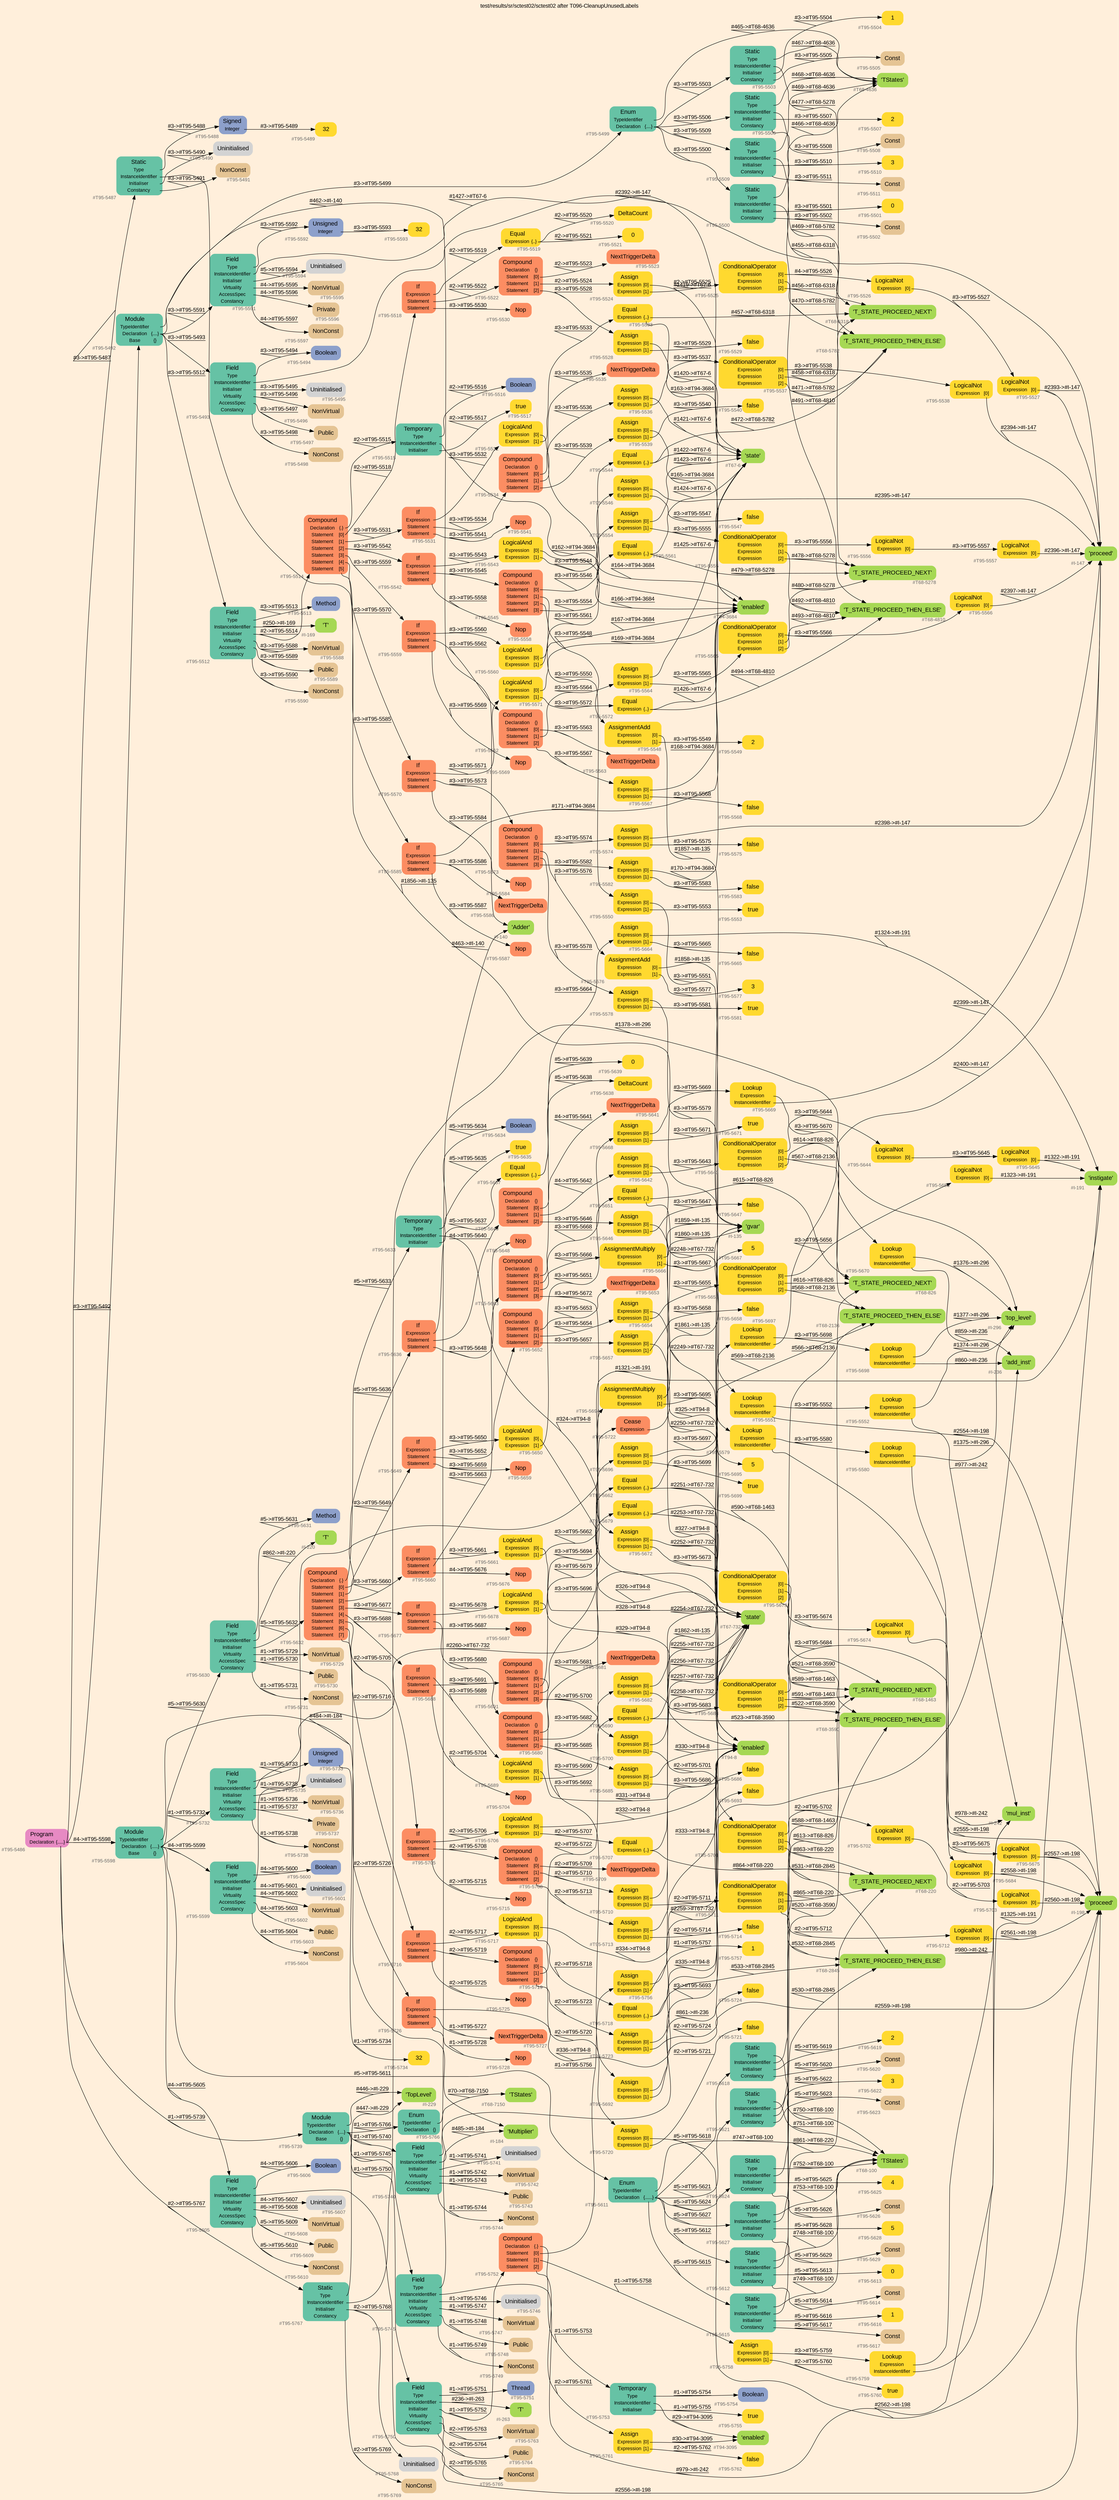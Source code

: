 digraph "test/results/sr/sctest02/sctest02 after T096-CleanupUnusedLabels" {
label = "test/results/sr/sctest02/sctest02 after T096-CleanupUnusedLabels"
labelloc = t
graph [
    rankdir = "LR"
    ranksep = 0.3
    bgcolor = antiquewhite1
    color = black
    fontcolor = black
    fontname = "Arial"
];
node [
    fontname = "Arial"
];
edge [
    fontname = "Arial"
];

// -------------------- node figure --------------------
// -------- block #T95-5486 ----------
"#T95-5486" [
    fillcolor = "/set28/4"
    xlabel = "#T95-5486"
    fontsize = "12"
    fontcolor = grey40
    shape = "plaintext"
    label = <<TABLE BORDER="0" CELLBORDER="0" CELLSPACING="0">
     <TR><TD><FONT COLOR="black" POINT-SIZE="15">Program</FONT></TD></TR>
     <TR><TD><FONT COLOR="black" POINT-SIZE="12">Declaration</FONT></TD><TD PORT="port0"><FONT COLOR="black" POINT-SIZE="12">{.....}</FONT></TD></TR>
    </TABLE>>
    style = "rounded,filled"
];

// -------- block #T95-5487 ----------
"#T95-5487" [
    fillcolor = "/set28/1"
    xlabel = "#T95-5487"
    fontsize = "12"
    fontcolor = grey40
    shape = "plaintext"
    label = <<TABLE BORDER="0" CELLBORDER="0" CELLSPACING="0">
     <TR><TD><FONT COLOR="black" POINT-SIZE="15">Static</FONT></TD></TR>
     <TR><TD><FONT COLOR="black" POINT-SIZE="12">Type</FONT></TD><TD PORT="port0"></TD></TR>
     <TR><TD><FONT COLOR="black" POINT-SIZE="12">InstanceIdentifier</FONT></TD><TD PORT="port1"></TD></TR>
     <TR><TD><FONT COLOR="black" POINT-SIZE="12">Initialiser</FONT></TD><TD PORT="port2"></TD></TR>
     <TR><TD><FONT COLOR="black" POINT-SIZE="12">Constancy</FONT></TD><TD PORT="port3"></TD></TR>
    </TABLE>>
    style = "rounded,filled"
];

// -------- block #T95-5488 ----------
"#T95-5488" [
    fillcolor = "/set28/3"
    xlabel = "#T95-5488"
    fontsize = "12"
    fontcolor = grey40
    shape = "plaintext"
    label = <<TABLE BORDER="0" CELLBORDER="0" CELLSPACING="0">
     <TR><TD><FONT COLOR="black" POINT-SIZE="15">Signed</FONT></TD></TR>
     <TR><TD><FONT COLOR="black" POINT-SIZE="12">Integer</FONT></TD><TD PORT="port0"></TD></TR>
    </TABLE>>
    style = "rounded,filled"
];

// -------- block #T95-5489 ----------
"#T95-5489" [
    fillcolor = "/set28/6"
    xlabel = "#T95-5489"
    fontsize = "12"
    fontcolor = grey40
    shape = "plaintext"
    label = <<TABLE BORDER="0" CELLBORDER="0" CELLSPACING="0">
     <TR><TD><FONT COLOR="black" POINT-SIZE="15">32</FONT></TD></TR>
    </TABLE>>
    style = "rounded,filled"
];

// -------- block #I-135 ----------
"#I-135" [
    fillcolor = "/set28/5"
    xlabel = "#I-135"
    fontsize = "12"
    fontcolor = grey40
    shape = "plaintext"
    label = <<TABLE BORDER="0" CELLBORDER="0" CELLSPACING="0">
     <TR><TD><FONT COLOR="black" POINT-SIZE="15">'gvar'</FONT></TD></TR>
    </TABLE>>
    style = "rounded,filled"
];

// -------- block #T95-5490 ----------
"#T95-5490" [
    xlabel = "#T95-5490"
    fontsize = "12"
    fontcolor = grey40
    shape = "plaintext"
    label = <<TABLE BORDER="0" CELLBORDER="0" CELLSPACING="0">
     <TR><TD><FONT COLOR="black" POINT-SIZE="15">Uninitialised</FONT></TD></TR>
    </TABLE>>
    style = "rounded,filled"
];

// -------- block #T95-5491 ----------
"#T95-5491" [
    fillcolor = "/set28/7"
    xlabel = "#T95-5491"
    fontsize = "12"
    fontcolor = grey40
    shape = "plaintext"
    label = <<TABLE BORDER="0" CELLBORDER="0" CELLSPACING="0">
     <TR><TD><FONT COLOR="black" POINT-SIZE="15">NonConst</FONT></TD></TR>
    </TABLE>>
    style = "rounded,filled"
];

// -------- block #T95-5492 ----------
"#T95-5492" [
    fillcolor = "/set28/1"
    xlabel = "#T95-5492"
    fontsize = "12"
    fontcolor = grey40
    shape = "plaintext"
    label = <<TABLE BORDER="0" CELLBORDER="0" CELLSPACING="0">
     <TR><TD><FONT COLOR="black" POINT-SIZE="15">Module</FONT></TD></TR>
     <TR><TD><FONT COLOR="black" POINT-SIZE="12">TypeIdentifier</FONT></TD><TD PORT="port0"></TD></TR>
     <TR><TD><FONT COLOR="black" POINT-SIZE="12">Declaration</FONT></TD><TD PORT="port1"><FONT COLOR="black" POINT-SIZE="12">{....}</FONT></TD></TR>
     <TR><TD><FONT COLOR="black" POINT-SIZE="12">Base</FONT></TD><TD PORT="port2"><FONT COLOR="black" POINT-SIZE="12">{}</FONT></TD></TR>
    </TABLE>>
    style = "rounded,filled"
];

// -------- block #I-140 ----------
"#I-140" [
    fillcolor = "/set28/5"
    xlabel = "#I-140"
    fontsize = "12"
    fontcolor = grey40
    shape = "plaintext"
    label = <<TABLE BORDER="0" CELLBORDER="0" CELLSPACING="0">
     <TR><TD><FONT COLOR="black" POINT-SIZE="15">'Adder'</FONT></TD></TR>
    </TABLE>>
    style = "rounded,filled"
];

// -------- block #T95-5493 ----------
"#T95-5493" [
    fillcolor = "/set28/1"
    xlabel = "#T95-5493"
    fontsize = "12"
    fontcolor = grey40
    shape = "plaintext"
    label = <<TABLE BORDER="0" CELLBORDER="0" CELLSPACING="0">
     <TR><TD><FONT COLOR="black" POINT-SIZE="15">Field</FONT></TD></TR>
     <TR><TD><FONT COLOR="black" POINT-SIZE="12">Type</FONT></TD><TD PORT="port0"></TD></TR>
     <TR><TD><FONT COLOR="black" POINT-SIZE="12">InstanceIdentifier</FONT></TD><TD PORT="port1"></TD></TR>
     <TR><TD><FONT COLOR="black" POINT-SIZE="12">Initialiser</FONT></TD><TD PORT="port2"></TD></TR>
     <TR><TD><FONT COLOR="black" POINT-SIZE="12">Virtuality</FONT></TD><TD PORT="port3"></TD></TR>
     <TR><TD><FONT COLOR="black" POINT-SIZE="12">AccessSpec</FONT></TD><TD PORT="port4"></TD></TR>
     <TR><TD><FONT COLOR="black" POINT-SIZE="12">Constancy</FONT></TD><TD PORT="port5"></TD></TR>
    </TABLE>>
    style = "rounded,filled"
];

// -------- block #T95-5494 ----------
"#T95-5494" [
    fillcolor = "/set28/3"
    xlabel = "#T95-5494"
    fontsize = "12"
    fontcolor = grey40
    shape = "plaintext"
    label = <<TABLE BORDER="0" CELLBORDER="0" CELLSPACING="0">
     <TR><TD><FONT COLOR="black" POINT-SIZE="15">Boolean</FONT></TD></TR>
    </TABLE>>
    style = "rounded,filled"
];

// -------- block #I-147 ----------
"#I-147" [
    fillcolor = "/set28/5"
    xlabel = "#I-147"
    fontsize = "12"
    fontcolor = grey40
    shape = "plaintext"
    label = <<TABLE BORDER="0" CELLBORDER="0" CELLSPACING="0">
     <TR><TD><FONT COLOR="black" POINT-SIZE="15">'proceed'</FONT></TD></TR>
    </TABLE>>
    style = "rounded,filled"
];

// -------- block #T95-5495 ----------
"#T95-5495" [
    xlabel = "#T95-5495"
    fontsize = "12"
    fontcolor = grey40
    shape = "plaintext"
    label = <<TABLE BORDER="0" CELLBORDER="0" CELLSPACING="0">
     <TR><TD><FONT COLOR="black" POINT-SIZE="15">Uninitialised</FONT></TD></TR>
    </TABLE>>
    style = "rounded,filled"
];

// -------- block #T95-5496 ----------
"#T95-5496" [
    fillcolor = "/set28/7"
    xlabel = "#T95-5496"
    fontsize = "12"
    fontcolor = grey40
    shape = "plaintext"
    label = <<TABLE BORDER="0" CELLBORDER="0" CELLSPACING="0">
     <TR><TD><FONT COLOR="black" POINT-SIZE="15">NonVirtual</FONT></TD></TR>
    </TABLE>>
    style = "rounded,filled"
];

// -------- block #T95-5497 ----------
"#T95-5497" [
    fillcolor = "/set28/7"
    xlabel = "#T95-5497"
    fontsize = "12"
    fontcolor = grey40
    shape = "plaintext"
    label = <<TABLE BORDER="0" CELLBORDER="0" CELLSPACING="0">
     <TR><TD><FONT COLOR="black" POINT-SIZE="15">Public</FONT></TD></TR>
    </TABLE>>
    style = "rounded,filled"
];

// -------- block #T95-5498 ----------
"#T95-5498" [
    fillcolor = "/set28/7"
    xlabel = "#T95-5498"
    fontsize = "12"
    fontcolor = grey40
    shape = "plaintext"
    label = <<TABLE BORDER="0" CELLBORDER="0" CELLSPACING="0">
     <TR><TD><FONT COLOR="black" POINT-SIZE="15">NonConst</FONT></TD></TR>
    </TABLE>>
    style = "rounded,filled"
];

// -------- block #T95-5499 ----------
"#T95-5499" [
    fillcolor = "/set28/1"
    xlabel = "#T95-5499"
    fontsize = "12"
    fontcolor = grey40
    shape = "plaintext"
    label = <<TABLE BORDER="0" CELLBORDER="0" CELLSPACING="0">
     <TR><TD><FONT COLOR="black" POINT-SIZE="15">Enum</FONT></TD></TR>
     <TR><TD><FONT COLOR="black" POINT-SIZE="12">TypeIdentifier</FONT></TD><TD PORT="port0"></TD></TR>
     <TR><TD><FONT COLOR="black" POINT-SIZE="12">Declaration</FONT></TD><TD PORT="port1"><FONT COLOR="black" POINT-SIZE="12">{....}</FONT></TD></TR>
    </TABLE>>
    style = "rounded,filled"
];

// -------- block #T68-4636 ----------
"#T68-4636" [
    fillcolor = "/set28/5"
    xlabel = "#T68-4636"
    fontsize = "12"
    fontcolor = grey40
    shape = "plaintext"
    label = <<TABLE BORDER="0" CELLBORDER="0" CELLSPACING="0">
     <TR><TD><FONT COLOR="black" POINT-SIZE="15">'TStates'</FONT></TD></TR>
    </TABLE>>
    style = "rounded,filled"
];

// -------- block #T95-5500 ----------
"#T95-5500" [
    fillcolor = "/set28/1"
    xlabel = "#T95-5500"
    fontsize = "12"
    fontcolor = grey40
    shape = "plaintext"
    label = <<TABLE BORDER="0" CELLBORDER="0" CELLSPACING="0">
     <TR><TD><FONT COLOR="black" POINT-SIZE="15">Static</FONT></TD></TR>
     <TR><TD><FONT COLOR="black" POINT-SIZE="12">Type</FONT></TD><TD PORT="port0"></TD></TR>
     <TR><TD><FONT COLOR="black" POINT-SIZE="12">InstanceIdentifier</FONT></TD><TD PORT="port1"></TD></TR>
     <TR><TD><FONT COLOR="black" POINT-SIZE="12">Initialiser</FONT></TD><TD PORT="port2"></TD></TR>
     <TR><TD><FONT COLOR="black" POINT-SIZE="12">Constancy</FONT></TD><TD PORT="port3"></TD></TR>
    </TABLE>>
    style = "rounded,filled"
];

// -------- block #T68-4810 ----------
"#T68-4810" [
    fillcolor = "/set28/5"
    xlabel = "#T68-4810"
    fontsize = "12"
    fontcolor = grey40
    shape = "plaintext"
    label = <<TABLE BORDER="0" CELLBORDER="0" CELLSPACING="0">
     <TR><TD><FONT COLOR="black" POINT-SIZE="15">'T_STATE_PROCEED_THEN_ELSE'</FONT></TD></TR>
    </TABLE>>
    style = "rounded,filled"
];

// -------- block #T95-5501 ----------
"#T95-5501" [
    fillcolor = "/set28/6"
    xlabel = "#T95-5501"
    fontsize = "12"
    fontcolor = grey40
    shape = "plaintext"
    label = <<TABLE BORDER="0" CELLBORDER="0" CELLSPACING="0">
     <TR><TD><FONT COLOR="black" POINT-SIZE="15">0</FONT></TD></TR>
    </TABLE>>
    style = "rounded,filled"
];

// -------- block #T95-5502 ----------
"#T95-5502" [
    fillcolor = "/set28/7"
    xlabel = "#T95-5502"
    fontsize = "12"
    fontcolor = grey40
    shape = "plaintext"
    label = <<TABLE BORDER="0" CELLBORDER="0" CELLSPACING="0">
     <TR><TD><FONT COLOR="black" POINT-SIZE="15">Const</FONT></TD></TR>
    </TABLE>>
    style = "rounded,filled"
];

// -------- block #T95-5503 ----------
"#T95-5503" [
    fillcolor = "/set28/1"
    xlabel = "#T95-5503"
    fontsize = "12"
    fontcolor = grey40
    shape = "plaintext"
    label = <<TABLE BORDER="0" CELLBORDER="0" CELLSPACING="0">
     <TR><TD><FONT COLOR="black" POINT-SIZE="15">Static</FONT></TD></TR>
     <TR><TD><FONT COLOR="black" POINT-SIZE="12">Type</FONT></TD><TD PORT="port0"></TD></TR>
     <TR><TD><FONT COLOR="black" POINT-SIZE="12">InstanceIdentifier</FONT></TD><TD PORT="port1"></TD></TR>
     <TR><TD><FONT COLOR="black" POINT-SIZE="12">Initialiser</FONT></TD><TD PORT="port2"></TD></TR>
     <TR><TD><FONT COLOR="black" POINT-SIZE="12">Constancy</FONT></TD><TD PORT="port3"></TD></TR>
    </TABLE>>
    style = "rounded,filled"
];

// -------- block #T68-5278 ----------
"#T68-5278" [
    fillcolor = "/set28/5"
    xlabel = "#T68-5278"
    fontsize = "12"
    fontcolor = grey40
    shape = "plaintext"
    label = <<TABLE BORDER="0" CELLBORDER="0" CELLSPACING="0">
     <TR><TD><FONT COLOR="black" POINT-SIZE="15">'T_STATE_PROCEED_NEXT'</FONT></TD></TR>
    </TABLE>>
    style = "rounded,filled"
];

// -------- block #T95-5504 ----------
"#T95-5504" [
    fillcolor = "/set28/6"
    xlabel = "#T95-5504"
    fontsize = "12"
    fontcolor = grey40
    shape = "plaintext"
    label = <<TABLE BORDER="0" CELLBORDER="0" CELLSPACING="0">
     <TR><TD><FONT COLOR="black" POINT-SIZE="15">1</FONT></TD></TR>
    </TABLE>>
    style = "rounded,filled"
];

// -------- block #T95-5505 ----------
"#T95-5505" [
    fillcolor = "/set28/7"
    xlabel = "#T95-5505"
    fontsize = "12"
    fontcolor = grey40
    shape = "plaintext"
    label = <<TABLE BORDER="0" CELLBORDER="0" CELLSPACING="0">
     <TR><TD><FONT COLOR="black" POINT-SIZE="15">Const</FONT></TD></TR>
    </TABLE>>
    style = "rounded,filled"
];

// -------- block #T95-5506 ----------
"#T95-5506" [
    fillcolor = "/set28/1"
    xlabel = "#T95-5506"
    fontsize = "12"
    fontcolor = grey40
    shape = "plaintext"
    label = <<TABLE BORDER="0" CELLBORDER="0" CELLSPACING="0">
     <TR><TD><FONT COLOR="black" POINT-SIZE="15">Static</FONT></TD></TR>
     <TR><TD><FONT COLOR="black" POINT-SIZE="12">Type</FONT></TD><TD PORT="port0"></TD></TR>
     <TR><TD><FONT COLOR="black" POINT-SIZE="12">InstanceIdentifier</FONT></TD><TD PORT="port1"></TD></TR>
     <TR><TD><FONT COLOR="black" POINT-SIZE="12">Initialiser</FONT></TD><TD PORT="port2"></TD></TR>
     <TR><TD><FONT COLOR="black" POINT-SIZE="12">Constancy</FONT></TD><TD PORT="port3"></TD></TR>
    </TABLE>>
    style = "rounded,filled"
];

// -------- block #T68-5782 ----------
"#T68-5782" [
    fillcolor = "/set28/5"
    xlabel = "#T68-5782"
    fontsize = "12"
    fontcolor = grey40
    shape = "plaintext"
    label = <<TABLE BORDER="0" CELLBORDER="0" CELLSPACING="0">
     <TR><TD><FONT COLOR="black" POINT-SIZE="15">'T_STATE_PROCEED_THEN_ELSE'</FONT></TD></TR>
    </TABLE>>
    style = "rounded,filled"
];

// -------- block #T95-5507 ----------
"#T95-5507" [
    fillcolor = "/set28/6"
    xlabel = "#T95-5507"
    fontsize = "12"
    fontcolor = grey40
    shape = "plaintext"
    label = <<TABLE BORDER="0" CELLBORDER="0" CELLSPACING="0">
     <TR><TD><FONT COLOR="black" POINT-SIZE="15">2</FONT></TD></TR>
    </TABLE>>
    style = "rounded,filled"
];

// -------- block #T95-5508 ----------
"#T95-5508" [
    fillcolor = "/set28/7"
    xlabel = "#T95-5508"
    fontsize = "12"
    fontcolor = grey40
    shape = "plaintext"
    label = <<TABLE BORDER="0" CELLBORDER="0" CELLSPACING="0">
     <TR><TD><FONT COLOR="black" POINT-SIZE="15">Const</FONT></TD></TR>
    </TABLE>>
    style = "rounded,filled"
];

// -------- block #T95-5509 ----------
"#T95-5509" [
    fillcolor = "/set28/1"
    xlabel = "#T95-5509"
    fontsize = "12"
    fontcolor = grey40
    shape = "plaintext"
    label = <<TABLE BORDER="0" CELLBORDER="0" CELLSPACING="0">
     <TR><TD><FONT COLOR="black" POINT-SIZE="15">Static</FONT></TD></TR>
     <TR><TD><FONT COLOR="black" POINT-SIZE="12">Type</FONT></TD><TD PORT="port0"></TD></TR>
     <TR><TD><FONT COLOR="black" POINT-SIZE="12">InstanceIdentifier</FONT></TD><TD PORT="port1"></TD></TR>
     <TR><TD><FONT COLOR="black" POINT-SIZE="12">Initialiser</FONT></TD><TD PORT="port2"></TD></TR>
     <TR><TD><FONT COLOR="black" POINT-SIZE="12">Constancy</FONT></TD><TD PORT="port3"></TD></TR>
    </TABLE>>
    style = "rounded,filled"
];

// -------- block #T68-6318 ----------
"#T68-6318" [
    fillcolor = "/set28/5"
    xlabel = "#T68-6318"
    fontsize = "12"
    fontcolor = grey40
    shape = "plaintext"
    label = <<TABLE BORDER="0" CELLBORDER="0" CELLSPACING="0">
     <TR><TD><FONT COLOR="black" POINT-SIZE="15">'T_STATE_PROCEED_NEXT'</FONT></TD></TR>
    </TABLE>>
    style = "rounded,filled"
];

// -------- block #T95-5510 ----------
"#T95-5510" [
    fillcolor = "/set28/6"
    xlabel = "#T95-5510"
    fontsize = "12"
    fontcolor = grey40
    shape = "plaintext"
    label = <<TABLE BORDER="0" CELLBORDER="0" CELLSPACING="0">
     <TR><TD><FONT COLOR="black" POINT-SIZE="15">3</FONT></TD></TR>
    </TABLE>>
    style = "rounded,filled"
];

// -------- block #T95-5511 ----------
"#T95-5511" [
    fillcolor = "/set28/7"
    xlabel = "#T95-5511"
    fontsize = "12"
    fontcolor = grey40
    shape = "plaintext"
    label = <<TABLE BORDER="0" CELLBORDER="0" CELLSPACING="0">
     <TR><TD><FONT COLOR="black" POINT-SIZE="15">Const</FONT></TD></TR>
    </TABLE>>
    style = "rounded,filled"
];

// -------- block #T95-5512 ----------
"#T95-5512" [
    fillcolor = "/set28/1"
    xlabel = "#T95-5512"
    fontsize = "12"
    fontcolor = grey40
    shape = "plaintext"
    label = <<TABLE BORDER="0" CELLBORDER="0" CELLSPACING="0">
     <TR><TD><FONT COLOR="black" POINT-SIZE="15">Field</FONT></TD></TR>
     <TR><TD><FONT COLOR="black" POINT-SIZE="12">Type</FONT></TD><TD PORT="port0"></TD></TR>
     <TR><TD><FONT COLOR="black" POINT-SIZE="12">InstanceIdentifier</FONT></TD><TD PORT="port1"></TD></TR>
     <TR><TD><FONT COLOR="black" POINT-SIZE="12">Initialiser</FONT></TD><TD PORT="port2"></TD></TR>
     <TR><TD><FONT COLOR="black" POINT-SIZE="12">Virtuality</FONT></TD><TD PORT="port3"></TD></TR>
     <TR><TD><FONT COLOR="black" POINT-SIZE="12">AccessSpec</FONT></TD><TD PORT="port4"></TD></TR>
     <TR><TD><FONT COLOR="black" POINT-SIZE="12">Constancy</FONT></TD><TD PORT="port5"></TD></TR>
    </TABLE>>
    style = "rounded,filled"
];

// -------- block #T95-5513 ----------
"#T95-5513" [
    fillcolor = "/set28/3"
    xlabel = "#T95-5513"
    fontsize = "12"
    fontcolor = grey40
    shape = "plaintext"
    label = <<TABLE BORDER="0" CELLBORDER="0" CELLSPACING="0">
     <TR><TD><FONT COLOR="black" POINT-SIZE="15">Method</FONT></TD></TR>
    </TABLE>>
    style = "rounded,filled"
];

// -------- block #I-169 ----------
"#I-169" [
    fillcolor = "/set28/5"
    xlabel = "#I-169"
    fontsize = "12"
    fontcolor = grey40
    shape = "plaintext"
    label = <<TABLE BORDER="0" CELLBORDER="0" CELLSPACING="0">
     <TR><TD><FONT COLOR="black" POINT-SIZE="15">'T'</FONT></TD></TR>
    </TABLE>>
    style = "rounded,filled"
];

// -------- block #T95-5514 ----------
"#T95-5514" [
    fillcolor = "/set28/2"
    xlabel = "#T95-5514"
    fontsize = "12"
    fontcolor = grey40
    shape = "plaintext"
    label = <<TABLE BORDER="0" CELLBORDER="0" CELLSPACING="0">
     <TR><TD><FONT COLOR="black" POINT-SIZE="15">Compound</FONT></TD></TR>
     <TR><TD><FONT COLOR="black" POINT-SIZE="12">Declaration</FONT></TD><TD PORT="port0"><FONT COLOR="black" POINT-SIZE="12">{.}</FONT></TD></TR>
     <TR><TD><FONT COLOR="black" POINT-SIZE="12">Statement</FONT></TD><TD PORT="port1"><FONT COLOR="black" POINT-SIZE="12">[0]</FONT></TD></TR>
     <TR><TD><FONT COLOR="black" POINT-SIZE="12">Statement</FONT></TD><TD PORT="port2"><FONT COLOR="black" POINT-SIZE="12">[1]</FONT></TD></TR>
     <TR><TD><FONT COLOR="black" POINT-SIZE="12">Statement</FONT></TD><TD PORT="port3"><FONT COLOR="black" POINT-SIZE="12">[2]</FONT></TD></TR>
     <TR><TD><FONT COLOR="black" POINT-SIZE="12">Statement</FONT></TD><TD PORT="port4"><FONT COLOR="black" POINT-SIZE="12">[3]</FONT></TD></TR>
     <TR><TD><FONT COLOR="black" POINT-SIZE="12">Statement</FONT></TD><TD PORT="port5"><FONT COLOR="black" POINT-SIZE="12">[4]</FONT></TD></TR>
     <TR><TD><FONT COLOR="black" POINT-SIZE="12">Statement</FONT></TD><TD PORT="port6"><FONT COLOR="black" POINT-SIZE="12">[5]</FONT></TD></TR>
    </TABLE>>
    style = "rounded,filled"
];

// -------- block #T95-5515 ----------
"#T95-5515" [
    fillcolor = "/set28/1"
    xlabel = "#T95-5515"
    fontsize = "12"
    fontcolor = grey40
    shape = "plaintext"
    label = <<TABLE BORDER="0" CELLBORDER="0" CELLSPACING="0">
     <TR><TD><FONT COLOR="black" POINT-SIZE="15">Temporary</FONT></TD></TR>
     <TR><TD><FONT COLOR="black" POINT-SIZE="12">Type</FONT></TD><TD PORT="port0"></TD></TR>
     <TR><TD><FONT COLOR="black" POINT-SIZE="12">InstanceIdentifier</FONT></TD><TD PORT="port1"></TD></TR>
     <TR><TD><FONT COLOR="black" POINT-SIZE="12">Initialiser</FONT></TD><TD PORT="port2"></TD></TR>
    </TABLE>>
    style = "rounded,filled"
];

// -------- block #T95-5516 ----------
"#T95-5516" [
    fillcolor = "/set28/3"
    xlabel = "#T95-5516"
    fontsize = "12"
    fontcolor = grey40
    shape = "plaintext"
    label = <<TABLE BORDER="0" CELLBORDER="0" CELLSPACING="0">
     <TR><TD><FONT COLOR="black" POINT-SIZE="15">Boolean</FONT></TD></TR>
    </TABLE>>
    style = "rounded,filled"
];

// -------- block #T94-3684 ----------
"#T94-3684" [
    fillcolor = "/set28/5"
    xlabel = "#T94-3684"
    fontsize = "12"
    fontcolor = grey40
    shape = "plaintext"
    label = <<TABLE BORDER="0" CELLBORDER="0" CELLSPACING="0">
     <TR><TD><FONT COLOR="black" POINT-SIZE="15">'enabled'</FONT></TD></TR>
    </TABLE>>
    style = "rounded,filled"
];

// -------- block #T95-5517 ----------
"#T95-5517" [
    fillcolor = "/set28/6"
    xlabel = "#T95-5517"
    fontsize = "12"
    fontcolor = grey40
    shape = "plaintext"
    label = <<TABLE BORDER="0" CELLBORDER="0" CELLSPACING="0">
     <TR><TD><FONT COLOR="black" POINT-SIZE="15">true</FONT></TD></TR>
    </TABLE>>
    style = "rounded,filled"
];

// -------- block #T95-5518 ----------
"#T95-5518" [
    fillcolor = "/set28/2"
    xlabel = "#T95-5518"
    fontsize = "12"
    fontcolor = grey40
    shape = "plaintext"
    label = <<TABLE BORDER="0" CELLBORDER="0" CELLSPACING="0">
     <TR><TD><FONT COLOR="black" POINT-SIZE="15">If</FONT></TD></TR>
     <TR><TD><FONT COLOR="black" POINT-SIZE="12">Expression</FONT></TD><TD PORT="port0"></TD></TR>
     <TR><TD><FONT COLOR="black" POINT-SIZE="12">Statement</FONT></TD><TD PORT="port1"></TD></TR>
     <TR><TD><FONT COLOR="black" POINT-SIZE="12">Statement</FONT></TD><TD PORT="port2"></TD></TR>
    </TABLE>>
    style = "rounded,filled"
];

// -------- block #T95-5519 ----------
"#T95-5519" [
    fillcolor = "/set28/6"
    xlabel = "#T95-5519"
    fontsize = "12"
    fontcolor = grey40
    shape = "plaintext"
    label = <<TABLE BORDER="0" CELLBORDER="0" CELLSPACING="0">
     <TR><TD><FONT COLOR="black" POINT-SIZE="15">Equal</FONT></TD></TR>
     <TR><TD><FONT COLOR="black" POINT-SIZE="12">Expression</FONT></TD><TD PORT="port0"><FONT COLOR="black" POINT-SIZE="12">{..}</FONT></TD></TR>
    </TABLE>>
    style = "rounded,filled"
];

// -------- block #T95-5520 ----------
"#T95-5520" [
    fillcolor = "/set28/6"
    xlabel = "#T95-5520"
    fontsize = "12"
    fontcolor = grey40
    shape = "plaintext"
    label = <<TABLE BORDER="0" CELLBORDER="0" CELLSPACING="0">
     <TR><TD><FONT COLOR="black" POINT-SIZE="15">DeltaCount</FONT></TD></TR>
    </TABLE>>
    style = "rounded,filled"
];

// -------- block #T95-5521 ----------
"#T95-5521" [
    fillcolor = "/set28/6"
    xlabel = "#T95-5521"
    fontsize = "12"
    fontcolor = grey40
    shape = "plaintext"
    label = <<TABLE BORDER="0" CELLBORDER="0" CELLSPACING="0">
     <TR><TD><FONT COLOR="black" POINT-SIZE="15">0</FONT></TD></TR>
    </TABLE>>
    style = "rounded,filled"
];

// -------- block #T95-5522 ----------
"#T95-5522" [
    fillcolor = "/set28/2"
    xlabel = "#T95-5522"
    fontsize = "12"
    fontcolor = grey40
    shape = "plaintext"
    label = <<TABLE BORDER="0" CELLBORDER="0" CELLSPACING="0">
     <TR><TD><FONT COLOR="black" POINT-SIZE="15">Compound</FONT></TD></TR>
     <TR><TD><FONT COLOR="black" POINT-SIZE="12">Declaration</FONT></TD><TD PORT="port0"><FONT COLOR="black" POINT-SIZE="12">{}</FONT></TD></TR>
     <TR><TD><FONT COLOR="black" POINT-SIZE="12">Statement</FONT></TD><TD PORT="port1"><FONT COLOR="black" POINT-SIZE="12">[0]</FONT></TD></TR>
     <TR><TD><FONT COLOR="black" POINT-SIZE="12">Statement</FONT></TD><TD PORT="port2"><FONT COLOR="black" POINT-SIZE="12">[1]</FONT></TD></TR>
     <TR><TD><FONT COLOR="black" POINT-SIZE="12">Statement</FONT></TD><TD PORT="port3"><FONT COLOR="black" POINT-SIZE="12">[2]</FONT></TD></TR>
    </TABLE>>
    style = "rounded,filled"
];

// -------- block #T95-5523 ----------
"#T95-5523" [
    fillcolor = "/set28/2"
    xlabel = "#T95-5523"
    fontsize = "12"
    fontcolor = grey40
    shape = "plaintext"
    label = <<TABLE BORDER="0" CELLBORDER="0" CELLSPACING="0">
     <TR><TD><FONT COLOR="black" POINT-SIZE="15">NextTriggerDelta</FONT></TD></TR>
    </TABLE>>
    style = "rounded,filled"
];

// -------- block #T95-5524 ----------
"#T95-5524" [
    fillcolor = "/set28/6"
    xlabel = "#T95-5524"
    fontsize = "12"
    fontcolor = grey40
    shape = "plaintext"
    label = <<TABLE BORDER="0" CELLBORDER="0" CELLSPACING="0">
     <TR><TD><FONT COLOR="black" POINT-SIZE="15">Assign</FONT></TD></TR>
     <TR><TD><FONT COLOR="black" POINT-SIZE="12">Expression</FONT></TD><TD PORT="port0"><FONT COLOR="black" POINT-SIZE="12">[0]</FONT></TD></TR>
     <TR><TD><FONT COLOR="black" POINT-SIZE="12">Expression</FONT></TD><TD PORT="port1"><FONT COLOR="black" POINT-SIZE="12">[1]</FONT></TD></TR>
    </TABLE>>
    style = "rounded,filled"
];

// -------- block #T67-6 ----------
"#T67-6" [
    fillcolor = "/set28/5"
    xlabel = "#T67-6"
    fontsize = "12"
    fontcolor = grey40
    shape = "plaintext"
    label = <<TABLE BORDER="0" CELLBORDER="0" CELLSPACING="0">
     <TR><TD><FONT COLOR="black" POINT-SIZE="15">'state'</FONT></TD></TR>
    </TABLE>>
    style = "rounded,filled"
];

// -------- block #T95-5525 ----------
"#T95-5525" [
    fillcolor = "/set28/6"
    xlabel = "#T95-5525"
    fontsize = "12"
    fontcolor = grey40
    shape = "plaintext"
    label = <<TABLE BORDER="0" CELLBORDER="0" CELLSPACING="0">
     <TR><TD><FONT COLOR="black" POINT-SIZE="15">ConditionalOperator</FONT></TD></TR>
     <TR><TD><FONT COLOR="black" POINT-SIZE="12">Expression</FONT></TD><TD PORT="port0"><FONT COLOR="black" POINT-SIZE="12">[0]</FONT></TD></TR>
     <TR><TD><FONT COLOR="black" POINT-SIZE="12">Expression</FONT></TD><TD PORT="port1"><FONT COLOR="black" POINT-SIZE="12">[1]</FONT></TD></TR>
     <TR><TD><FONT COLOR="black" POINT-SIZE="12">Expression</FONT></TD><TD PORT="port2"><FONT COLOR="black" POINT-SIZE="12">[2]</FONT></TD></TR>
    </TABLE>>
    style = "rounded,filled"
];

// -------- block #T95-5526 ----------
"#T95-5526" [
    fillcolor = "/set28/6"
    xlabel = "#T95-5526"
    fontsize = "12"
    fontcolor = grey40
    shape = "plaintext"
    label = <<TABLE BORDER="0" CELLBORDER="0" CELLSPACING="0">
     <TR><TD><FONT COLOR="black" POINT-SIZE="15">LogicalNot</FONT></TD></TR>
     <TR><TD><FONT COLOR="black" POINT-SIZE="12">Expression</FONT></TD><TD PORT="port0"><FONT COLOR="black" POINT-SIZE="12">[0]</FONT></TD></TR>
    </TABLE>>
    style = "rounded,filled"
];

// -------- block #T95-5527 ----------
"#T95-5527" [
    fillcolor = "/set28/6"
    xlabel = "#T95-5527"
    fontsize = "12"
    fontcolor = grey40
    shape = "plaintext"
    label = <<TABLE BORDER="0" CELLBORDER="0" CELLSPACING="0">
     <TR><TD><FONT COLOR="black" POINT-SIZE="15">LogicalNot</FONT></TD></TR>
     <TR><TD><FONT COLOR="black" POINT-SIZE="12">Expression</FONT></TD><TD PORT="port0"><FONT COLOR="black" POINT-SIZE="12">[0]</FONT></TD></TR>
    </TABLE>>
    style = "rounded,filled"
];

// -------- block #T95-5528 ----------
"#T95-5528" [
    fillcolor = "/set28/6"
    xlabel = "#T95-5528"
    fontsize = "12"
    fontcolor = grey40
    shape = "plaintext"
    label = <<TABLE BORDER="0" CELLBORDER="0" CELLSPACING="0">
     <TR><TD><FONT COLOR="black" POINT-SIZE="15">Assign</FONT></TD></TR>
     <TR><TD><FONT COLOR="black" POINT-SIZE="12">Expression</FONT></TD><TD PORT="port0"><FONT COLOR="black" POINT-SIZE="12">[0]</FONT></TD></TR>
     <TR><TD><FONT COLOR="black" POINT-SIZE="12">Expression</FONT></TD><TD PORT="port1"><FONT COLOR="black" POINT-SIZE="12">[1]</FONT></TD></TR>
    </TABLE>>
    style = "rounded,filled"
];

// -------- block #T95-5529 ----------
"#T95-5529" [
    fillcolor = "/set28/6"
    xlabel = "#T95-5529"
    fontsize = "12"
    fontcolor = grey40
    shape = "plaintext"
    label = <<TABLE BORDER="0" CELLBORDER="0" CELLSPACING="0">
     <TR><TD><FONT COLOR="black" POINT-SIZE="15">false</FONT></TD></TR>
    </TABLE>>
    style = "rounded,filled"
];

// -------- block #T95-5530 ----------
"#T95-5530" [
    fillcolor = "/set28/2"
    xlabel = "#T95-5530"
    fontsize = "12"
    fontcolor = grey40
    shape = "plaintext"
    label = <<TABLE BORDER="0" CELLBORDER="0" CELLSPACING="0">
     <TR><TD><FONT COLOR="black" POINT-SIZE="15">Nop</FONT></TD></TR>
    </TABLE>>
    style = "rounded,filled"
];

// -------- block #T95-5531 ----------
"#T95-5531" [
    fillcolor = "/set28/2"
    xlabel = "#T95-5531"
    fontsize = "12"
    fontcolor = grey40
    shape = "plaintext"
    label = <<TABLE BORDER="0" CELLBORDER="0" CELLSPACING="0">
     <TR><TD><FONT COLOR="black" POINT-SIZE="15">If</FONT></TD></TR>
     <TR><TD><FONT COLOR="black" POINT-SIZE="12">Expression</FONT></TD><TD PORT="port0"></TD></TR>
     <TR><TD><FONT COLOR="black" POINT-SIZE="12">Statement</FONT></TD><TD PORT="port1"></TD></TR>
     <TR><TD><FONT COLOR="black" POINT-SIZE="12">Statement</FONT></TD><TD PORT="port2"></TD></TR>
    </TABLE>>
    style = "rounded,filled"
];

// -------- block #T95-5532 ----------
"#T95-5532" [
    fillcolor = "/set28/6"
    xlabel = "#T95-5532"
    fontsize = "12"
    fontcolor = grey40
    shape = "plaintext"
    label = <<TABLE BORDER="0" CELLBORDER="0" CELLSPACING="0">
     <TR><TD><FONT COLOR="black" POINT-SIZE="15">LogicalAnd</FONT></TD></TR>
     <TR><TD><FONT COLOR="black" POINT-SIZE="12">Expression</FONT></TD><TD PORT="port0"><FONT COLOR="black" POINT-SIZE="12">[0]</FONT></TD></TR>
     <TR><TD><FONT COLOR="black" POINT-SIZE="12">Expression</FONT></TD><TD PORT="port1"><FONT COLOR="black" POINT-SIZE="12">[1]</FONT></TD></TR>
    </TABLE>>
    style = "rounded,filled"
];

// -------- block #T95-5533 ----------
"#T95-5533" [
    fillcolor = "/set28/6"
    xlabel = "#T95-5533"
    fontsize = "12"
    fontcolor = grey40
    shape = "plaintext"
    label = <<TABLE BORDER="0" CELLBORDER="0" CELLSPACING="0">
     <TR><TD><FONT COLOR="black" POINT-SIZE="15">Equal</FONT></TD></TR>
     <TR><TD><FONT COLOR="black" POINT-SIZE="12">Expression</FONT></TD><TD PORT="port0"><FONT COLOR="black" POINT-SIZE="12">{..}</FONT></TD></TR>
    </TABLE>>
    style = "rounded,filled"
];

// -------- block #T95-5534 ----------
"#T95-5534" [
    fillcolor = "/set28/2"
    xlabel = "#T95-5534"
    fontsize = "12"
    fontcolor = grey40
    shape = "plaintext"
    label = <<TABLE BORDER="0" CELLBORDER="0" CELLSPACING="0">
     <TR><TD><FONT COLOR="black" POINT-SIZE="15">Compound</FONT></TD></TR>
     <TR><TD><FONT COLOR="black" POINT-SIZE="12">Declaration</FONT></TD><TD PORT="port0"><FONT COLOR="black" POINT-SIZE="12">{}</FONT></TD></TR>
     <TR><TD><FONT COLOR="black" POINT-SIZE="12">Statement</FONT></TD><TD PORT="port1"><FONT COLOR="black" POINT-SIZE="12">[0]</FONT></TD></TR>
     <TR><TD><FONT COLOR="black" POINT-SIZE="12">Statement</FONT></TD><TD PORT="port2"><FONT COLOR="black" POINT-SIZE="12">[1]</FONT></TD></TR>
     <TR><TD><FONT COLOR="black" POINT-SIZE="12">Statement</FONT></TD><TD PORT="port3"><FONT COLOR="black" POINT-SIZE="12">[2]</FONT></TD></TR>
    </TABLE>>
    style = "rounded,filled"
];

// -------- block #T95-5535 ----------
"#T95-5535" [
    fillcolor = "/set28/2"
    xlabel = "#T95-5535"
    fontsize = "12"
    fontcolor = grey40
    shape = "plaintext"
    label = <<TABLE BORDER="0" CELLBORDER="0" CELLSPACING="0">
     <TR><TD><FONT COLOR="black" POINT-SIZE="15">NextTriggerDelta</FONT></TD></TR>
    </TABLE>>
    style = "rounded,filled"
];

// -------- block #T95-5536 ----------
"#T95-5536" [
    fillcolor = "/set28/6"
    xlabel = "#T95-5536"
    fontsize = "12"
    fontcolor = grey40
    shape = "plaintext"
    label = <<TABLE BORDER="0" CELLBORDER="0" CELLSPACING="0">
     <TR><TD><FONT COLOR="black" POINT-SIZE="15">Assign</FONT></TD></TR>
     <TR><TD><FONT COLOR="black" POINT-SIZE="12">Expression</FONT></TD><TD PORT="port0"><FONT COLOR="black" POINT-SIZE="12">[0]</FONT></TD></TR>
     <TR><TD><FONT COLOR="black" POINT-SIZE="12">Expression</FONT></TD><TD PORT="port1"><FONT COLOR="black" POINT-SIZE="12">[1]</FONT></TD></TR>
    </TABLE>>
    style = "rounded,filled"
];

// -------- block #T95-5537 ----------
"#T95-5537" [
    fillcolor = "/set28/6"
    xlabel = "#T95-5537"
    fontsize = "12"
    fontcolor = grey40
    shape = "plaintext"
    label = <<TABLE BORDER="0" CELLBORDER="0" CELLSPACING="0">
     <TR><TD><FONT COLOR="black" POINT-SIZE="15">ConditionalOperator</FONT></TD></TR>
     <TR><TD><FONT COLOR="black" POINT-SIZE="12">Expression</FONT></TD><TD PORT="port0"><FONT COLOR="black" POINT-SIZE="12">[0]</FONT></TD></TR>
     <TR><TD><FONT COLOR="black" POINT-SIZE="12">Expression</FONT></TD><TD PORT="port1"><FONT COLOR="black" POINT-SIZE="12">[1]</FONT></TD></TR>
     <TR><TD><FONT COLOR="black" POINT-SIZE="12">Expression</FONT></TD><TD PORT="port2"><FONT COLOR="black" POINT-SIZE="12">[2]</FONT></TD></TR>
    </TABLE>>
    style = "rounded,filled"
];

// -------- block #T95-5538 ----------
"#T95-5538" [
    fillcolor = "/set28/6"
    xlabel = "#T95-5538"
    fontsize = "12"
    fontcolor = grey40
    shape = "plaintext"
    label = <<TABLE BORDER="0" CELLBORDER="0" CELLSPACING="0">
     <TR><TD><FONT COLOR="black" POINT-SIZE="15">LogicalNot</FONT></TD></TR>
     <TR><TD><FONT COLOR="black" POINT-SIZE="12">Expression</FONT></TD><TD PORT="port0"><FONT COLOR="black" POINT-SIZE="12">[0]</FONT></TD></TR>
    </TABLE>>
    style = "rounded,filled"
];

// -------- block #T95-5539 ----------
"#T95-5539" [
    fillcolor = "/set28/6"
    xlabel = "#T95-5539"
    fontsize = "12"
    fontcolor = grey40
    shape = "plaintext"
    label = <<TABLE BORDER="0" CELLBORDER="0" CELLSPACING="0">
     <TR><TD><FONT COLOR="black" POINT-SIZE="15">Assign</FONT></TD></TR>
     <TR><TD><FONT COLOR="black" POINT-SIZE="12">Expression</FONT></TD><TD PORT="port0"><FONT COLOR="black" POINT-SIZE="12">[0]</FONT></TD></TR>
     <TR><TD><FONT COLOR="black" POINT-SIZE="12">Expression</FONT></TD><TD PORT="port1"><FONT COLOR="black" POINT-SIZE="12">[1]</FONT></TD></TR>
    </TABLE>>
    style = "rounded,filled"
];

// -------- block #T95-5540 ----------
"#T95-5540" [
    fillcolor = "/set28/6"
    xlabel = "#T95-5540"
    fontsize = "12"
    fontcolor = grey40
    shape = "plaintext"
    label = <<TABLE BORDER="0" CELLBORDER="0" CELLSPACING="0">
     <TR><TD><FONT COLOR="black" POINT-SIZE="15">false</FONT></TD></TR>
    </TABLE>>
    style = "rounded,filled"
];

// -------- block #T95-5541 ----------
"#T95-5541" [
    fillcolor = "/set28/2"
    xlabel = "#T95-5541"
    fontsize = "12"
    fontcolor = grey40
    shape = "plaintext"
    label = <<TABLE BORDER="0" CELLBORDER="0" CELLSPACING="0">
     <TR><TD><FONT COLOR="black" POINT-SIZE="15">Nop</FONT></TD></TR>
    </TABLE>>
    style = "rounded,filled"
];

// -------- block #T95-5542 ----------
"#T95-5542" [
    fillcolor = "/set28/2"
    xlabel = "#T95-5542"
    fontsize = "12"
    fontcolor = grey40
    shape = "plaintext"
    label = <<TABLE BORDER="0" CELLBORDER="0" CELLSPACING="0">
     <TR><TD><FONT COLOR="black" POINT-SIZE="15">If</FONT></TD></TR>
     <TR><TD><FONT COLOR="black" POINT-SIZE="12">Expression</FONT></TD><TD PORT="port0"></TD></TR>
     <TR><TD><FONT COLOR="black" POINT-SIZE="12">Statement</FONT></TD><TD PORT="port1"></TD></TR>
     <TR><TD><FONT COLOR="black" POINT-SIZE="12">Statement</FONT></TD><TD PORT="port2"></TD></TR>
    </TABLE>>
    style = "rounded,filled"
];

// -------- block #T95-5543 ----------
"#T95-5543" [
    fillcolor = "/set28/6"
    xlabel = "#T95-5543"
    fontsize = "12"
    fontcolor = grey40
    shape = "plaintext"
    label = <<TABLE BORDER="0" CELLBORDER="0" CELLSPACING="0">
     <TR><TD><FONT COLOR="black" POINT-SIZE="15">LogicalAnd</FONT></TD></TR>
     <TR><TD><FONT COLOR="black" POINT-SIZE="12">Expression</FONT></TD><TD PORT="port0"><FONT COLOR="black" POINT-SIZE="12">[0]</FONT></TD></TR>
     <TR><TD><FONT COLOR="black" POINT-SIZE="12">Expression</FONT></TD><TD PORT="port1"><FONT COLOR="black" POINT-SIZE="12">[1]</FONT></TD></TR>
    </TABLE>>
    style = "rounded,filled"
];

// -------- block #T95-5544 ----------
"#T95-5544" [
    fillcolor = "/set28/6"
    xlabel = "#T95-5544"
    fontsize = "12"
    fontcolor = grey40
    shape = "plaintext"
    label = <<TABLE BORDER="0" CELLBORDER="0" CELLSPACING="0">
     <TR><TD><FONT COLOR="black" POINT-SIZE="15">Equal</FONT></TD></TR>
     <TR><TD><FONT COLOR="black" POINT-SIZE="12">Expression</FONT></TD><TD PORT="port0"><FONT COLOR="black" POINT-SIZE="12">{..}</FONT></TD></TR>
    </TABLE>>
    style = "rounded,filled"
];

// -------- block #T95-5545 ----------
"#T95-5545" [
    fillcolor = "/set28/2"
    xlabel = "#T95-5545"
    fontsize = "12"
    fontcolor = grey40
    shape = "plaintext"
    label = <<TABLE BORDER="0" CELLBORDER="0" CELLSPACING="0">
     <TR><TD><FONT COLOR="black" POINT-SIZE="15">Compound</FONT></TD></TR>
     <TR><TD><FONT COLOR="black" POINT-SIZE="12">Declaration</FONT></TD><TD PORT="port0"><FONT COLOR="black" POINT-SIZE="12">{}</FONT></TD></TR>
     <TR><TD><FONT COLOR="black" POINT-SIZE="12">Statement</FONT></TD><TD PORT="port1"><FONT COLOR="black" POINT-SIZE="12">[0]</FONT></TD></TR>
     <TR><TD><FONT COLOR="black" POINT-SIZE="12">Statement</FONT></TD><TD PORT="port2"><FONT COLOR="black" POINT-SIZE="12">[1]</FONT></TD></TR>
     <TR><TD><FONT COLOR="black" POINT-SIZE="12">Statement</FONT></TD><TD PORT="port3"><FONT COLOR="black" POINT-SIZE="12">[2]</FONT></TD></TR>
     <TR><TD><FONT COLOR="black" POINT-SIZE="12">Statement</FONT></TD><TD PORT="port4"><FONT COLOR="black" POINT-SIZE="12">[3]</FONT></TD></TR>
    </TABLE>>
    style = "rounded,filled"
];

// -------- block #T95-5546 ----------
"#T95-5546" [
    fillcolor = "/set28/6"
    xlabel = "#T95-5546"
    fontsize = "12"
    fontcolor = grey40
    shape = "plaintext"
    label = <<TABLE BORDER="0" CELLBORDER="0" CELLSPACING="0">
     <TR><TD><FONT COLOR="black" POINT-SIZE="15">Assign</FONT></TD></TR>
     <TR><TD><FONT COLOR="black" POINT-SIZE="12">Expression</FONT></TD><TD PORT="port0"><FONT COLOR="black" POINT-SIZE="12">[0]</FONT></TD></TR>
     <TR><TD><FONT COLOR="black" POINT-SIZE="12">Expression</FONT></TD><TD PORT="port1"><FONT COLOR="black" POINT-SIZE="12">[1]</FONT></TD></TR>
    </TABLE>>
    style = "rounded,filled"
];

// -------- block #T95-5547 ----------
"#T95-5547" [
    fillcolor = "/set28/6"
    xlabel = "#T95-5547"
    fontsize = "12"
    fontcolor = grey40
    shape = "plaintext"
    label = <<TABLE BORDER="0" CELLBORDER="0" CELLSPACING="0">
     <TR><TD><FONT COLOR="black" POINT-SIZE="15">false</FONT></TD></TR>
    </TABLE>>
    style = "rounded,filled"
];

// -------- block #T95-5548 ----------
"#T95-5548" [
    fillcolor = "/set28/6"
    xlabel = "#T95-5548"
    fontsize = "12"
    fontcolor = grey40
    shape = "plaintext"
    label = <<TABLE BORDER="0" CELLBORDER="0" CELLSPACING="0">
     <TR><TD><FONT COLOR="black" POINT-SIZE="15">AssignmentAdd</FONT></TD></TR>
     <TR><TD><FONT COLOR="black" POINT-SIZE="12">Expression</FONT></TD><TD PORT="port0"><FONT COLOR="black" POINT-SIZE="12">[0]</FONT></TD></TR>
     <TR><TD><FONT COLOR="black" POINT-SIZE="12">Expression</FONT></TD><TD PORT="port1"><FONT COLOR="black" POINT-SIZE="12">[1]</FONT></TD></TR>
    </TABLE>>
    style = "rounded,filled"
];

// -------- block #T95-5549 ----------
"#T95-5549" [
    fillcolor = "/set28/6"
    xlabel = "#T95-5549"
    fontsize = "12"
    fontcolor = grey40
    shape = "plaintext"
    label = <<TABLE BORDER="0" CELLBORDER="0" CELLSPACING="0">
     <TR><TD><FONT COLOR="black" POINT-SIZE="15">2</FONT></TD></TR>
    </TABLE>>
    style = "rounded,filled"
];

// -------- block #T95-5550 ----------
"#T95-5550" [
    fillcolor = "/set28/6"
    xlabel = "#T95-5550"
    fontsize = "12"
    fontcolor = grey40
    shape = "plaintext"
    label = <<TABLE BORDER="0" CELLBORDER="0" CELLSPACING="0">
     <TR><TD><FONT COLOR="black" POINT-SIZE="15">Assign</FONT></TD></TR>
     <TR><TD><FONT COLOR="black" POINT-SIZE="12">Expression</FONT></TD><TD PORT="port0"><FONT COLOR="black" POINT-SIZE="12">[0]</FONT></TD></TR>
     <TR><TD><FONT COLOR="black" POINT-SIZE="12">Expression</FONT></TD><TD PORT="port1"><FONT COLOR="black" POINT-SIZE="12">[1]</FONT></TD></TR>
    </TABLE>>
    style = "rounded,filled"
];

// -------- block #T95-5551 ----------
"#T95-5551" [
    fillcolor = "/set28/6"
    xlabel = "#T95-5551"
    fontsize = "12"
    fontcolor = grey40
    shape = "plaintext"
    label = <<TABLE BORDER="0" CELLBORDER="0" CELLSPACING="0">
     <TR><TD><FONT COLOR="black" POINT-SIZE="15">Lookup</FONT></TD></TR>
     <TR><TD><FONT COLOR="black" POINT-SIZE="12">Expression</FONT></TD><TD PORT="port0"></TD></TR>
     <TR><TD><FONT COLOR="black" POINT-SIZE="12">InstanceIdentifier</FONT></TD><TD PORT="port1"></TD></TR>
    </TABLE>>
    style = "rounded,filled"
];

// -------- block #T95-5552 ----------
"#T95-5552" [
    fillcolor = "/set28/6"
    xlabel = "#T95-5552"
    fontsize = "12"
    fontcolor = grey40
    shape = "plaintext"
    label = <<TABLE BORDER="0" CELLBORDER="0" CELLSPACING="0">
     <TR><TD><FONT COLOR="black" POINT-SIZE="15">Lookup</FONT></TD></TR>
     <TR><TD><FONT COLOR="black" POINT-SIZE="12">Expression</FONT></TD><TD PORT="port0"></TD></TR>
     <TR><TD><FONT COLOR="black" POINT-SIZE="12">InstanceIdentifier</FONT></TD><TD PORT="port1"></TD></TR>
    </TABLE>>
    style = "rounded,filled"
];

// -------- block #I-296 ----------
"#I-296" [
    fillcolor = "/set28/5"
    xlabel = "#I-296"
    fontsize = "12"
    fontcolor = grey40
    shape = "plaintext"
    label = <<TABLE BORDER="0" CELLBORDER="0" CELLSPACING="0">
     <TR><TD><FONT COLOR="black" POINT-SIZE="15">'top_level'</FONT></TD></TR>
    </TABLE>>
    style = "rounded,filled"
];

// -------- block #I-242 ----------
"#I-242" [
    fillcolor = "/set28/5"
    xlabel = "#I-242"
    fontsize = "12"
    fontcolor = grey40
    shape = "plaintext"
    label = <<TABLE BORDER="0" CELLBORDER="0" CELLSPACING="0">
     <TR><TD><FONT COLOR="black" POINT-SIZE="15">'mul_inst'</FONT></TD></TR>
    </TABLE>>
    style = "rounded,filled"
];

// -------- block #I-198 ----------
"#I-198" [
    fillcolor = "/set28/5"
    xlabel = "#I-198"
    fontsize = "12"
    fontcolor = grey40
    shape = "plaintext"
    label = <<TABLE BORDER="0" CELLBORDER="0" CELLSPACING="0">
     <TR><TD><FONT COLOR="black" POINT-SIZE="15">'proceed'</FONT></TD></TR>
    </TABLE>>
    style = "rounded,filled"
];

// -------- block #T95-5553 ----------
"#T95-5553" [
    fillcolor = "/set28/6"
    xlabel = "#T95-5553"
    fontsize = "12"
    fontcolor = grey40
    shape = "plaintext"
    label = <<TABLE BORDER="0" CELLBORDER="0" CELLSPACING="0">
     <TR><TD><FONT COLOR="black" POINT-SIZE="15">true</FONT></TD></TR>
    </TABLE>>
    style = "rounded,filled"
];

// -------- block #T95-5554 ----------
"#T95-5554" [
    fillcolor = "/set28/6"
    xlabel = "#T95-5554"
    fontsize = "12"
    fontcolor = grey40
    shape = "plaintext"
    label = <<TABLE BORDER="0" CELLBORDER="0" CELLSPACING="0">
     <TR><TD><FONT COLOR="black" POINT-SIZE="15">Assign</FONT></TD></TR>
     <TR><TD><FONT COLOR="black" POINT-SIZE="12">Expression</FONT></TD><TD PORT="port0"><FONT COLOR="black" POINT-SIZE="12">[0]</FONT></TD></TR>
     <TR><TD><FONT COLOR="black" POINT-SIZE="12">Expression</FONT></TD><TD PORT="port1"><FONT COLOR="black" POINT-SIZE="12">[1]</FONT></TD></TR>
    </TABLE>>
    style = "rounded,filled"
];

// -------- block #T95-5555 ----------
"#T95-5555" [
    fillcolor = "/set28/6"
    xlabel = "#T95-5555"
    fontsize = "12"
    fontcolor = grey40
    shape = "plaintext"
    label = <<TABLE BORDER="0" CELLBORDER="0" CELLSPACING="0">
     <TR><TD><FONT COLOR="black" POINT-SIZE="15">ConditionalOperator</FONT></TD></TR>
     <TR><TD><FONT COLOR="black" POINT-SIZE="12">Expression</FONT></TD><TD PORT="port0"><FONT COLOR="black" POINT-SIZE="12">[0]</FONT></TD></TR>
     <TR><TD><FONT COLOR="black" POINT-SIZE="12">Expression</FONT></TD><TD PORT="port1"><FONT COLOR="black" POINT-SIZE="12">[1]</FONT></TD></TR>
     <TR><TD><FONT COLOR="black" POINT-SIZE="12">Expression</FONT></TD><TD PORT="port2"><FONT COLOR="black" POINT-SIZE="12">[2]</FONT></TD></TR>
    </TABLE>>
    style = "rounded,filled"
];

// -------- block #T95-5556 ----------
"#T95-5556" [
    fillcolor = "/set28/6"
    xlabel = "#T95-5556"
    fontsize = "12"
    fontcolor = grey40
    shape = "plaintext"
    label = <<TABLE BORDER="0" CELLBORDER="0" CELLSPACING="0">
     <TR><TD><FONT COLOR="black" POINT-SIZE="15">LogicalNot</FONT></TD></TR>
     <TR><TD><FONT COLOR="black" POINT-SIZE="12">Expression</FONT></TD><TD PORT="port0"><FONT COLOR="black" POINT-SIZE="12">[0]</FONT></TD></TR>
    </TABLE>>
    style = "rounded,filled"
];

// -------- block #T95-5557 ----------
"#T95-5557" [
    fillcolor = "/set28/6"
    xlabel = "#T95-5557"
    fontsize = "12"
    fontcolor = grey40
    shape = "plaintext"
    label = <<TABLE BORDER="0" CELLBORDER="0" CELLSPACING="0">
     <TR><TD><FONT COLOR="black" POINT-SIZE="15">LogicalNot</FONT></TD></TR>
     <TR><TD><FONT COLOR="black" POINT-SIZE="12">Expression</FONT></TD><TD PORT="port0"><FONT COLOR="black" POINT-SIZE="12">[0]</FONT></TD></TR>
    </TABLE>>
    style = "rounded,filled"
];

// -------- block #T95-5558 ----------
"#T95-5558" [
    fillcolor = "/set28/2"
    xlabel = "#T95-5558"
    fontsize = "12"
    fontcolor = grey40
    shape = "plaintext"
    label = <<TABLE BORDER="0" CELLBORDER="0" CELLSPACING="0">
     <TR><TD><FONT COLOR="black" POINT-SIZE="15">Nop</FONT></TD></TR>
    </TABLE>>
    style = "rounded,filled"
];

// -------- block #T95-5559 ----------
"#T95-5559" [
    fillcolor = "/set28/2"
    xlabel = "#T95-5559"
    fontsize = "12"
    fontcolor = grey40
    shape = "plaintext"
    label = <<TABLE BORDER="0" CELLBORDER="0" CELLSPACING="0">
     <TR><TD><FONT COLOR="black" POINT-SIZE="15">If</FONT></TD></TR>
     <TR><TD><FONT COLOR="black" POINT-SIZE="12">Expression</FONT></TD><TD PORT="port0"></TD></TR>
     <TR><TD><FONT COLOR="black" POINT-SIZE="12">Statement</FONT></TD><TD PORT="port1"></TD></TR>
     <TR><TD><FONT COLOR="black" POINT-SIZE="12">Statement</FONT></TD><TD PORT="port2"></TD></TR>
    </TABLE>>
    style = "rounded,filled"
];

// -------- block #T95-5560 ----------
"#T95-5560" [
    fillcolor = "/set28/6"
    xlabel = "#T95-5560"
    fontsize = "12"
    fontcolor = grey40
    shape = "plaintext"
    label = <<TABLE BORDER="0" CELLBORDER="0" CELLSPACING="0">
     <TR><TD><FONT COLOR="black" POINT-SIZE="15">LogicalAnd</FONT></TD></TR>
     <TR><TD><FONT COLOR="black" POINT-SIZE="12">Expression</FONT></TD><TD PORT="port0"><FONT COLOR="black" POINT-SIZE="12">[0]</FONT></TD></TR>
     <TR><TD><FONT COLOR="black" POINT-SIZE="12">Expression</FONT></TD><TD PORT="port1"><FONT COLOR="black" POINT-SIZE="12">[1]</FONT></TD></TR>
    </TABLE>>
    style = "rounded,filled"
];

// -------- block #T95-5561 ----------
"#T95-5561" [
    fillcolor = "/set28/6"
    xlabel = "#T95-5561"
    fontsize = "12"
    fontcolor = grey40
    shape = "plaintext"
    label = <<TABLE BORDER="0" CELLBORDER="0" CELLSPACING="0">
     <TR><TD><FONT COLOR="black" POINT-SIZE="15">Equal</FONT></TD></TR>
     <TR><TD><FONT COLOR="black" POINT-SIZE="12">Expression</FONT></TD><TD PORT="port0"><FONT COLOR="black" POINT-SIZE="12">{..}</FONT></TD></TR>
    </TABLE>>
    style = "rounded,filled"
];

// -------- block #T95-5562 ----------
"#T95-5562" [
    fillcolor = "/set28/2"
    xlabel = "#T95-5562"
    fontsize = "12"
    fontcolor = grey40
    shape = "plaintext"
    label = <<TABLE BORDER="0" CELLBORDER="0" CELLSPACING="0">
     <TR><TD><FONT COLOR="black" POINT-SIZE="15">Compound</FONT></TD></TR>
     <TR><TD><FONT COLOR="black" POINT-SIZE="12">Declaration</FONT></TD><TD PORT="port0"><FONT COLOR="black" POINT-SIZE="12">{}</FONT></TD></TR>
     <TR><TD><FONT COLOR="black" POINT-SIZE="12">Statement</FONT></TD><TD PORT="port1"><FONT COLOR="black" POINT-SIZE="12">[0]</FONT></TD></TR>
     <TR><TD><FONT COLOR="black" POINT-SIZE="12">Statement</FONT></TD><TD PORT="port2"><FONT COLOR="black" POINT-SIZE="12">[1]</FONT></TD></TR>
     <TR><TD><FONT COLOR="black" POINT-SIZE="12">Statement</FONT></TD><TD PORT="port3"><FONT COLOR="black" POINT-SIZE="12">[2]</FONT></TD></TR>
    </TABLE>>
    style = "rounded,filled"
];

// -------- block #T95-5563 ----------
"#T95-5563" [
    fillcolor = "/set28/2"
    xlabel = "#T95-5563"
    fontsize = "12"
    fontcolor = grey40
    shape = "plaintext"
    label = <<TABLE BORDER="0" CELLBORDER="0" CELLSPACING="0">
     <TR><TD><FONT COLOR="black" POINT-SIZE="15">NextTriggerDelta</FONT></TD></TR>
    </TABLE>>
    style = "rounded,filled"
];

// -------- block #T95-5564 ----------
"#T95-5564" [
    fillcolor = "/set28/6"
    xlabel = "#T95-5564"
    fontsize = "12"
    fontcolor = grey40
    shape = "plaintext"
    label = <<TABLE BORDER="0" CELLBORDER="0" CELLSPACING="0">
     <TR><TD><FONT COLOR="black" POINT-SIZE="15">Assign</FONT></TD></TR>
     <TR><TD><FONT COLOR="black" POINT-SIZE="12">Expression</FONT></TD><TD PORT="port0"><FONT COLOR="black" POINT-SIZE="12">[0]</FONT></TD></TR>
     <TR><TD><FONT COLOR="black" POINT-SIZE="12">Expression</FONT></TD><TD PORT="port1"><FONT COLOR="black" POINT-SIZE="12">[1]</FONT></TD></TR>
    </TABLE>>
    style = "rounded,filled"
];

// -------- block #T95-5565 ----------
"#T95-5565" [
    fillcolor = "/set28/6"
    xlabel = "#T95-5565"
    fontsize = "12"
    fontcolor = grey40
    shape = "plaintext"
    label = <<TABLE BORDER="0" CELLBORDER="0" CELLSPACING="0">
     <TR><TD><FONT COLOR="black" POINT-SIZE="15">ConditionalOperator</FONT></TD></TR>
     <TR><TD><FONT COLOR="black" POINT-SIZE="12">Expression</FONT></TD><TD PORT="port0"><FONT COLOR="black" POINT-SIZE="12">[0]</FONT></TD></TR>
     <TR><TD><FONT COLOR="black" POINT-SIZE="12">Expression</FONT></TD><TD PORT="port1"><FONT COLOR="black" POINT-SIZE="12">[1]</FONT></TD></TR>
     <TR><TD><FONT COLOR="black" POINT-SIZE="12">Expression</FONT></TD><TD PORT="port2"><FONT COLOR="black" POINT-SIZE="12">[2]</FONT></TD></TR>
    </TABLE>>
    style = "rounded,filled"
];

// -------- block #T95-5566 ----------
"#T95-5566" [
    fillcolor = "/set28/6"
    xlabel = "#T95-5566"
    fontsize = "12"
    fontcolor = grey40
    shape = "plaintext"
    label = <<TABLE BORDER="0" CELLBORDER="0" CELLSPACING="0">
     <TR><TD><FONT COLOR="black" POINT-SIZE="15">LogicalNot</FONT></TD></TR>
     <TR><TD><FONT COLOR="black" POINT-SIZE="12">Expression</FONT></TD><TD PORT="port0"><FONT COLOR="black" POINT-SIZE="12">[0]</FONT></TD></TR>
    </TABLE>>
    style = "rounded,filled"
];

// -------- block #T95-5567 ----------
"#T95-5567" [
    fillcolor = "/set28/6"
    xlabel = "#T95-5567"
    fontsize = "12"
    fontcolor = grey40
    shape = "plaintext"
    label = <<TABLE BORDER="0" CELLBORDER="0" CELLSPACING="0">
     <TR><TD><FONT COLOR="black" POINT-SIZE="15">Assign</FONT></TD></TR>
     <TR><TD><FONT COLOR="black" POINT-SIZE="12">Expression</FONT></TD><TD PORT="port0"><FONT COLOR="black" POINT-SIZE="12">[0]</FONT></TD></TR>
     <TR><TD><FONT COLOR="black" POINT-SIZE="12">Expression</FONT></TD><TD PORT="port1"><FONT COLOR="black" POINT-SIZE="12">[1]</FONT></TD></TR>
    </TABLE>>
    style = "rounded,filled"
];

// -------- block #T95-5568 ----------
"#T95-5568" [
    fillcolor = "/set28/6"
    xlabel = "#T95-5568"
    fontsize = "12"
    fontcolor = grey40
    shape = "plaintext"
    label = <<TABLE BORDER="0" CELLBORDER="0" CELLSPACING="0">
     <TR><TD><FONT COLOR="black" POINT-SIZE="15">false</FONT></TD></TR>
    </TABLE>>
    style = "rounded,filled"
];

// -------- block #T95-5569 ----------
"#T95-5569" [
    fillcolor = "/set28/2"
    xlabel = "#T95-5569"
    fontsize = "12"
    fontcolor = grey40
    shape = "plaintext"
    label = <<TABLE BORDER="0" CELLBORDER="0" CELLSPACING="0">
     <TR><TD><FONT COLOR="black" POINT-SIZE="15">Nop</FONT></TD></TR>
    </TABLE>>
    style = "rounded,filled"
];

// -------- block #T95-5570 ----------
"#T95-5570" [
    fillcolor = "/set28/2"
    xlabel = "#T95-5570"
    fontsize = "12"
    fontcolor = grey40
    shape = "plaintext"
    label = <<TABLE BORDER="0" CELLBORDER="0" CELLSPACING="0">
     <TR><TD><FONT COLOR="black" POINT-SIZE="15">If</FONT></TD></TR>
     <TR><TD><FONT COLOR="black" POINT-SIZE="12">Expression</FONT></TD><TD PORT="port0"></TD></TR>
     <TR><TD><FONT COLOR="black" POINT-SIZE="12">Statement</FONT></TD><TD PORT="port1"></TD></TR>
     <TR><TD><FONT COLOR="black" POINT-SIZE="12">Statement</FONT></TD><TD PORT="port2"></TD></TR>
    </TABLE>>
    style = "rounded,filled"
];

// -------- block #T95-5571 ----------
"#T95-5571" [
    fillcolor = "/set28/6"
    xlabel = "#T95-5571"
    fontsize = "12"
    fontcolor = grey40
    shape = "plaintext"
    label = <<TABLE BORDER="0" CELLBORDER="0" CELLSPACING="0">
     <TR><TD><FONT COLOR="black" POINT-SIZE="15">LogicalAnd</FONT></TD></TR>
     <TR><TD><FONT COLOR="black" POINT-SIZE="12">Expression</FONT></TD><TD PORT="port0"><FONT COLOR="black" POINT-SIZE="12">[0]</FONT></TD></TR>
     <TR><TD><FONT COLOR="black" POINT-SIZE="12">Expression</FONT></TD><TD PORT="port1"><FONT COLOR="black" POINT-SIZE="12">[1]</FONT></TD></TR>
    </TABLE>>
    style = "rounded,filled"
];

// -------- block #T95-5572 ----------
"#T95-5572" [
    fillcolor = "/set28/6"
    xlabel = "#T95-5572"
    fontsize = "12"
    fontcolor = grey40
    shape = "plaintext"
    label = <<TABLE BORDER="0" CELLBORDER="0" CELLSPACING="0">
     <TR><TD><FONT COLOR="black" POINT-SIZE="15">Equal</FONT></TD></TR>
     <TR><TD><FONT COLOR="black" POINT-SIZE="12">Expression</FONT></TD><TD PORT="port0"><FONT COLOR="black" POINT-SIZE="12">{..}</FONT></TD></TR>
    </TABLE>>
    style = "rounded,filled"
];

// -------- block #T95-5573 ----------
"#T95-5573" [
    fillcolor = "/set28/2"
    xlabel = "#T95-5573"
    fontsize = "12"
    fontcolor = grey40
    shape = "plaintext"
    label = <<TABLE BORDER="0" CELLBORDER="0" CELLSPACING="0">
     <TR><TD><FONT COLOR="black" POINT-SIZE="15">Compound</FONT></TD></TR>
     <TR><TD><FONT COLOR="black" POINT-SIZE="12">Declaration</FONT></TD><TD PORT="port0"><FONT COLOR="black" POINT-SIZE="12">{}</FONT></TD></TR>
     <TR><TD><FONT COLOR="black" POINT-SIZE="12">Statement</FONT></TD><TD PORT="port1"><FONT COLOR="black" POINT-SIZE="12">[0]</FONT></TD></TR>
     <TR><TD><FONT COLOR="black" POINT-SIZE="12">Statement</FONT></TD><TD PORT="port2"><FONT COLOR="black" POINT-SIZE="12">[1]</FONT></TD></TR>
     <TR><TD><FONT COLOR="black" POINT-SIZE="12">Statement</FONT></TD><TD PORT="port3"><FONT COLOR="black" POINT-SIZE="12">[2]</FONT></TD></TR>
     <TR><TD><FONT COLOR="black" POINT-SIZE="12">Statement</FONT></TD><TD PORT="port4"><FONT COLOR="black" POINT-SIZE="12">[3]</FONT></TD></TR>
    </TABLE>>
    style = "rounded,filled"
];

// -------- block #T95-5574 ----------
"#T95-5574" [
    fillcolor = "/set28/6"
    xlabel = "#T95-5574"
    fontsize = "12"
    fontcolor = grey40
    shape = "plaintext"
    label = <<TABLE BORDER="0" CELLBORDER="0" CELLSPACING="0">
     <TR><TD><FONT COLOR="black" POINT-SIZE="15">Assign</FONT></TD></TR>
     <TR><TD><FONT COLOR="black" POINT-SIZE="12">Expression</FONT></TD><TD PORT="port0"><FONT COLOR="black" POINT-SIZE="12">[0]</FONT></TD></TR>
     <TR><TD><FONT COLOR="black" POINT-SIZE="12">Expression</FONT></TD><TD PORT="port1"><FONT COLOR="black" POINT-SIZE="12">[1]</FONT></TD></TR>
    </TABLE>>
    style = "rounded,filled"
];

// -------- block #T95-5575 ----------
"#T95-5575" [
    fillcolor = "/set28/6"
    xlabel = "#T95-5575"
    fontsize = "12"
    fontcolor = grey40
    shape = "plaintext"
    label = <<TABLE BORDER="0" CELLBORDER="0" CELLSPACING="0">
     <TR><TD><FONT COLOR="black" POINT-SIZE="15">false</FONT></TD></TR>
    </TABLE>>
    style = "rounded,filled"
];

// -------- block #T95-5576 ----------
"#T95-5576" [
    fillcolor = "/set28/6"
    xlabel = "#T95-5576"
    fontsize = "12"
    fontcolor = grey40
    shape = "plaintext"
    label = <<TABLE BORDER="0" CELLBORDER="0" CELLSPACING="0">
     <TR><TD><FONT COLOR="black" POINT-SIZE="15">AssignmentAdd</FONT></TD></TR>
     <TR><TD><FONT COLOR="black" POINT-SIZE="12">Expression</FONT></TD><TD PORT="port0"><FONT COLOR="black" POINT-SIZE="12">[0]</FONT></TD></TR>
     <TR><TD><FONT COLOR="black" POINT-SIZE="12">Expression</FONT></TD><TD PORT="port1"><FONT COLOR="black" POINT-SIZE="12">[1]</FONT></TD></TR>
    </TABLE>>
    style = "rounded,filled"
];

// -------- block #T95-5577 ----------
"#T95-5577" [
    fillcolor = "/set28/6"
    xlabel = "#T95-5577"
    fontsize = "12"
    fontcolor = grey40
    shape = "plaintext"
    label = <<TABLE BORDER="0" CELLBORDER="0" CELLSPACING="0">
     <TR><TD><FONT COLOR="black" POINT-SIZE="15">3</FONT></TD></TR>
    </TABLE>>
    style = "rounded,filled"
];

// -------- block #T95-5578 ----------
"#T95-5578" [
    fillcolor = "/set28/6"
    xlabel = "#T95-5578"
    fontsize = "12"
    fontcolor = grey40
    shape = "plaintext"
    label = <<TABLE BORDER="0" CELLBORDER="0" CELLSPACING="0">
     <TR><TD><FONT COLOR="black" POINT-SIZE="15">Assign</FONT></TD></TR>
     <TR><TD><FONT COLOR="black" POINT-SIZE="12">Expression</FONT></TD><TD PORT="port0"><FONT COLOR="black" POINT-SIZE="12">[0]</FONT></TD></TR>
     <TR><TD><FONT COLOR="black" POINT-SIZE="12">Expression</FONT></TD><TD PORT="port1"><FONT COLOR="black" POINT-SIZE="12">[1]</FONT></TD></TR>
    </TABLE>>
    style = "rounded,filled"
];

// -------- block #T95-5579 ----------
"#T95-5579" [
    fillcolor = "/set28/6"
    xlabel = "#T95-5579"
    fontsize = "12"
    fontcolor = grey40
    shape = "plaintext"
    label = <<TABLE BORDER="0" CELLBORDER="0" CELLSPACING="0">
     <TR><TD><FONT COLOR="black" POINT-SIZE="15">Lookup</FONT></TD></TR>
     <TR><TD><FONT COLOR="black" POINT-SIZE="12">Expression</FONT></TD><TD PORT="port0"></TD></TR>
     <TR><TD><FONT COLOR="black" POINT-SIZE="12">InstanceIdentifier</FONT></TD><TD PORT="port1"></TD></TR>
    </TABLE>>
    style = "rounded,filled"
];

// -------- block #T95-5580 ----------
"#T95-5580" [
    fillcolor = "/set28/6"
    xlabel = "#T95-5580"
    fontsize = "12"
    fontcolor = grey40
    shape = "plaintext"
    label = <<TABLE BORDER="0" CELLBORDER="0" CELLSPACING="0">
     <TR><TD><FONT COLOR="black" POINT-SIZE="15">Lookup</FONT></TD></TR>
     <TR><TD><FONT COLOR="black" POINT-SIZE="12">Expression</FONT></TD><TD PORT="port0"></TD></TR>
     <TR><TD><FONT COLOR="black" POINT-SIZE="12">InstanceIdentifier</FONT></TD><TD PORT="port1"></TD></TR>
    </TABLE>>
    style = "rounded,filled"
];

// -------- block #T95-5581 ----------
"#T95-5581" [
    fillcolor = "/set28/6"
    xlabel = "#T95-5581"
    fontsize = "12"
    fontcolor = grey40
    shape = "plaintext"
    label = <<TABLE BORDER="0" CELLBORDER="0" CELLSPACING="0">
     <TR><TD><FONT COLOR="black" POINT-SIZE="15">true</FONT></TD></TR>
    </TABLE>>
    style = "rounded,filled"
];

// -------- block #T95-5582 ----------
"#T95-5582" [
    fillcolor = "/set28/6"
    xlabel = "#T95-5582"
    fontsize = "12"
    fontcolor = grey40
    shape = "plaintext"
    label = <<TABLE BORDER="0" CELLBORDER="0" CELLSPACING="0">
     <TR><TD><FONT COLOR="black" POINT-SIZE="15">Assign</FONT></TD></TR>
     <TR><TD><FONT COLOR="black" POINT-SIZE="12">Expression</FONT></TD><TD PORT="port0"><FONT COLOR="black" POINT-SIZE="12">[0]</FONT></TD></TR>
     <TR><TD><FONT COLOR="black" POINT-SIZE="12">Expression</FONT></TD><TD PORT="port1"><FONT COLOR="black" POINT-SIZE="12">[1]</FONT></TD></TR>
    </TABLE>>
    style = "rounded,filled"
];

// -------- block #T95-5583 ----------
"#T95-5583" [
    fillcolor = "/set28/6"
    xlabel = "#T95-5583"
    fontsize = "12"
    fontcolor = grey40
    shape = "plaintext"
    label = <<TABLE BORDER="0" CELLBORDER="0" CELLSPACING="0">
     <TR><TD><FONT COLOR="black" POINT-SIZE="15">false</FONT></TD></TR>
    </TABLE>>
    style = "rounded,filled"
];

// -------- block #T95-5584 ----------
"#T95-5584" [
    fillcolor = "/set28/2"
    xlabel = "#T95-5584"
    fontsize = "12"
    fontcolor = grey40
    shape = "plaintext"
    label = <<TABLE BORDER="0" CELLBORDER="0" CELLSPACING="0">
     <TR><TD><FONT COLOR="black" POINT-SIZE="15">Nop</FONT></TD></TR>
    </TABLE>>
    style = "rounded,filled"
];

// -------- block #T95-5585 ----------
"#T95-5585" [
    fillcolor = "/set28/2"
    xlabel = "#T95-5585"
    fontsize = "12"
    fontcolor = grey40
    shape = "plaintext"
    label = <<TABLE BORDER="0" CELLBORDER="0" CELLSPACING="0">
     <TR><TD><FONT COLOR="black" POINT-SIZE="15">If</FONT></TD></TR>
     <TR><TD><FONT COLOR="black" POINT-SIZE="12">Expression</FONT></TD><TD PORT="port0"></TD></TR>
     <TR><TD><FONT COLOR="black" POINT-SIZE="12">Statement</FONT></TD><TD PORT="port1"></TD></TR>
     <TR><TD><FONT COLOR="black" POINT-SIZE="12">Statement</FONT></TD><TD PORT="port2"></TD></TR>
    </TABLE>>
    style = "rounded,filled"
];

// -------- block #T95-5586 ----------
"#T95-5586" [
    fillcolor = "/set28/2"
    xlabel = "#T95-5586"
    fontsize = "12"
    fontcolor = grey40
    shape = "plaintext"
    label = <<TABLE BORDER="0" CELLBORDER="0" CELLSPACING="0">
     <TR><TD><FONT COLOR="black" POINT-SIZE="15">NextTriggerDelta</FONT></TD></TR>
    </TABLE>>
    style = "rounded,filled"
];

// -------- block #T95-5587 ----------
"#T95-5587" [
    fillcolor = "/set28/2"
    xlabel = "#T95-5587"
    fontsize = "12"
    fontcolor = grey40
    shape = "plaintext"
    label = <<TABLE BORDER="0" CELLBORDER="0" CELLSPACING="0">
     <TR><TD><FONT COLOR="black" POINT-SIZE="15">Nop</FONT></TD></TR>
    </TABLE>>
    style = "rounded,filled"
];

// -------- block #T95-5588 ----------
"#T95-5588" [
    fillcolor = "/set28/7"
    xlabel = "#T95-5588"
    fontsize = "12"
    fontcolor = grey40
    shape = "plaintext"
    label = <<TABLE BORDER="0" CELLBORDER="0" CELLSPACING="0">
     <TR><TD><FONT COLOR="black" POINT-SIZE="15">NonVirtual</FONT></TD></TR>
    </TABLE>>
    style = "rounded,filled"
];

// -------- block #T95-5589 ----------
"#T95-5589" [
    fillcolor = "/set28/7"
    xlabel = "#T95-5589"
    fontsize = "12"
    fontcolor = grey40
    shape = "plaintext"
    label = <<TABLE BORDER="0" CELLBORDER="0" CELLSPACING="0">
     <TR><TD><FONT COLOR="black" POINT-SIZE="15">Public</FONT></TD></TR>
    </TABLE>>
    style = "rounded,filled"
];

// -------- block #T95-5590 ----------
"#T95-5590" [
    fillcolor = "/set28/7"
    xlabel = "#T95-5590"
    fontsize = "12"
    fontcolor = grey40
    shape = "plaintext"
    label = <<TABLE BORDER="0" CELLBORDER="0" CELLSPACING="0">
     <TR><TD><FONT COLOR="black" POINT-SIZE="15">NonConst</FONT></TD></TR>
    </TABLE>>
    style = "rounded,filled"
];

// -------- block #T95-5591 ----------
"#T95-5591" [
    fillcolor = "/set28/1"
    xlabel = "#T95-5591"
    fontsize = "12"
    fontcolor = grey40
    shape = "plaintext"
    label = <<TABLE BORDER="0" CELLBORDER="0" CELLSPACING="0">
     <TR><TD><FONT COLOR="black" POINT-SIZE="15">Field</FONT></TD></TR>
     <TR><TD><FONT COLOR="black" POINT-SIZE="12">Type</FONT></TD><TD PORT="port0"></TD></TR>
     <TR><TD><FONT COLOR="black" POINT-SIZE="12">InstanceIdentifier</FONT></TD><TD PORT="port1"></TD></TR>
     <TR><TD><FONT COLOR="black" POINT-SIZE="12">Initialiser</FONT></TD><TD PORT="port2"></TD></TR>
     <TR><TD><FONT COLOR="black" POINT-SIZE="12">Virtuality</FONT></TD><TD PORT="port3"></TD></TR>
     <TR><TD><FONT COLOR="black" POINT-SIZE="12">AccessSpec</FONT></TD><TD PORT="port4"></TD></TR>
     <TR><TD><FONT COLOR="black" POINT-SIZE="12">Constancy</FONT></TD><TD PORT="port5"></TD></TR>
    </TABLE>>
    style = "rounded,filled"
];

// -------- block #T95-5592 ----------
"#T95-5592" [
    fillcolor = "/set28/3"
    xlabel = "#T95-5592"
    fontsize = "12"
    fontcolor = grey40
    shape = "plaintext"
    label = <<TABLE BORDER="0" CELLBORDER="0" CELLSPACING="0">
     <TR><TD><FONT COLOR="black" POINT-SIZE="15">Unsigned</FONT></TD></TR>
     <TR><TD><FONT COLOR="black" POINT-SIZE="12">Integer</FONT></TD><TD PORT="port0"></TD></TR>
    </TABLE>>
    style = "rounded,filled"
];

// -------- block #T95-5593 ----------
"#T95-5593" [
    fillcolor = "/set28/6"
    xlabel = "#T95-5593"
    fontsize = "12"
    fontcolor = grey40
    shape = "plaintext"
    label = <<TABLE BORDER="0" CELLBORDER="0" CELLSPACING="0">
     <TR><TD><FONT COLOR="black" POINT-SIZE="15">32</FONT></TD></TR>
    </TABLE>>
    style = "rounded,filled"
];

// -------- block #T95-5594 ----------
"#T95-5594" [
    xlabel = "#T95-5594"
    fontsize = "12"
    fontcolor = grey40
    shape = "plaintext"
    label = <<TABLE BORDER="0" CELLBORDER="0" CELLSPACING="0">
     <TR><TD><FONT COLOR="black" POINT-SIZE="15">Uninitialised</FONT></TD></TR>
    </TABLE>>
    style = "rounded,filled"
];

// -------- block #T95-5595 ----------
"#T95-5595" [
    fillcolor = "/set28/7"
    xlabel = "#T95-5595"
    fontsize = "12"
    fontcolor = grey40
    shape = "plaintext"
    label = <<TABLE BORDER="0" CELLBORDER="0" CELLSPACING="0">
     <TR><TD><FONT COLOR="black" POINT-SIZE="15">NonVirtual</FONT></TD></TR>
    </TABLE>>
    style = "rounded,filled"
];

// -------- block #T95-5596 ----------
"#T95-5596" [
    fillcolor = "/set28/7"
    xlabel = "#T95-5596"
    fontsize = "12"
    fontcolor = grey40
    shape = "plaintext"
    label = <<TABLE BORDER="0" CELLBORDER="0" CELLSPACING="0">
     <TR><TD><FONT COLOR="black" POINT-SIZE="15">Private</FONT></TD></TR>
    </TABLE>>
    style = "rounded,filled"
];

// -------- block #T95-5597 ----------
"#T95-5597" [
    fillcolor = "/set28/7"
    xlabel = "#T95-5597"
    fontsize = "12"
    fontcolor = grey40
    shape = "plaintext"
    label = <<TABLE BORDER="0" CELLBORDER="0" CELLSPACING="0">
     <TR><TD><FONT COLOR="black" POINT-SIZE="15">NonConst</FONT></TD></TR>
    </TABLE>>
    style = "rounded,filled"
];

// -------- block #T95-5598 ----------
"#T95-5598" [
    fillcolor = "/set28/1"
    xlabel = "#T95-5598"
    fontsize = "12"
    fontcolor = grey40
    shape = "plaintext"
    label = <<TABLE BORDER="0" CELLBORDER="0" CELLSPACING="0">
     <TR><TD><FONT COLOR="black" POINT-SIZE="15">Module</FONT></TD></TR>
     <TR><TD><FONT COLOR="black" POINT-SIZE="12">TypeIdentifier</FONT></TD><TD PORT="port0"></TD></TR>
     <TR><TD><FONT COLOR="black" POINT-SIZE="12">Declaration</FONT></TD><TD PORT="port1"><FONT COLOR="black" POINT-SIZE="12">{.....}</FONT></TD></TR>
     <TR><TD><FONT COLOR="black" POINT-SIZE="12">Base</FONT></TD><TD PORT="port2"><FONT COLOR="black" POINT-SIZE="12">{}</FONT></TD></TR>
    </TABLE>>
    style = "rounded,filled"
];

// -------- block #I-184 ----------
"#I-184" [
    fillcolor = "/set28/5"
    xlabel = "#I-184"
    fontsize = "12"
    fontcolor = grey40
    shape = "plaintext"
    label = <<TABLE BORDER="0" CELLBORDER="0" CELLSPACING="0">
     <TR><TD><FONT COLOR="black" POINT-SIZE="15">'Multiplier'</FONT></TD></TR>
    </TABLE>>
    style = "rounded,filled"
];

// -------- block #T95-5599 ----------
"#T95-5599" [
    fillcolor = "/set28/1"
    xlabel = "#T95-5599"
    fontsize = "12"
    fontcolor = grey40
    shape = "plaintext"
    label = <<TABLE BORDER="0" CELLBORDER="0" CELLSPACING="0">
     <TR><TD><FONT COLOR="black" POINT-SIZE="15">Field</FONT></TD></TR>
     <TR><TD><FONT COLOR="black" POINT-SIZE="12">Type</FONT></TD><TD PORT="port0"></TD></TR>
     <TR><TD><FONT COLOR="black" POINT-SIZE="12">InstanceIdentifier</FONT></TD><TD PORT="port1"></TD></TR>
     <TR><TD><FONT COLOR="black" POINT-SIZE="12">Initialiser</FONT></TD><TD PORT="port2"></TD></TR>
     <TR><TD><FONT COLOR="black" POINT-SIZE="12">Virtuality</FONT></TD><TD PORT="port3"></TD></TR>
     <TR><TD><FONT COLOR="black" POINT-SIZE="12">AccessSpec</FONT></TD><TD PORT="port4"></TD></TR>
     <TR><TD><FONT COLOR="black" POINT-SIZE="12">Constancy</FONT></TD><TD PORT="port5"></TD></TR>
    </TABLE>>
    style = "rounded,filled"
];

// -------- block #T95-5600 ----------
"#T95-5600" [
    fillcolor = "/set28/3"
    xlabel = "#T95-5600"
    fontsize = "12"
    fontcolor = grey40
    shape = "plaintext"
    label = <<TABLE BORDER="0" CELLBORDER="0" CELLSPACING="0">
     <TR><TD><FONT COLOR="black" POINT-SIZE="15">Boolean</FONT></TD></TR>
    </TABLE>>
    style = "rounded,filled"
];

// -------- block #I-191 ----------
"#I-191" [
    fillcolor = "/set28/5"
    xlabel = "#I-191"
    fontsize = "12"
    fontcolor = grey40
    shape = "plaintext"
    label = <<TABLE BORDER="0" CELLBORDER="0" CELLSPACING="0">
     <TR><TD><FONT COLOR="black" POINT-SIZE="15">'instigate'</FONT></TD></TR>
    </TABLE>>
    style = "rounded,filled"
];

// -------- block #T95-5601 ----------
"#T95-5601" [
    xlabel = "#T95-5601"
    fontsize = "12"
    fontcolor = grey40
    shape = "plaintext"
    label = <<TABLE BORDER="0" CELLBORDER="0" CELLSPACING="0">
     <TR><TD><FONT COLOR="black" POINT-SIZE="15">Uninitialised</FONT></TD></TR>
    </TABLE>>
    style = "rounded,filled"
];

// -------- block #T95-5602 ----------
"#T95-5602" [
    fillcolor = "/set28/7"
    xlabel = "#T95-5602"
    fontsize = "12"
    fontcolor = grey40
    shape = "plaintext"
    label = <<TABLE BORDER="0" CELLBORDER="0" CELLSPACING="0">
     <TR><TD><FONT COLOR="black" POINT-SIZE="15">NonVirtual</FONT></TD></TR>
    </TABLE>>
    style = "rounded,filled"
];

// -------- block #T95-5603 ----------
"#T95-5603" [
    fillcolor = "/set28/7"
    xlabel = "#T95-5603"
    fontsize = "12"
    fontcolor = grey40
    shape = "plaintext"
    label = <<TABLE BORDER="0" CELLBORDER="0" CELLSPACING="0">
     <TR><TD><FONT COLOR="black" POINT-SIZE="15">Public</FONT></TD></TR>
    </TABLE>>
    style = "rounded,filled"
];

// -------- block #T95-5604 ----------
"#T95-5604" [
    fillcolor = "/set28/7"
    xlabel = "#T95-5604"
    fontsize = "12"
    fontcolor = grey40
    shape = "plaintext"
    label = <<TABLE BORDER="0" CELLBORDER="0" CELLSPACING="0">
     <TR><TD><FONT COLOR="black" POINT-SIZE="15">NonConst</FONT></TD></TR>
    </TABLE>>
    style = "rounded,filled"
];

// -------- block #T95-5605 ----------
"#T95-5605" [
    fillcolor = "/set28/1"
    xlabel = "#T95-5605"
    fontsize = "12"
    fontcolor = grey40
    shape = "plaintext"
    label = <<TABLE BORDER="0" CELLBORDER="0" CELLSPACING="0">
     <TR><TD><FONT COLOR="black" POINT-SIZE="15">Field</FONT></TD></TR>
     <TR><TD><FONT COLOR="black" POINT-SIZE="12">Type</FONT></TD><TD PORT="port0"></TD></TR>
     <TR><TD><FONT COLOR="black" POINT-SIZE="12">InstanceIdentifier</FONT></TD><TD PORT="port1"></TD></TR>
     <TR><TD><FONT COLOR="black" POINT-SIZE="12">Initialiser</FONT></TD><TD PORT="port2"></TD></TR>
     <TR><TD><FONT COLOR="black" POINT-SIZE="12">Virtuality</FONT></TD><TD PORT="port3"></TD></TR>
     <TR><TD><FONT COLOR="black" POINT-SIZE="12">AccessSpec</FONT></TD><TD PORT="port4"></TD></TR>
     <TR><TD><FONT COLOR="black" POINT-SIZE="12">Constancy</FONT></TD><TD PORT="port5"></TD></TR>
    </TABLE>>
    style = "rounded,filled"
];

// -------- block #T95-5606 ----------
"#T95-5606" [
    fillcolor = "/set28/3"
    xlabel = "#T95-5606"
    fontsize = "12"
    fontcolor = grey40
    shape = "plaintext"
    label = <<TABLE BORDER="0" CELLBORDER="0" CELLSPACING="0">
     <TR><TD><FONT COLOR="black" POINT-SIZE="15">Boolean</FONT></TD></TR>
    </TABLE>>
    style = "rounded,filled"
];

// -------- block #T95-5607 ----------
"#T95-5607" [
    xlabel = "#T95-5607"
    fontsize = "12"
    fontcolor = grey40
    shape = "plaintext"
    label = <<TABLE BORDER="0" CELLBORDER="0" CELLSPACING="0">
     <TR><TD><FONT COLOR="black" POINT-SIZE="15">Uninitialised</FONT></TD></TR>
    </TABLE>>
    style = "rounded,filled"
];

// -------- block #T95-5608 ----------
"#T95-5608" [
    fillcolor = "/set28/7"
    xlabel = "#T95-5608"
    fontsize = "12"
    fontcolor = grey40
    shape = "plaintext"
    label = <<TABLE BORDER="0" CELLBORDER="0" CELLSPACING="0">
     <TR><TD><FONT COLOR="black" POINT-SIZE="15">NonVirtual</FONT></TD></TR>
    </TABLE>>
    style = "rounded,filled"
];

// -------- block #T95-5609 ----------
"#T95-5609" [
    fillcolor = "/set28/7"
    xlabel = "#T95-5609"
    fontsize = "12"
    fontcolor = grey40
    shape = "plaintext"
    label = <<TABLE BORDER="0" CELLBORDER="0" CELLSPACING="0">
     <TR><TD><FONT COLOR="black" POINT-SIZE="15">Public</FONT></TD></TR>
    </TABLE>>
    style = "rounded,filled"
];

// -------- block #T95-5610 ----------
"#T95-5610" [
    fillcolor = "/set28/7"
    xlabel = "#T95-5610"
    fontsize = "12"
    fontcolor = grey40
    shape = "plaintext"
    label = <<TABLE BORDER="0" CELLBORDER="0" CELLSPACING="0">
     <TR><TD><FONT COLOR="black" POINT-SIZE="15">NonConst</FONT></TD></TR>
    </TABLE>>
    style = "rounded,filled"
];

// -------- block #T95-5611 ----------
"#T95-5611" [
    fillcolor = "/set28/1"
    xlabel = "#T95-5611"
    fontsize = "12"
    fontcolor = grey40
    shape = "plaintext"
    label = <<TABLE BORDER="0" CELLBORDER="0" CELLSPACING="0">
     <TR><TD><FONT COLOR="black" POINT-SIZE="15">Enum</FONT></TD></TR>
     <TR><TD><FONT COLOR="black" POINT-SIZE="12">TypeIdentifier</FONT></TD><TD PORT="port0"></TD></TR>
     <TR><TD><FONT COLOR="black" POINT-SIZE="12">Declaration</FONT></TD><TD PORT="port1"><FONT COLOR="black" POINT-SIZE="12">{......}</FONT></TD></TR>
    </TABLE>>
    style = "rounded,filled"
];

// -------- block #T68-100 ----------
"#T68-100" [
    fillcolor = "/set28/5"
    xlabel = "#T68-100"
    fontsize = "12"
    fontcolor = grey40
    shape = "plaintext"
    label = <<TABLE BORDER="0" CELLBORDER="0" CELLSPACING="0">
     <TR><TD><FONT COLOR="black" POINT-SIZE="15">'TStates'</FONT></TD></TR>
    </TABLE>>
    style = "rounded,filled"
];

// -------- block #T95-5612 ----------
"#T95-5612" [
    fillcolor = "/set28/1"
    xlabel = "#T95-5612"
    fontsize = "12"
    fontcolor = grey40
    shape = "plaintext"
    label = <<TABLE BORDER="0" CELLBORDER="0" CELLSPACING="0">
     <TR><TD><FONT COLOR="black" POINT-SIZE="15">Static</FONT></TD></TR>
     <TR><TD><FONT COLOR="black" POINT-SIZE="12">Type</FONT></TD><TD PORT="port0"></TD></TR>
     <TR><TD><FONT COLOR="black" POINT-SIZE="12">InstanceIdentifier</FONT></TD><TD PORT="port1"></TD></TR>
     <TR><TD><FONT COLOR="black" POINT-SIZE="12">Initialiser</FONT></TD><TD PORT="port2"></TD></TR>
     <TR><TD><FONT COLOR="black" POINT-SIZE="12">Constancy</FONT></TD><TD PORT="port3"></TD></TR>
    </TABLE>>
    style = "rounded,filled"
];

// -------- block #T68-220 ----------
"#T68-220" [
    fillcolor = "/set28/5"
    xlabel = "#T68-220"
    fontsize = "12"
    fontcolor = grey40
    shape = "plaintext"
    label = <<TABLE BORDER="0" CELLBORDER="0" CELLSPACING="0">
     <TR><TD><FONT COLOR="black" POINT-SIZE="15">'T_STATE_PROCEED_NEXT'</FONT></TD></TR>
    </TABLE>>
    style = "rounded,filled"
];

// -------- block #T95-5613 ----------
"#T95-5613" [
    fillcolor = "/set28/6"
    xlabel = "#T95-5613"
    fontsize = "12"
    fontcolor = grey40
    shape = "plaintext"
    label = <<TABLE BORDER="0" CELLBORDER="0" CELLSPACING="0">
     <TR><TD><FONT COLOR="black" POINT-SIZE="15">0</FONT></TD></TR>
    </TABLE>>
    style = "rounded,filled"
];

// -------- block #T95-5614 ----------
"#T95-5614" [
    fillcolor = "/set28/7"
    xlabel = "#T95-5614"
    fontsize = "12"
    fontcolor = grey40
    shape = "plaintext"
    label = <<TABLE BORDER="0" CELLBORDER="0" CELLSPACING="0">
     <TR><TD><FONT COLOR="black" POINT-SIZE="15">Const</FONT></TD></TR>
    </TABLE>>
    style = "rounded,filled"
];

// -------- block #T95-5615 ----------
"#T95-5615" [
    fillcolor = "/set28/1"
    xlabel = "#T95-5615"
    fontsize = "12"
    fontcolor = grey40
    shape = "plaintext"
    label = <<TABLE BORDER="0" CELLBORDER="0" CELLSPACING="0">
     <TR><TD><FONT COLOR="black" POINT-SIZE="15">Static</FONT></TD></TR>
     <TR><TD><FONT COLOR="black" POINT-SIZE="12">Type</FONT></TD><TD PORT="port0"></TD></TR>
     <TR><TD><FONT COLOR="black" POINT-SIZE="12">InstanceIdentifier</FONT></TD><TD PORT="port1"></TD></TR>
     <TR><TD><FONT COLOR="black" POINT-SIZE="12">Initialiser</FONT></TD><TD PORT="port2"></TD></TR>
     <TR><TD><FONT COLOR="black" POINT-SIZE="12">Constancy</FONT></TD><TD PORT="port3"></TD></TR>
    </TABLE>>
    style = "rounded,filled"
];

// -------- block #T68-826 ----------
"#T68-826" [
    fillcolor = "/set28/5"
    xlabel = "#T68-826"
    fontsize = "12"
    fontcolor = grey40
    shape = "plaintext"
    label = <<TABLE BORDER="0" CELLBORDER="0" CELLSPACING="0">
     <TR><TD><FONT COLOR="black" POINT-SIZE="15">'T_STATE_PROCEED_NEXT'</FONT></TD></TR>
    </TABLE>>
    style = "rounded,filled"
];

// -------- block #T95-5616 ----------
"#T95-5616" [
    fillcolor = "/set28/6"
    xlabel = "#T95-5616"
    fontsize = "12"
    fontcolor = grey40
    shape = "plaintext"
    label = <<TABLE BORDER="0" CELLBORDER="0" CELLSPACING="0">
     <TR><TD><FONT COLOR="black" POINT-SIZE="15">1</FONT></TD></TR>
    </TABLE>>
    style = "rounded,filled"
];

// -------- block #T95-5617 ----------
"#T95-5617" [
    fillcolor = "/set28/7"
    xlabel = "#T95-5617"
    fontsize = "12"
    fontcolor = grey40
    shape = "plaintext"
    label = <<TABLE BORDER="0" CELLBORDER="0" CELLSPACING="0">
     <TR><TD><FONT COLOR="black" POINT-SIZE="15">Const</FONT></TD></TR>
    </TABLE>>
    style = "rounded,filled"
];

// -------- block #T95-5618 ----------
"#T95-5618" [
    fillcolor = "/set28/1"
    xlabel = "#T95-5618"
    fontsize = "12"
    fontcolor = grey40
    shape = "plaintext"
    label = <<TABLE BORDER="0" CELLBORDER="0" CELLSPACING="0">
     <TR><TD><FONT COLOR="black" POINT-SIZE="15">Static</FONT></TD></TR>
     <TR><TD><FONT COLOR="black" POINT-SIZE="12">Type</FONT></TD><TD PORT="port0"></TD></TR>
     <TR><TD><FONT COLOR="black" POINT-SIZE="12">InstanceIdentifier</FONT></TD><TD PORT="port1"></TD></TR>
     <TR><TD><FONT COLOR="black" POINT-SIZE="12">Initialiser</FONT></TD><TD PORT="port2"></TD></TR>
     <TR><TD><FONT COLOR="black" POINT-SIZE="12">Constancy</FONT></TD><TD PORT="port3"></TD></TR>
    </TABLE>>
    style = "rounded,filled"
];

// -------- block #T68-1463 ----------
"#T68-1463" [
    fillcolor = "/set28/5"
    xlabel = "#T68-1463"
    fontsize = "12"
    fontcolor = grey40
    shape = "plaintext"
    label = <<TABLE BORDER="0" CELLBORDER="0" CELLSPACING="0">
     <TR><TD><FONT COLOR="black" POINT-SIZE="15">'T_STATE_PROCEED_NEXT'</FONT></TD></TR>
    </TABLE>>
    style = "rounded,filled"
];

// -------- block #T95-5619 ----------
"#T95-5619" [
    fillcolor = "/set28/6"
    xlabel = "#T95-5619"
    fontsize = "12"
    fontcolor = grey40
    shape = "plaintext"
    label = <<TABLE BORDER="0" CELLBORDER="0" CELLSPACING="0">
     <TR><TD><FONT COLOR="black" POINT-SIZE="15">2</FONT></TD></TR>
    </TABLE>>
    style = "rounded,filled"
];

// -------- block #T95-5620 ----------
"#T95-5620" [
    fillcolor = "/set28/7"
    xlabel = "#T95-5620"
    fontsize = "12"
    fontcolor = grey40
    shape = "plaintext"
    label = <<TABLE BORDER="0" CELLBORDER="0" CELLSPACING="0">
     <TR><TD><FONT COLOR="black" POINT-SIZE="15">Const</FONT></TD></TR>
    </TABLE>>
    style = "rounded,filled"
];

// -------- block #T95-5621 ----------
"#T95-5621" [
    fillcolor = "/set28/1"
    xlabel = "#T95-5621"
    fontsize = "12"
    fontcolor = grey40
    shape = "plaintext"
    label = <<TABLE BORDER="0" CELLBORDER="0" CELLSPACING="0">
     <TR><TD><FONT COLOR="black" POINT-SIZE="15">Static</FONT></TD></TR>
     <TR><TD><FONT COLOR="black" POINT-SIZE="12">Type</FONT></TD><TD PORT="port0"></TD></TR>
     <TR><TD><FONT COLOR="black" POINT-SIZE="12">InstanceIdentifier</FONT></TD><TD PORT="port1"></TD></TR>
     <TR><TD><FONT COLOR="black" POINT-SIZE="12">Initialiser</FONT></TD><TD PORT="port2"></TD></TR>
     <TR><TD><FONT COLOR="black" POINT-SIZE="12">Constancy</FONT></TD><TD PORT="port3"></TD></TR>
    </TABLE>>
    style = "rounded,filled"
];

// -------- block #T68-2136 ----------
"#T68-2136" [
    fillcolor = "/set28/5"
    xlabel = "#T68-2136"
    fontsize = "12"
    fontcolor = grey40
    shape = "plaintext"
    label = <<TABLE BORDER="0" CELLBORDER="0" CELLSPACING="0">
     <TR><TD><FONT COLOR="black" POINT-SIZE="15">'T_STATE_PROCEED_THEN_ELSE'</FONT></TD></TR>
    </TABLE>>
    style = "rounded,filled"
];

// -------- block #T95-5622 ----------
"#T95-5622" [
    fillcolor = "/set28/6"
    xlabel = "#T95-5622"
    fontsize = "12"
    fontcolor = grey40
    shape = "plaintext"
    label = <<TABLE BORDER="0" CELLBORDER="0" CELLSPACING="0">
     <TR><TD><FONT COLOR="black" POINT-SIZE="15">3</FONT></TD></TR>
    </TABLE>>
    style = "rounded,filled"
];

// -------- block #T95-5623 ----------
"#T95-5623" [
    fillcolor = "/set28/7"
    xlabel = "#T95-5623"
    fontsize = "12"
    fontcolor = grey40
    shape = "plaintext"
    label = <<TABLE BORDER="0" CELLBORDER="0" CELLSPACING="0">
     <TR><TD><FONT COLOR="black" POINT-SIZE="15">Const</FONT></TD></TR>
    </TABLE>>
    style = "rounded,filled"
];

// -------- block #T95-5624 ----------
"#T95-5624" [
    fillcolor = "/set28/1"
    xlabel = "#T95-5624"
    fontsize = "12"
    fontcolor = grey40
    shape = "plaintext"
    label = <<TABLE BORDER="0" CELLBORDER="0" CELLSPACING="0">
     <TR><TD><FONT COLOR="black" POINT-SIZE="15">Static</FONT></TD></TR>
     <TR><TD><FONT COLOR="black" POINT-SIZE="12">Type</FONT></TD><TD PORT="port0"></TD></TR>
     <TR><TD><FONT COLOR="black" POINT-SIZE="12">InstanceIdentifier</FONT></TD><TD PORT="port1"></TD></TR>
     <TR><TD><FONT COLOR="black" POINT-SIZE="12">Initialiser</FONT></TD><TD PORT="port2"></TD></TR>
     <TR><TD><FONT COLOR="black" POINT-SIZE="12">Constancy</FONT></TD><TD PORT="port3"></TD></TR>
    </TABLE>>
    style = "rounded,filled"
];

// -------- block #T68-2845 ----------
"#T68-2845" [
    fillcolor = "/set28/5"
    xlabel = "#T68-2845"
    fontsize = "12"
    fontcolor = grey40
    shape = "plaintext"
    label = <<TABLE BORDER="0" CELLBORDER="0" CELLSPACING="0">
     <TR><TD><FONT COLOR="black" POINT-SIZE="15">'T_STATE_PROCEED_THEN_ELSE'</FONT></TD></TR>
    </TABLE>>
    style = "rounded,filled"
];

// -------- block #T95-5625 ----------
"#T95-5625" [
    fillcolor = "/set28/6"
    xlabel = "#T95-5625"
    fontsize = "12"
    fontcolor = grey40
    shape = "plaintext"
    label = <<TABLE BORDER="0" CELLBORDER="0" CELLSPACING="0">
     <TR><TD><FONT COLOR="black" POINT-SIZE="15">4</FONT></TD></TR>
    </TABLE>>
    style = "rounded,filled"
];

// -------- block #T95-5626 ----------
"#T95-5626" [
    fillcolor = "/set28/7"
    xlabel = "#T95-5626"
    fontsize = "12"
    fontcolor = grey40
    shape = "plaintext"
    label = <<TABLE BORDER="0" CELLBORDER="0" CELLSPACING="0">
     <TR><TD><FONT COLOR="black" POINT-SIZE="15">Const</FONT></TD></TR>
    </TABLE>>
    style = "rounded,filled"
];

// -------- block #T95-5627 ----------
"#T95-5627" [
    fillcolor = "/set28/1"
    xlabel = "#T95-5627"
    fontsize = "12"
    fontcolor = grey40
    shape = "plaintext"
    label = <<TABLE BORDER="0" CELLBORDER="0" CELLSPACING="0">
     <TR><TD><FONT COLOR="black" POINT-SIZE="15">Static</FONT></TD></TR>
     <TR><TD><FONT COLOR="black" POINT-SIZE="12">Type</FONT></TD><TD PORT="port0"></TD></TR>
     <TR><TD><FONT COLOR="black" POINT-SIZE="12">InstanceIdentifier</FONT></TD><TD PORT="port1"></TD></TR>
     <TR><TD><FONT COLOR="black" POINT-SIZE="12">Initialiser</FONT></TD><TD PORT="port2"></TD></TR>
     <TR><TD><FONT COLOR="black" POINT-SIZE="12">Constancy</FONT></TD><TD PORT="port3"></TD></TR>
    </TABLE>>
    style = "rounded,filled"
];

// -------- block #T68-3590 ----------
"#T68-3590" [
    fillcolor = "/set28/5"
    xlabel = "#T68-3590"
    fontsize = "12"
    fontcolor = grey40
    shape = "plaintext"
    label = <<TABLE BORDER="0" CELLBORDER="0" CELLSPACING="0">
     <TR><TD><FONT COLOR="black" POINT-SIZE="15">'T_STATE_PROCEED_THEN_ELSE'</FONT></TD></TR>
    </TABLE>>
    style = "rounded,filled"
];

// -------- block #T95-5628 ----------
"#T95-5628" [
    fillcolor = "/set28/6"
    xlabel = "#T95-5628"
    fontsize = "12"
    fontcolor = grey40
    shape = "plaintext"
    label = <<TABLE BORDER="0" CELLBORDER="0" CELLSPACING="0">
     <TR><TD><FONT COLOR="black" POINT-SIZE="15">5</FONT></TD></TR>
    </TABLE>>
    style = "rounded,filled"
];

// -------- block #T95-5629 ----------
"#T95-5629" [
    fillcolor = "/set28/7"
    xlabel = "#T95-5629"
    fontsize = "12"
    fontcolor = grey40
    shape = "plaintext"
    label = <<TABLE BORDER="0" CELLBORDER="0" CELLSPACING="0">
     <TR><TD><FONT COLOR="black" POINT-SIZE="15">Const</FONT></TD></TR>
    </TABLE>>
    style = "rounded,filled"
];

// -------- block #T95-5630 ----------
"#T95-5630" [
    fillcolor = "/set28/1"
    xlabel = "#T95-5630"
    fontsize = "12"
    fontcolor = grey40
    shape = "plaintext"
    label = <<TABLE BORDER="0" CELLBORDER="0" CELLSPACING="0">
     <TR><TD><FONT COLOR="black" POINT-SIZE="15">Field</FONT></TD></TR>
     <TR><TD><FONT COLOR="black" POINT-SIZE="12">Type</FONT></TD><TD PORT="port0"></TD></TR>
     <TR><TD><FONT COLOR="black" POINT-SIZE="12">InstanceIdentifier</FONT></TD><TD PORT="port1"></TD></TR>
     <TR><TD><FONT COLOR="black" POINT-SIZE="12">Initialiser</FONT></TD><TD PORT="port2"></TD></TR>
     <TR><TD><FONT COLOR="black" POINT-SIZE="12">Virtuality</FONT></TD><TD PORT="port3"></TD></TR>
     <TR><TD><FONT COLOR="black" POINT-SIZE="12">AccessSpec</FONT></TD><TD PORT="port4"></TD></TR>
     <TR><TD><FONT COLOR="black" POINT-SIZE="12">Constancy</FONT></TD><TD PORT="port5"></TD></TR>
    </TABLE>>
    style = "rounded,filled"
];

// -------- block #T95-5631 ----------
"#T95-5631" [
    fillcolor = "/set28/3"
    xlabel = "#T95-5631"
    fontsize = "12"
    fontcolor = grey40
    shape = "plaintext"
    label = <<TABLE BORDER="0" CELLBORDER="0" CELLSPACING="0">
     <TR><TD><FONT COLOR="black" POINT-SIZE="15">Method</FONT></TD></TR>
    </TABLE>>
    style = "rounded,filled"
];

// -------- block #I-220 ----------
"#I-220" [
    fillcolor = "/set28/5"
    xlabel = "#I-220"
    fontsize = "12"
    fontcolor = grey40
    shape = "plaintext"
    label = <<TABLE BORDER="0" CELLBORDER="0" CELLSPACING="0">
     <TR><TD><FONT COLOR="black" POINT-SIZE="15">'T'</FONT></TD></TR>
    </TABLE>>
    style = "rounded,filled"
];

// -------- block #T95-5632 ----------
"#T95-5632" [
    fillcolor = "/set28/2"
    xlabel = "#T95-5632"
    fontsize = "12"
    fontcolor = grey40
    shape = "plaintext"
    label = <<TABLE BORDER="0" CELLBORDER="0" CELLSPACING="0">
     <TR><TD><FONT COLOR="black" POINT-SIZE="15">Compound</FONT></TD></TR>
     <TR><TD><FONT COLOR="black" POINT-SIZE="12">Declaration</FONT></TD><TD PORT="port0"><FONT COLOR="black" POINT-SIZE="12">{.}</FONT></TD></TR>
     <TR><TD><FONT COLOR="black" POINT-SIZE="12">Statement</FONT></TD><TD PORT="port1"><FONT COLOR="black" POINT-SIZE="12">[0]</FONT></TD></TR>
     <TR><TD><FONT COLOR="black" POINT-SIZE="12">Statement</FONT></TD><TD PORT="port2"><FONT COLOR="black" POINT-SIZE="12">[1]</FONT></TD></TR>
     <TR><TD><FONT COLOR="black" POINT-SIZE="12">Statement</FONT></TD><TD PORT="port3"><FONT COLOR="black" POINT-SIZE="12">[2]</FONT></TD></TR>
     <TR><TD><FONT COLOR="black" POINT-SIZE="12">Statement</FONT></TD><TD PORT="port4"><FONT COLOR="black" POINT-SIZE="12">[3]</FONT></TD></TR>
     <TR><TD><FONT COLOR="black" POINT-SIZE="12">Statement</FONT></TD><TD PORT="port5"><FONT COLOR="black" POINT-SIZE="12">[4]</FONT></TD></TR>
     <TR><TD><FONT COLOR="black" POINT-SIZE="12">Statement</FONT></TD><TD PORT="port6"><FONT COLOR="black" POINT-SIZE="12">[5]</FONT></TD></TR>
     <TR><TD><FONT COLOR="black" POINT-SIZE="12">Statement</FONT></TD><TD PORT="port7"><FONT COLOR="black" POINT-SIZE="12">[6]</FONT></TD></TR>
     <TR><TD><FONT COLOR="black" POINT-SIZE="12">Statement</FONT></TD><TD PORT="port8"><FONT COLOR="black" POINT-SIZE="12">[7]</FONT></TD></TR>
    </TABLE>>
    style = "rounded,filled"
];

// -------- block #T95-5633 ----------
"#T95-5633" [
    fillcolor = "/set28/1"
    xlabel = "#T95-5633"
    fontsize = "12"
    fontcolor = grey40
    shape = "plaintext"
    label = <<TABLE BORDER="0" CELLBORDER="0" CELLSPACING="0">
     <TR><TD><FONT COLOR="black" POINT-SIZE="15">Temporary</FONT></TD></TR>
     <TR><TD><FONT COLOR="black" POINT-SIZE="12">Type</FONT></TD><TD PORT="port0"></TD></TR>
     <TR><TD><FONT COLOR="black" POINT-SIZE="12">InstanceIdentifier</FONT></TD><TD PORT="port1"></TD></TR>
     <TR><TD><FONT COLOR="black" POINT-SIZE="12">Initialiser</FONT></TD><TD PORT="port2"></TD></TR>
    </TABLE>>
    style = "rounded,filled"
];

// -------- block #T95-5634 ----------
"#T95-5634" [
    fillcolor = "/set28/3"
    xlabel = "#T95-5634"
    fontsize = "12"
    fontcolor = grey40
    shape = "plaintext"
    label = <<TABLE BORDER="0" CELLBORDER="0" CELLSPACING="0">
     <TR><TD><FONT COLOR="black" POINT-SIZE="15">Boolean</FONT></TD></TR>
    </TABLE>>
    style = "rounded,filled"
];

// -------- block #T94-8 ----------
"#T94-8" [
    fillcolor = "/set28/5"
    xlabel = "#T94-8"
    fontsize = "12"
    fontcolor = grey40
    shape = "plaintext"
    label = <<TABLE BORDER="0" CELLBORDER="0" CELLSPACING="0">
     <TR><TD><FONT COLOR="black" POINT-SIZE="15">'enabled'</FONT></TD></TR>
    </TABLE>>
    style = "rounded,filled"
];

// -------- block #T95-5635 ----------
"#T95-5635" [
    fillcolor = "/set28/6"
    xlabel = "#T95-5635"
    fontsize = "12"
    fontcolor = grey40
    shape = "plaintext"
    label = <<TABLE BORDER="0" CELLBORDER="0" CELLSPACING="0">
     <TR><TD><FONT COLOR="black" POINT-SIZE="15">true</FONT></TD></TR>
    </TABLE>>
    style = "rounded,filled"
];

// -------- block #T95-5636 ----------
"#T95-5636" [
    fillcolor = "/set28/2"
    xlabel = "#T95-5636"
    fontsize = "12"
    fontcolor = grey40
    shape = "plaintext"
    label = <<TABLE BORDER="0" CELLBORDER="0" CELLSPACING="0">
     <TR><TD><FONT COLOR="black" POINT-SIZE="15">If</FONT></TD></TR>
     <TR><TD><FONT COLOR="black" POINT-SIZE="12">Expression</FONT></TD><TD PORT="port0"></TD></TR>
     <TR><TD><FONT COLOR="black" POINT-SIZE="12">Statement</FONT></TD><TD PORT="port1"></TD></TR>
     <TR><TD><FONT COLOR="black" POINT-SIZE="12">Statement</FONT></TD><TD PORT="port2"></TD></TR>
    </TABLE>>
    style = "rounded,filled"
];

// -------- block #T95-5637 ----------
"#T95-5637" [
    fillcolor = "/set28/6"
    xlabel = "#T95-5637"
    fontsize = "12"
    fontcolor = grey40
    shape = "plaintext"
    label = <<TABLE BORDER="0" CELLBORDER="0" CELLSPACING="0">
     <TR><TD><FONT COLOR="black" POINT-SIZE="15">Equal</FONT></TD></TR>
     <TR><TD><FONT COLOR="black" POINT-SIZE="12">Expression</FONT></TD><TD PORT="port0"><FONT COLOR="black" POINT-SIZE="12">{..}</FONT></TD></TR>
    </TABLE>>
    style = "rounded,filled"
];

// -------- block #T95-5638 ----------
"#T95-5638" [
    fillcolor = "/set28/6"
    xlabel = "#T95-5638"
    fontsize = "12"
    fontcolor = grey40
    shape = "plaintext"
    label = <<TABLE BORDER="0" CELLBORDER="0" CELLSPACING="0">
     <TR><TD><FONT COLOR="black" POINT-SIZE="15">DeltaCount</FONT></TD></TR>
    </TABLE>>
    style = "rounded,filled"
];

// -------- block #T95-5639 ----------
"#T95-5639" [
    fillcolor = "/set28/6"
    xlabel = "#T95-5639"
    fontsize = "12"
    fontcolor = grey40
    shape = "plaintext"
    label = <<TABLE BORDER="0" CELLBORDER="0" CELLSPACING="0">
     <TR><TD><FONT COLOR="black" POINT-SIZE="15">0</FONT></TD></TR>
    </TABLE>>
    style = "rounded,filled"
];

// -------- block #T95-5640 ----------
"#T95-5640" [
    fillcolor = "/set28/2"
    xlabel = "#T95-5640"
    fontsize = "12"
    fontcolor = grey40
    shape = "plaintext"
    label = <<TABLE BORDER="0" CELLBORDER="0" CELLSPACING="0">
     <TR><TD><FONT COLOR="black" POINT-SIZE="15">Compound</FONT></TD></TR>
     <TR><TD><FONT COLOR="black" POINT-SIZE="12">Declaration</FONT></TD><TD PORT="port0"><FONT COLOR="black" POINT-SIZE="12">{}</FONT></TD></TR>
     <TR><TD><FONT COLOR="black" POINT-SIZE="12">Statement</FONT></TD><TD PORT="port1"><FONT COLOR="black" POINT-SIZE="12">[0]</FONT></TD></TR>
     <TR><TD><FONT COLOR="black" POINT-SIZE="12">Statement</FONT></TD><TD PORT="port2"><FONT COLOR="black" POINT-SIZE="12">[1]</FONT></TD></TR>
     <TR><TD><FONT COLOR="black" POINT-SIZE="12">Statement</FONT></TD><TD PORT="port3"><FONT COLOR="black" POINT-SIZE="12">[2]</FONT></TD></TR>
    </TABLE>>
    style = "rounded,filled"
];

// -------- block #T95-5641 ----------
"#T95-5641" [
    fillcolor = "/set28/2"
    xlabel = "#T95-5641"
    fontsize = "12"
    fontcolor = grey40
    shape = "plaintext"
    label = <<TABLE BORDER="0" CELLBORDER="0" CELLSPACING="0">
     <TR><TD><FONT COLOR="black" POINT-SIZE="15">NextTriggerDelta</FONT></TD></TR>
    </TABLE>>
    style = "rounded,filled"
];

// -------- block #T95-5642 ----------
"#T95-5642" [
    fillcolor = "/set28/6"
    xlabel = "#T95-5642"
    fontsize = "12"
    fontcolor = grey40
    shape = "plaintext"
    label = <<TABLE BORDER="0" CELLBORDER="0" CELLSPACING="0">
     <TR><TD><FONT COLOR="black" POINT-SIZE="15">Assign</FONT></TD></TR>
     <TR><TD><FONT COLOR="black" POINT-SIZE="12">Expression</FONT></TD><TD PORT="port0"><FONT COLOR="black" POINT-SIZE="12">[0]</FONT></TD></TR>
     <TR><TD><FONT COLOR="black" POINT-SIZE="12">Expression</FONT></TD><TD PORT="port1"><FONT COLOR="black" POINT-SIZE="12">[1]</FONT></TD></TR>
    </TABLE>>
    style = "rounded,filled"
];

// -------- block #T67-732 ----------
"#T67-732" [
    fillcolor = "/set28/5"
    xlabel = "#T67-732"
    fontsize = "12"
    fontcolor = grey40
    shape = "plaintext"
    label = <<TABLE BORDER="0" CELLBORDER="0" CELLSPACING="0">
     <TR><TD><FONT COLOR="black" POINT-SIZE="15">'state'</FONT></TD></TR>
    </TABLE>>
    style = "rounded,filled"
];

// -------- block #T95-5643 ----------
"#T95-5643" [
    fillcolor = "/set28/6"
    xlabel = "#T95-5643"
    fontsize = "12"
    fontcolor = grey40
    shape = "plaintext"
    label = <<TABLE BORDER="0" CELLBORDER="0" CELLSPACING="0">
     <TR><TD><FONT COLOR="black" POINT-SIZE="15">ConditionalOperator</FONT></TD></TR>
     <TR><TD><FONT COLOR="black" POINT-SIZE="12">Expression</FONT></TD><TD PORT="port0"><FONT COLOR="black" POINT-SIZE="12">[0]</FONT></TD></TR>
     <TR><TD><FONT COLOR="black" POINT-SIZE="12">Expression</FONT></TD><TD PORT="port1"><FONT COLOR="black" POINT-SIZE="12">[1]</FONT></TD></TR>
     <TR><TD><FONT COLOR="black" POINT-SIZE="12">Expression</FONT></TD><TD PORT="port2"><FONT COLOR="black" POINT-SIZE="12">[2]</FONT></TD></TR>
    </TABLE>>
    style = "rounded,filled"
];

// -------- block #T95-5644 ----------
"#T95-5644" [
    fillcolor = "/set28/6"
    xlabel = "#T95-5644"
    fontsize = "12"
    fontcolor = grey40
    shape = "plaintext"
    label = <<TABLE BORDER="0" CELLBORDER="0" CELLSPACING="0">
     <TR><TD><FONT COLOR="black" POINT-SIZE="15">LogicalNot</FONT></TD></TR>
     <TR><TD><FONT COLOR="black" POINT-SIZE="12">Expression</FONT></TD><TD PORT="port0"><FONT COLOR="black" POINT-SIZE="12">[0]</FONT></TD></TR>
    </TABLE>>
    style = "rounded,filled"
];

// -------- block #T95-5645 ----------
"#T95-5645" [
    fillcolor = "/set28/6"
    xlabel = "#T95-5645"
    fontsize = "12"
    fontcolor = grey40
    shape = "plaintext"
    label = <<TABLE BORDER="0" CELLBORDER="0" CELLSPACING="0">
     <TR><TD><FONT COLOR="black" POINT-SIZE="15">LogicalNot</FONT></TD></TR>
     <TR><TD><FONT COLOR="black" POINT-SIZE="12">Expression</FONT></TD><TD PORT="port0"><FONT COLOR="black" POINT-SIZE="12">[0]</FONT></TD></TR>
    </TABLE>>
    style = "rounded,filled"
];

// -------- block #T95-5646 ----------
"#T95-5646" [
    fillcolor = "/set28/6"
    xlabel = "#T95-5646"
    fontsize = "12"
    fontcolor = grey40
    shape = "plaintext"
    label = <<TABLE BORDER="0" CELLBORDER="0" CELLSPACING="0">
     <TR><TD><FONT COLOR="black" POINT-SIZE="15">Assign</FONT></TD></TR>
     <TR><TD><FONT COLOR="black" POINT-SIZE="12">Expression</FONT></TD><TD PORT="port0"><FONT COLOR="black" POINT-SIZE="12">[0]</FONT></TD></TR>
     <TR><TD><FONT COLOR="black" POINT-SIZE="12">Expression</FONT></TD><TD PORT="port1"><FONT COLOR="black" POINT-SIZE="12">[1]</FONT></TD></TR>
    </TABLE>>
    style = "rounded,filled"
];

// -------- block #T95-5647 ----------
"#T95-5647" [
    fillcolor = "/set28/6"
    xlabel = "#T95-5647"
    fontsize = "12"
    fontcolor = grey40
    shape = "plaintext"
    label = <<TABLE BORDER="0" CELLBORDER="0" CELLSPACING="0">
     <TR><TD><FONT COLOR="black" POINT-SIZE="15">false</FONT></TD></TR>
    </TABLE>>
    style = "rounded,filled"
];

// -------- block #T95-5648 ----------
"#T95-5648" [
    fillcolor = "/set28/2"
    xlabel = "#T95-5648"
    fontsize = "12"
    fontcolor = grey40
    shape = "plaintext"
    label = <<TABLE BORDER="0" CELLBORDER="0" CELLSPACING="0">
     <TR><TD><FONT COLOR="black" POINT-SIZE="15">Nop</FONT></TD></TR>
    </TABLE>>
    style = "rounded,filled"
];

// -------- block #T95-5649 ----------
"#T95-5649" [
    fillcolor = "/set28/2"
    xlabel = "#T95-5649"
    fontsize = "12"
    fontcolor = grey40
    shape = "plaintext"
    label = <<TABLE BORDER="0" CELLBORDER="0" CELLSPACING="0">
     <TR><TD><FONT COLOR="black" POINT-SIZE="15">If</FONT></TD></TR>
     <TR><TD><FONT COLOR="black" POINT-SIZE="12">Expression</FONT></TD><TD PORT="port0"></TD></TR>
     <TR><TD><FONT COLOR="black" POINT-SIZE="12">Statement</FONT></TD><TD PORT="port1"></TD></TR>
     <TR><TD><FONT COLOR="black" POINT-SIZE="12">Statement</FONT></TD><TD PORT="port2"></TD></TR>
    </TABLE>>
    style = "rounded,filled"
];

// -------- block #T95-5650 ----------
"#T95-5650" [
    fillcolor = "/set28/6"
    xlabel = "#T95-5650"
    fontsize = "12"
    fontcolor = grey40
    shape = "plaintext"
    label = <<TABLE BORDER="0" CELLBORDER="0" CELLSPACING="0">
     <TR><TD><FONT COLOR="black" POINT-SIZE="15">LogicalAnd</FONT></TD></TR>
     <TR><TD><FONT COLOR="black" POINT-SIZE="12">Expression</FONT></TD><TD PORT="port0"><FONT COLOR="black" POINT-SIZE="12">[0]</FONT></TD></TR>
     <TR><TD><FONT COLOR="black" POINT-SIZE="12">Expression</FONT></TD><TD PORT="port1"><FONT COLOR="black" POINT-SIZE="12">[1]</FONT></TD></TR>
    </TABLE>>
    style = "rounded,filled"
];

// -------- block #T95-5651 ----------
"#T95-5651" [
    fillcolor = "/set28/6"
    xlabel = "#T95-5651"
    fontsize = "12"
    fontcolor = grey40
    shape = "plaintext"
    label = <<TABLE BORDER="0" CELLBORDER="0" CELLSPACING="0">
     <TR><TD><FONT COLOR="black" POINT-SIZE="15">Equal</FONT></TD></TR>
     <TR><TD><FONT COLOR="black" POINT-SIZE="12">Expression</FONT></TD><TD PORT="port0"><FONT COLOR="black" POINT-SIZE="12">{..}</FONT></TD></TR>
    </TABLE>>
    style = "rounded,filled"
];

// -------- block #T95-5652 ----------
"#T95-5652" [
    fillcolor = "/set28/2"
    xlabel = "#T95-5652"
    fontsize = "12"
    fontcolor = grey40
    shape = "plaintext"
    label = <<TABLE BORDER="0" CELLBORDER="0" CELLSPACING="0">
     <TR><TD><FONT COLOR="black" POINT-SIZE="15">Compound</FONT></TD></TR>
     <TR><TD><FONT COLOR="black" POINT-SIZE="12">Declaration</FONT></TD><TD PORT="port0"><FONT COLOR="black" POINT-SIZE="12">{}</FONT></TD></TR>
     <TR><TD><FONT COLOR="black" POINT-SIZE="12">Statement</FONT></TD><TD PORT="port1"><FONT COLOR="black" POINT-SIZE="12">[0]</FONT></TD></TR>
     <TR><TD><FONT COLOR="black" POINT-SIZE="12">Statement</FONT></TD><TD PORT="port2"><FONT COLOR="black" POINT-SIZE="12">[1]</FONT></TD></TR>
     <TR><TD><FONT COLOR="black" POINT-SIZE="12">Statement</FONT></TD><TD PORT="port3"><FONT COLOR="black" POINT-SIZE="12">[2]</FONT></TD></TR>
    </TABLE>>
    style = "rounded,filled"
];

// -------- block #T95-5653 ----------
"#T95-5653" [
    fillcolor = "/set28/2"
    xlabel = "#T95-5653"
    fontsize = "12"
    fontcolor = grey40
    shape = "plaintext"
    label = <<TABLE BORDER="0" CELLBORDER="0" CELLSPACING="0">
     <TR><TD><FONT COLOR="black" POINT-SIZE="15">NextTriggerDelta</FONT></TD></TR>
    </TABLE>>
    style = "rounded,filled"
];

// -------- block #T95-5654 ----------
"#T95-5654" [
    fillcolor = "/set28/6"
    xlabel = "#T95-5654"
    fontsize = "12"
    fontcolor = grey40
    shape = "plaintext"
    label = <<TABLE BORDER="0" CELLBORDER="0" CELLSPACING="0">
     <TR><TD><FONT COLOR="black" POINT-SIZE="15">Assign</FONT></TD></TR>
     <TR><TD><FONT COLOR="black" POINT-SIZE="12">Expression</FONT></TD><TD PORT="port0"><FONT COLOR="black" POINT-SIZE="12">[0]</FONT></TD></TR>
     <TR><TD><FONT COLOR="black" POINT-SIZE="12">Expression</FONT></TD><TD PORT="port1"><FONT COLOR="black" POINT-SIZE="12">[1]</FONT></TD></TR>
    </TABLE>>
    style = "rounded,filled"
];

// -------- block #T95-5655 ----------
"#T95-5655" [
    fillcolor = "/set28/6"
    xlabel = "#T95-5655"
    fontsize = "12"
    fontcolor = grey40
    shape = "plaintext"
    label = <<TABLE BORDER="0" CELLBORDER="0" CELLSPACING="0">
     <TR><TD><FONT COLOR="black" POINT-SIZE="15">ConditionalOperator</FONT></TD></TR>
     <TR><TD><FONT COLOR="black" POINT-SIZE="12">Expression</FONT></TD><TD PORT="port0"><FONT COLOR="black" POINT-SIZE="12">[0]</FONT></TD></TR>
     <TR><TD><FONT COLOR="black" POINT-SIZE="12">Expression</FONT></TD><TD PORT="port1"><FONT COLOR="black" POINT-SIZE="12">[1]</FONT></TD></TR>
     <TR><TD><FONT COLOR="black" POINT-SIZE="12">Expression</FONT></TD><TD PORT="port2"><FONT COLOR="black" POINT-SIZE="12">[2]</FONT></TD></TR>
    </TABLE>>
    style = "rounded,filled"
];

// -------- block #T95-5656 ----------
"#T95-5656" [
    fillcolor = "/set28/6"
    xlabel = "#T95-5656"
    fontsize = "12"
    fontcolor = grey40
    shape = "plaintext"
    label = <<TABLE BORDER="0" CELLBORDER="0" CELLSPACING="0">
     <TR><TD><FONT COLOR="black" POINT-SIZE="15">LogicalNot</FONT></TD></TR>
     <TR><TD><FONT COLOR="black" POINT-SIZE="12">Expression</FONT></TD><TD PORT="port0"><FONT COLOR="black" POINT-SIZE="12">[0]</FONT></TD></TR>
    </TABLE>>
    style = "rounded,filled"
];

// -------- block #T95-5657 ----------
"#T95-5657" [
    fillcolor = "/set28/6"
    xlabel = "#T95-5657"
    fontsize = "12"
    fontcolor = grey40
    shape = "plaintext"
    label = <<TABLE BORDER="0" CELLBORDER="0" CELLSPACING="0">
     <TR><TD><FONT COLOR="black" POINT-SIZE="15">Assign</FONT></TD></TR>
     <TR><TD><FONT COLOR="black" POINT-SIZE="12">Expression</FONT></TD><TD PORT="port0"><FONT COLOR="black" POINT-SIZE="12">[0]</FONT></TD></TR>
     <TR><TD><FONT COLOR="black" POINT-SIZE="12">Expression</FONT></TD><TD PORT="port1"><FONT COLOR="black" POINT-SIZE="12">[1]</FONT></TD></TR>
    </TABLE>>
    style = "rounded,filled"
];

// -------- block #T95-5658 ----------
"#T95-5658" [
    fillcolor = "/set28/6"
    xlabel = "#T95-5658"
    fontsize = "12"
    fontcolor = grey40
    shape = "plaintext"
    label = <<TABLE BORDER="0" CELLBORDER="0" CELLSPACING="0">
     <TR><TD><FONT COLOR="black" POINT-SIZE="15">false</FONT></TD></TR>
    </TABLE>>
    style = "rounded,filled"
];

// -------- block #T95-5659 ----------
"#T95-5659" [
    fillcolor = "/set28/2"
    xlabel = "#T95-5659"
    fontsize = "12"
    fontcolor = grey40
    shape = "plaintext"
    label = <<TABLE BORDER="0" CELLBORDER="0" CELLSPACING="0">
     <TR><TD><FONT COLOR="black" POINT-SIZE="15">Nop</FONT></TD></TR>
    </TABLE>>
    style = "rounded,filled"
];

// -------- block #T95-5660 ----------
"#T95-5660" [
    fillcolor = "/set28/2"
    xlabel = "#T95-5660"
    fontsize = "12"
    fontcolor = grey40
    shape = "plaintext"
    label = <<TABLE BORDER="0" CELLBORDER="0" CELLSPACING="0">
     <TR><TD><FONT COLOR="black" POINT-SIZE="15">If</FONT></TD></TR>
     <TR><TD><FONT COLOR="black" POINT-SIZE="12">Expression</FONT></TD><TD PORT="port0"></TD></TR>
     <TR><TD><FONT COLOR="black" POINT-SIZE="12">Statement</FONT></TD><TD PORT="port1"></TD></TR>
     <TR><TD><FONT COLOR="black" POINT-SIZE="12">Statement</FONT></TD><TD PORT="port2"></TD></TR>
    </TABLE>>
    style = "rounded,filled"
];

// -------- block #T95-5661 ----------
"#T95-5661" [
    fillcolor = "/set28/6"
    xlabel = "#T95-5661"
    fontsize = "12"
    fontcolor = grey40
    shape = "plaintext"
    label = <<TABLE BORDER="0" CELLBORDER="0" CELLSPACING="0">
     <TR><TD><FONT COLOR="black" POINT-SIZE="15">LogicalAnd</FONT></TD></TR>
     <TR><TD><FONT COLOR="black" POINT-SIZE="12">Expression</FONT></TD><TD PORT="port0"><FONT COLOR="black" POINT-SIZE="12">[0]</FONT></TD></TR>
     <TR><TD><FONT COLOR="black" POINT-SIZE="12">Expression</FONT></TD><TD PORT="port1"><FONT COLOR="black" POINT-SIZE="12">[1]</FONT></TD></TR>
    </TABLE>>
    style = "rounded,filled"
];

// -------- block #T95-5662 ----------
"#T95-5662" [
    fillcolor = "/set28/6"
    xlabel = "#T95-5662"
    fontsize = "12"
    fontcolor = grey40
    shape = "plaintext"
    label = <<TABLE BORDER="0" CELLBORDER="0" CELLSPACING="0">
     <TR><TD><FONT COLOR="black" POINT-SIZE="15">Equal</FONT></TD></TR>
     <TR><TD><FONT COLOR="black" POINT-SIZE="12">Expression</FONT></TD><TD PORT="port0"><FONT COLOR="black" POINT-SIZE="12">{..}</FONT></TD></TR>
    </TABLE>>
    style = "rounded,filled"
];

// -------- block #T95-5663 ----------
"#T95-5663" [
    fillcolor = "/set28/2"
    xlabel = "#T95-5663"
    fontsize = "12"
    fontcolor = grey40
    shape = "plaintext"
    label = <<TABLE BORDER="0" CELLBORDER="0" CELLSPACING="0">
     <TR><TD><FONT COLOR="black" POINT-SIZE="15">Compound</FONT></TD></TR>
     <TR><TD><FONT COLOR="black" POINT-SIZE="12">Declaration</FONT></TD><TD PORT="port0"><FONT COLOR="black" POINT-SIZE="12">{}</FONT></TD></TR>
     <TR><TD><FONT COLOR="black" POINT-SIZE="12">Statement</FONT></TD><TD PORT="port1"><FONT COLOR="black" POINT-SIZE="12">[0]</FONT></TD></TR>
     <TR><TD><FONT COLOR="black" POINT-SIZE="12">Statement</FONT></TD><TD PORT="port2"><FONT COLOR="black" POINT-SIZE="12">[1]</FONT></TD></TR>
     <TR><TD><FONT COLOR="black" POINT-SIZE="12">Statement</FONT></TD><TD PORT="port3"><FONT COLOR="black" POINT-SIZE="12">[2]</FONT></TD></TR>
     <TR><TD><FONT COLOR="black" POINT-SIZE="12">Statement</FONT></TD><TD PORT="port4"><FONT COLOR="black" POINT-SIZE="12">[3]</FONT></TD></TR>
    </TABLE>>
    style = "rounded,filled"
];

// -------- block #T95-5664 ----------
"#T95-5664" [
    fillcolor = "/set28/6"
    xlabel = "#T95-5664"
    fontsize = "12"
    fontcolor = grey40
    shape = "plaintext"
    label = <<TABLE BORDER="0" CELLBORDER="0" CELLSPACING="0">
     <TR><TD><FONT COLOR="black" POINT-SIZE="15">Assign</FONT></TD></TR>
     <TR><TD><FONT COLOR="black" POINT-SIZE="12">Expression</FONT></TD><TD PORT="port0"><FONT COLOR="black" POINT-SIZE="12">[0]</FONT></TD></TR>
     <TR><TD><FONT COLOR="black" POINT-SIZE="12">Expression</FONT></TD><TD PORT="port1"><FONT COLOR="black" POINT-SIZE="12">[1]</FONT></TD></TR>
    </TABLE>>
    style = "rounded,filled"
];

// -------- block #T95-5665 ----------
"#T95-5665" [
    fillcolor = "/set28/6"
    xlabel = "#T95-5665"
    fontsize = "12"
    fontcolor = grey40
    shape = "plaintext"
    label = <<TABLE BORDER="0" CELLBORDER="0" CELLSPACING="0">
     <TR><TD><FONT COLOR="black" POINT-SIZE="15">false</FONT></TD></TR>
    </TABLE>>
    style = "rounded,filled"
];

// -------- block #T95-5666 ----------
"#T95-5666" [
    fillcolor = "/set28/6"
    xlabel = "#T95-5666"
    fontsize = "12"
    fontcolor = grey40
    shape = "plaintext"
    label = <<TABLE BORDER="0" CELLBORDER="0" CELLSPACING="0">
     <TR><TD><FONT COLOR="black" POINT-SIZE="15">AssignmentMultiply</FONT></TD></TR>
     <TR><TD><FONT COLOR="black" POINT-SIZE="12">Expression</FONT></TD><TD PORT="port0"><FONT COLOR="black" POINT-SIZE="12">[0]</FONT></TD></TR>
     <TR><TD><FONT COLOR="black" POINT-SIZE="12">Expression</FONT></TD><TD PORT="port1"><FONT COLOR="black" POINT-SIZE="12">[1]</FONT></TD></TR>
    </TABLE>>
    style = "rounded,filled"
];

// -------- block #T95-5667 ----------
"#T95-5667" [
    fillcolor = "/set28/6"
    xlabel = "#T95-5667"
    fontsize = "12"
    fontcolor = grey40
    shape = "plaintext"
    label = <<TABLE BORDER="0" CELLBORDER="0" CELLSPACING="0">
     <TR><TD><FONT COLOR="black" POINT-SIZE="15">5</FONT></TD></TR>
    </TABLE>>
    style = "rounded,filled"
];

// -------- block #T95-5668 ----------
"#T95-5668" [
    fillcolor = "/set28/6"
    xlabel = "#T95-5668"
    fontsize = "12"
    fontcolor = grey40
    shape = "plaintext"
    label = <<TABLE BORDER="0" CELLBORDER="0" CELLSPACING="0">
     <TR><TD><FONT COLOR="black" POINT-SIZE="15">Assign</FONT></TD></TR>
     <TR><TD><FONT COLOR="black" POINT-SIZE="12">Expression</FONT></TD><TD PORT="port0"><FONT COLOR="black" POINT-SIZE="12">[0]</FONT></TD></TR>
     <TR><TD><FONT COLOR="black" POINT-SIZE="12">Expression</FONT></TD><TD PORT="port1"><FONT COLOR="black" POINT-SIZE="12">[1]</FONT></TD></TR>
    </TABLE>>
    style = "rounded,filled"
];

// -------- block #T95-5669 ----------
"#T95-5669" [
    fillcolor = "/set28/6"
    xlabel = "#T95-5669"
    fontsize = "12"
    fontcolor = grey40
    shape = "plaintext"
    label = <<TABLE BORDER="0" CELLBORDER="0" CELLSPACING="0">
     <TR><TD><FONT COLOR="black" POINT-SIZE="15">Lookup</FONT></TD></TR>
     <TR><TD><FONT COLOR="black" POINT-SIZE="12">Expression</FONT></TD><TD PORT="port0"></TD></TR>
     <TR><TD><FONT COLOR="black" POINT-SIZE="12">InstanceIdentifier</FONT></TD><TD PORT="port1"></TD></TR>
    </TABLE>>
    style = "rounded,filled"
];

// -------- block #T95-5670 ----------
"#T95-5670" [
    fillcolor = "/set28/6"
    xlabel = "#T95-5670"
    fontsize = "12"
    fontcolor = grey40
    shape = "plaintext"
    label = <<TABLE BORDER="0" CELLBORDER="0" CELLSPACING="0">
     <TR><TD><FONT COLOR="black" POINT-SIZE="15">Lookup</FONT></TD></TR>
     <TR><TD><FONT COLOR="black" POINT-SIZE="12">Expression</FONT></TD><TD PORT="port0"></TD></TR>
     <TR><TD><FONT COLOR="black" POINT-SIZE="12">InstanceIdentifier</FONT></TD><TD PORT="port1"></TD></TR>
    </TABLE>>
    style = "rounded,filled"
];

// -------- block #I-236 ----------
"#I-236" [
    fillcolor = "/set28/5"
    xlabel = "#I-236"
    fontsize = "12"
    fontcolor = grey40
    shape = "plaintext"
    label = <<TABLE BORDER="0" CELLBORDER="0" CELLSPACING="0">
     <TR><TD><FONT COLOR="black" POINT-SIZE="15">'add_inst'</FONT></TD></TR>
    </TABLE>>
    style = "rounded,filled"
];

// -------- block #T95-5671 ----------
"#T95-5671" [
    fillcolor = "/set28/6"
    xlabel = "#T95-5671"
    fontsize = "12"
    fontcolor = grey40
    shape = "plaintext"
    label = <<TABLE BORDER="0" CELLBORDER="0" CELLSPACING="0">
     <TR><TD><FONT COLOR="black" POINT-SIZE="15">true</FONT></TD></TR>
    </TABLE>>
    style = "rounded,filled"
];

// -------- block #T95-5672 ----------
"#T95-5672" [
    fillcolor = "/set28/6"
    xlabel = "#T95-5672"
    fontsize = "12"
    fontcolor = grey40
    shape = "plaintext"
    label = <<TABLE BORDER="0" CELLBORDER="0" CELLSPACING="0">
     <TR><TD><FONT COLOR="black" POINT-SIZE="15">Assign</FONT></TD></TR>
     <TR><TD><FONT COLOR="black" POINT-SIZE="12">Expression</FONT></TD><TD PORT="port0"><FONT COLOR="black" POINT-SIZE="12">[0]</FONT></TD></TR>
     <TR><TD><FONT COLOR="black" POINT-SIZE="12">Expression</FONT></TD><TD PORT="port1"><FONT COLOR="black" POINT-SIZE="12">[1]</FONT></TD></TR>
    </TABLE>>
    style = "rounded,filled"
];

// -------- block #T95-5673 ----------
"#T95-5673" [
    fillcolor = "/set28/6"
    xlabel = "#T95-5673"
    fontsize = "12"
    fontcolor = grey40
    shape = "plaintext"
    label = <<TABLE BORDER="0" CELLBORDER="0" CELLSPACING="0">
     <TR><TD><FONT COLOR="black" POINT-SIZE="15">ConditionalOperator</FONT></TD></TR>
     <TR><TD><FONT COLOR="black" POINT-SIZE="12">Expression</FONT></TD><TD PORT="port0"><FONT COLOR="black" POINT-SIZE="12">[0]</FONT></TD></TR>
     <TR><TD><FONT COLOR="black" POINT-SIZE="12">Expression</FONT></TD><TD PORT="port1"><FONT COLOR="black" POINT-SIZE="12">[1]</FONT></TD></TR>
     <TR><TD><FONT COLOR="black" POINT-SIZE="12">Expression</FONT></TD><TD PORT="port2"><FONT COLOR="black" POINT-SIZE="12">[2]</FONT></TD></TR>
    </TABLE>>
    style = "rounded,filled"
];

// -------- block #T95-5674 ----------
"#T95-5674" [
    fillcolor = "/set28/6"
    xlabel = "#T95-5674"
    fontsize = "12"
    fontcolor = grey40
    shape = "plaintext"
    label = <<TABLE BORDER="0" CELLBORDER="0" CELLSPACING="0">
     <TR><TD><FONT COLOR="black" POINT-SIZE="15">LogicalNot</FONT></TD></TR>
     <TR><TD><FONT COLOR="black" POINT-SIZE="12">Expression</FONT></TD><TD PORT="port0"><FONT COLOR="black" POINT-SIZE="12">[0]</FONT></TD></TR>
    </TABLE>>
    style = "rounded,filled"
];

// -------- block #T95-5675 ----------
"#T95-5675" [
    fillcolor = "/set28/6"
    xlabel = "#T95-5675"
    fontsize = "12"
    fontcolor = grey40
    shape = "plaintext"
    label = <<TABLE BORDER="0" CELLBORDER="0" CELLSPACING="0">
     <TR><TD><FONT COLOR="black" POINT-SIZE="15">LogicalNot</FONT></TD></TR>
     <TR><TD><FONT COLOR="black" POINT-SIZE="12">Expression</FONT></TD><TD PORT="port0"><FONT COLOR="black" POINT-SIZE="12">[0]</FONT></TD></TR>
    </TABLE>>
    style = "rounded,filled"
];

// -------- block #T95-5676 ----------
"#T95-5676" [
    fillcolor = "/set28/2"
    xlabel = "#T95-5676"
    fontsize = "12"
    fontcolor = grey40
    shape = "plaintext"
    label = <<TABLE BORDER="0" CELLBORDER="0" CELLSPACING="0">
     <TR><TD><FONT COLOR="black" POINT-SIZE="15">Nop</FONT></TD></TR>
    </TABLE>>
    style = "rounded,filled"
];

// -------- block #T95-5677 ----------
"#T95-5677" [
    fillcolor = "/set28/2"
    xlabel = "#T95-5677"
    fontsize = "12"
    fontcolor = grey40
    shape = "plaintext"
    label = <<TABLE BORDER="0" CELLBORDER="0" CELLSPACING="0">
     <TR><TD><FONT COLOR="black" POINT-SIZE="15">If</FONT></TD></TR>
     <TR><TD><FONT COLOR="black" POINT-SIZE="12">Expression</FONT></TD><TD PORT="port0"></TD></TR>
     <TR><TD><FONT COLOR="black" POINT-SIZE="12">Statement</FONT></TD><TD PORT="port1"></TD></TR>
     <TR><TD><FONT COLOR="black" POINT-SIZE="12">Statement</FONT></TD><TD PORT="port2"></TD></TR>
    </TABLE>>
    style = "rounded,filled"
];

// -------- block #T95-5678 ----------
"#T95-5678" [
    fillcolor = "/set28/6"
    xlabel = "#T95-5678"
    fontsize = "12"
    fontcolor = grey40
    shape = "plaintext"
    label = <<TABLE BORDER="0" CELLBORDER="0" CELLSPACING="0">
     <TR><TD><FONT COLOR="black" POINT-SIZE="15">LogicalAnd</FONT></TD></TR>
     <TR><TD><FONT COLOR="black" POINT-SIZE="12">Expression</FONT></TD><TD PORT="port0"><FONT COLOR="black" POINT-SIZE="12">[0]</FONT></TD></TR>
     <TR><TD><FONT COLOR="black" POINT-SIZE="12">Expression</FONT></TD><TD PORT="port1"><FONT COLOR="black" POINT-SIZE="12">[1]</FONT></TD></TR>
    </TABLE>>
    style = "rounded,filled"
];

// -------- block #T95-5679 ----------
"#T95-5679" [
    fillcolor = "/set28/6"
    xlabel = "#T95-5679"
    fontsize = "12"
    fontcolor = grey40
    shape = "plaintext"
    label = <<TABLE BORDER="0" CELLBORDER="0" CELLSPACING="0">
     <TR><TD><FONT COLOR="black" POINT-SIZE="15">Equal</FONT></TD></TR>
     <TR><TD><FONT COLOR="black" POINT-SIZE="12">Expression</FONT></TD><TD PORT="port0"><FONT COLOR="black" POINT-SIZE="12">{..}</FONT></TD></TR>
    </TABLE>>
    style = "rounded,filled"
];

// -------- block #T95-5680 ----------
"#T95-5680" [
    fillcolor = "/set28/2"
    xlabel = "#T95-5680"
    fontsize = "12"
    fontcolor = grey40
    shape = "plaintext"
    label = <<TABLE BORDER="0" CELLBORDER="0" CELLSPACING="0">
     <TR><TD><FONT COLOR="black" POINT-SIZE="15">Compound</FONT></TD></TR>
     <TR><TD><FONT COLOR="black" POINT-SIZE="12">Declaration</FONT></TD><TD PORT="port0"><FONT COLOR="black" POINT-SIZE="12">{}</FONT></TD></TR>
     <TR><TD><FONT COLOR="black" POINT-SIZE="12">Statement</FONT></TD><TD PORT="port1"><FONT COLOR="black" POINT-SIZE="12">[0]</FONT></TD></TR>
     <TR><TD><FONT COLOR="black" POINT-SIZE="12">Statement</FONT></TD><TD PORT="port2"><FONT COLOR="black" POINT-SIZE="12">[1]</FONT></TD></TR>
     <TR><TD><FONT COLOR="black" POINT-SIZE="12">Statement</FONT></TD><TD PORT="port3"><FONT COLOR="black" POINT-SIZE="12">[2]</FONT></TD></TR>
    </TABLE>>
    style = "rounded,filled"
];

// -------- block #T95-5681 ----------
"#T95-5681" [
    fillcolor = "/set28/2"
    xlabel = "#T95-5681"
    fontsize = "12"
    fontcolor = grey40
    shape = "plaintext"
    label = <<TABLE BORDER="0" CELLBORDER="0" CELLSPACING="0">
     <TR><TD><FONT COLOR="black" POINT-SIZE="15">NextTriggerDelta</FONT></TD></TR>
    </TABLE>>
    style = "rounded,filled"
];

// -------- block #T95-5682 ----------
"#T95-5682" [
    fillcolor = "/set28/6"
    xlabel = "#T95-5682"
    fontsize = "12"
    fontcolor = grey40
    shape = "plaintext"
    label = <<TABLE BORDER="0" CELLBORDER="0" CELLSPACING="0">
     <TR><TD><FONT COLOR="black" POINT-SIZE="15">Assign</FONT></TD></TR>
     <TR><TD><FONT COLOR="black" POINT-SIZE="12">Expression</FONT></TD><TD PORT="port0"><FONT COLOR="black" POINT-SIZE="12">[0]</FONT></TD></TR>
     <TR><TD><FONT COLOR="black" POINT-SIZE="12">Expression</FONT></TD><TD PORT="port1"><FONT COLOR="black" POINT-SIZE="12">[1]</FONT></TD></TR>
    </TABLE>>
    style = "rounded,filled"
];

// -------- block #T95-5683 ----------
"#T95-5683" [
    fillcolor = "/set28/6"
    xlabel = "#T95-5683"
    fontsize = "12"
    fontcolor = grey40
    shape = "plaintext"
    label = <<TABLE BORDER="0" CELLBORDER="0" CELLSPACING="0">
     <TR><TD><FONT COLOR="black" POINT-SIZE="15">ConditionalOperator</FONT></TD></TR>
     <TR><TD><FONT COLOR="black" POINT-SIZE="12">Expression</FONT></TD><TD PORT="port0"><FONT COLOR="black" POINT-SIZE="12">[0]</FONT></TD></TR>
     <TR><TD><FONT COLOR="black" POINT-SIZE="12">Expression</FONT></TD><TD PORT="port1"><FONT COLOR="black" POINT-SIZE="12">[1]</FONT></TD></TR>
     <TR><TD><FONT COLOR="black" POINT-SIZE="12">Expression</FONT></TD><TD PORT="port2"><FONT COLOR="black" POINT-SIZE="12">[2]</FONT></TD></TR>
    </TABLE>>
    style = "rounded,filled"
];

// -------- block #T95-5684 ----------
"#T95-5684" [
    fillcolor = "/set28/6"
    xlabel = "#T95-5684"
    fontsize = "12"
    fontcolor = grey40
    shape = "plaintext"
    label = <<TABLE BORDER="0" CELLBORDER="0" CELLSPACING="0">
     <TR><TD><FONT COLOR="black" POINT-SIZE="15">LogicalNot</FONT></TD></TR>
     <TR><TD><FONT COLOR="black" POINT-SIZE="12">Expression</FONT></TD><TD PORT="port0"><FONT COLOR="black" POINT-SIZE="12">[0]</FONT></TD></TR>
    </TABLE>>
    style = "rounded,filled"
];

// -------- block #T95-5685 ----------
"#T95-5685" [
    fillcolor = "/set28/6"
    xlabel = "#T95-5685"
    fontsize = "12"
    fontcolor = grey40
    shape = "plaintext"
    label = <<TABLE BORDER="0" CELLBORDER="0" CELLSPACING="0">
     <TR><TD><FONT COLOR="black" POINT-SIZE="15">Assign</FONT></TD></TR>
     <TR><TD><FONT COLOR="black" POINT-SIZE="12">Expression</FONT></TD><TD PORT="port0"><FONT COLOR="black" POINT-SIZE="12">[0]</FONT></TD></TR>
     <TR><TD><FONT COLOR="black" POINT-SIZE="12">Expression</FONT></TD><TD PORT="port1"><FONT COLOR="black" POINT-SIZE="12">[1]</FONT></TD></TR>
    </TABLE>>
    style = "rounded,filled"
];

// -------- block #T95-5686 ----------
"#T95-5686" [
    fillcolor = "/set28/6"
    xlabel = "#T95-5686"
    fontsize = "12"
    fontcolor = grey40
    shape = "plaintext"
    label = <<TABLE BORDER="0" CELLBORDER="0" CELLSPACING="0">
     <TR><TD><FONT COLOR="black" POINT-SIZE="15">false</FONT></TD></TR>
    </TABLE>>
    style = "rounded,filled"
];

// -------- block #T95-5687 ----------
"#T95-5687" [
    fillcolor = "/set28/2"
    xlabel = "#T95-5687"
    fontsize = "12"
    fontcolor = grey40
    shape = "plaintext"
    label = <<TABLE BORDER="0" CELLBORDER="0" CELLSPACING="0">
     <TR><TD><FONT COLOR="black" POINT-SIZE="15">Nop</FONT></TD></TR>
    </TABLE>>
    style = "rounded,filled"
];

// -------- block #T95-5688 ----------
"#T95-5688" [
    fillcolor = "/set28/2"
    xlabel = "#T95-5688"
    fontsize = "12"
    fontcolor = grey40
    shape = "plaintext"
    label = <<TABLE BORDER="0" CELLBORDER="0" CELLSPACING="0">
     <TR><TD><FONT COLOR="black" POINT-SIZE="15">If</FONT></TD></TR>
     <TR><TD><FONT COLOR="black" POINT-SIZE="12">Expression</FONT></TD><TD PORT="port0"></TD></TR>
     <TR><TD><FONT COLOR="black" POINT-SIZE="12">Statement</FONT></TD><TD PORT="port1"></TD></TR>
     <TR><TD><FONT COLOR="black" POINT-SIZE="12">Statement</FONT></TD><TD PORT="port2"></TD></TR>
    </TABLE>>
    style = "rounded,filled"
];

// -------- block #T95-5689 ----------
"#T95-5689" [
    fillcolor = "/set28/6"
    xlabel = "#T95-5689"
    fontsize = "12"
    fontcolor = grey40
    shape = "plaintext"
    label = <<TABLE BORDER="0" CELLBORDER="0" CELLSPACING="0">
     <TR><TD><FONT COLOR="black" POINT-SIZE="15">LogicalAnd</FONT></TD></TR>
     <TR><TD><FONT COLOR="black" POINT-SIZE="12">Expression</FONT></TD><TD PORT="port0"><FONT COLOR="black" POINT-SIZE="12">[0]</FONT></TD></TR>
     <TR><TD><FONT COLOR="black" POINT-SIZE="12">Expression</FONT></TD><TD PORT="port1"><FONT COLOR="black" POINT-SIZE="12">[1]</FONT></TD></TR>
    </TABLE>>
    style = "rounded,filled"
];

// -------- block #T95-5690 ----------
"#T95-5690" [
    fillcolor = "/set28/6"
    xlabel = "#T95-5690"
    fontsize = "12"
    fontcolor = grey40
    shape = "plaintext"
    label = <<TABLE BORDER="0" CELLBORDER="0" CELLSPACING="0">
     <TR><TD><FONT COLOR="black" POINT-SIZE="15">Equal</FONT></TD></TR>
     <TR><TD><FONT COLOR="black" POINT-SIZE="12">Expression</FONT></TD><TD PORT="port0"><FONT COLOR="black" POINT-SIZE="12">{..}</FONT></TD></TR>
    </TABLE>>
    style = "rounded,filled"
];

// -------- block #T95-5691 ----------
"#T95-5691" [
    fillcolor = "/set28/2"
    xlabel = "#T95-5691"
    fontsize = "12"
    fontcolor = grey40
    shape = "plaintext"
    label = <<TABLE BORDER="0" CELLBORDER="0" CELLSPACING="0">
     <TR><TD><FONT COLOR="black" POINT-SIZE="15">Compound</FONT></TD></TR>
     <TR><TD><FONT COLOR="black" POINT-SIZE="12">Declaration</FONT></TD><TD PORT="port0"><FONT COLOR="black" POINT-SIZE="12">{}</FONT></TD></TR>
     <TR><TD><FONT COLOR="black" POINT-SIZE="12">Statement</FONT></TD><TD PORT="port1"><FONT COLOR="black" POINT-SIZE="12">[0]</FONT></TD></TR>
     <TR><TD><FONT COLOR="black" POINT-SIZE="12">Statement</FONT></TD><TD PORT="port2"><FONT COLOR="black" POINT-SIZE="12">[1]</FONT></TD></TR>
     <TR><TD><FONT COLOR="black" POINT-SIZE="12">Statement</FONT></TD><TD PORT="port3"><FONT COLOR="black" POINT-SIZE="12">[2]</FONT></TD></TR>
     <TR><TD><FONT COLOR="black" POINT-SIZE="12">Statement</FONT></TD><TD PORT="port4"><FONT COLOR="black" POINT-SIZE="12">[3]</FONT></TD></TR>
    </TABLE>>
    style = "rounded,filled"
];

// -------- block #T95-5692 ----------
"#T95-5692" [
    fillcolor = "/set28/6"
    xlabel = "#T95-5692"
    fontsize = "12"
    fontcolor = grey40
    shape = "plaintext"
    label = <<TABLE BORDER="0" CELLBORDER="0" CELLSPACING="0">
     <TR><TD><FONT COLOR="black" POINT-SIZE="15">Assign</FONT></TD></TR>
     <TR><TD><FONT COLOR="black" POINT-SIZE="12">Expression</FONT></TD><TD PORT="port0"><FONT COLOR="black" POINT-SIZE="12">[0]</FONT></TD></TR>
     <TR><TD><FONT COLOR="black" POINT-SIZE="12">Expression</FONT></TD><TD PORT="port1"><FONT COLOR="black" POINT-SIZE="12">[1]</FONT></TD></TR>
    </TABLE>>
    style = "rounded,filled"
];

// -------- block #T95-5693 ----------
"#T95-5693" [
    fillcolor = "/set28/6"
    xlabel = "#T95-5693"
    fontsize = "12"
    fontcolor = grey40
    shape = "plaintext"
    label = <<TABLE BORDER="0" CELLBORDER="0" CELLSPACING="0">
     <TR><TD><FONT COLOR="black" POINT-SIZE="15">false</FONT></TD></TR>
    </TABLE>>
    style = "rounded,filled"
];

// -------- block #T95-5694 ----------
"#T95-5694" [
    fillcolor = "/set28/6"
    xlabel = "#T95-5694"
    fontsize = "12"
    fontcolor = grey40
    shape = "plaintext"
    label = <<TABLE BORDER="0" CELLBORDER="0" CELLSPACING="0">
     <TR><TD><FONT COLOR="black" POINT-SIZE="15">AssignmentMultiply</FONT></TD></TR>
     <TR><TD><FONT COLOR="black" POINT-SIZE="12">Expression</FONT></TD><TD PORT="port0"><FONT COLOR="black" POINT-SIZE="12">[0]</FONT></TD></TR>
     <TR><TD><FONT COLOR="black" POINT-SIZE="12">Expression</FONT></TD><TD PORT="port1"><FONT COLOR="black" POINT-SIZE="12">[1]</FONT></TD></TR>
    </TABLE>>
    style = "rounded,filled"
];

// -------- block #T95-5695 ----------
"#T95-5695" [
    fillcolor = "/set28/6"
    xlabel = "#T95-5695"
    fontsize = "12"
    fontcolor = grey40
    shape = "plaintext"
    label = <<TABLE BORDER="0" CELLBORDER="0" CELLSPACING="0">
     <TR><TD><FONT COLOR="black" POINT-SIZE="15">5</FONT></TD></TR>
    </TABLE>>
    style = "rounded,filled"
];

// -------- block #T95-5696 ----------
"#T95-5696" [
    fillcolor = "/set28/6"
    xlabel = "#T95-5696"
    fontsize = "12"
    fontcolor = grey40
    shape = "plaintext"
    label = <<TABLE BORDER="0" CELLBORDER="0" CELLSPACING="0">
     <TR><TD><FONT COLOR="black" POINT-SIZE="15">Assign</FONT></TD></TR>
     <TR><TD><FONT COLOR="black" POINT-SIZE="12">Expression</FONT></TD><TD PORT="port0"><FONT COLOR="black" POINT-SIZE="12">[0]</FONT></TD></TR>
     <TR><TD><FONT COLOR="black" POINT-SIZE="12">Expression</FONT></TD><TD PORT="port1"><FONT COLOR="black" POINT-SIZE="12">[1]</FONT></TD></TR>
    </TABLE>>
    style = "rounded,filled"
];

// -------- block #T95-5697 ----------
"#T95-5697" [
    fillcolor = "/set28/6"
    xlabel = "#T95-5697"
    fontsize = "12"
    fontcolor = grey40
    shape = "plaintext"
    label = <<TABLE BORDER="0" CELLBORDER="0" CELLSPACING="0">
     <TR><TD><FONT COLOR="black" POINT-SIZE="15">Lookup</FONT></TD></TR>
     <TR><TD><FONT COLOR="black" POINT-SIZE="12">Expression</FONT></TD><TD PORT="port0"></TD></TR>
     <TR><TD><FONT COLOR="black" POINT-SIZE="12">InstanceIdentifier</FONT></TD><TD PORT="port1"></TD></TR>
    </TABLE>>
    style = "rounded,filled"
];

// -------- block #T95-5698 ----------
"#T95-5698" [
    fillcolor = "/set28/6"
    xlabel = "#T95-5698"
    fontsize = "12"
    fontcolor = grey40
    shape = "plaintext"
    label = <<TABLE BORDER="0" CELLBORDER="0" CELLSPACING="0">
     <TR><TD><FONT COLOR="black" POINT-SIZE="15">Lookup</FONT></TD></TR>
     <TR><TD><FONT COLOR="black" POINT-SIZE="12">Expression</FONT></TD><TD PORT="port0"></TD></TR>
     <TR><TD><FONT COLOR="black" POINT-SIZE="12">InstanceIdentifier</FONT></TD><TD PORT="port1"></TD></TR>
    </TABLE>>
    style = "rounded,filled"
];

// -------- block #T95-5699 ----------
"#T95-5699" [
    fillcolor = "/set28/6"
    xlabel = "#T95-5699"
    fontsize = "12"
    fontcolor = grey40
    shape = "plaintext"
    label = <<TABLE BORDER="0" CELLBORDER="0" CELLSPACING="0">
     <TR><TD><FONT COLOR="black" POINT-SIZE="15">true</FONT></TD></TR>
    </TABLE>>
    style = "rounded,filled"
];

// -------- block #T95-5700 ----------
"#T95-5700" [
    fillcolor = "/set28/6"
    xlabel = "#T95-5700"
    fontsize = "12"
    fontcolor = grey40
    shape = "plaintext"
    label = <<TABLE BORDER="0" CELLBORDER="0" CELLSPACING="0">
     <TR><TD><FONT COLOR="black" POINT-SIZE="15">Assign</FONT></TD></TR>
     <TR><TD><FONT COLOR="black" POINT-SIZE="12">Expression</FONT></TD><TD PORT="port0"><FONT COLOR="black" POINT-SIZE="12">[0]</FONT></TD></TR>
     <TR><TD><FONT COLOR="black" POINT-SIZE="12">Expression</FONT></TD><TD PORT="port1"><FONT COLOR="black" POINT-SIZE="12">[1]</FONT></TD></TR>
    </TABLE>>
    style = "rounded,filled"
];

// -------- block #T95-5701 ----------
"#T95-5701" [
    fillcolor = "/set28/6"
    xlabel = "#T95-5701"
    fontsize = "12"
    fontcolor = grey40
    shape = "plaintext"
    label = <<TABLE BORDER="0" CELLBORDER="0" CELLSPACING="0">
     <TR><TD><FONT COLOR="black" POINT-SIZE="15">ConditionalOperator</FONT></TD></TR>
     <TR><TD><FONT COLOR="black" POINT-SIZE="12">Expression</FONT></TD><TD PORT="port0"><FONT COLOR="black" POINT-SIZE="12">[0]</FONT></TD></TR>
     <TR><TD><FONT COLOR="black" POINT-SIZE="12">Expression</FONT></TD><TD PORT="port1"><FONT COLOR="black" POINT-SIZE="12">[1]</FONT></TD></TR>
     <TR><TD><FONT COLOR="black" POINT-SIZE="12">Expression</FONT></TD><TD PORT="port2"><FONT COLOR="black" POINT-SIZE="12">[2]</FONT></TD></TR>
    </TABLE>>
    style = "rounded,filled"
];

// -------- block #T95-5702 ----------
"#T95-5702" [
    fillcolor = "/set28/6"
    xlabel = "#T95-5702"
    fontsize = "12"
    fontcolor = grey40
    shape = "plaintext"
    label = <<TABLE BORDER="0" CELLBORDER="0" CELLSPACING="0">
     <TR><TD><FONT COLOR="black" POINT-SIZE="15">LogicalNot</FONT></TD></TR>
     <TR><TD><FONT COLOR="black" POINT-SIZE="12">Expression</FONT></TD><TD PORT="port0"><FONT COLOR="black" POINT-SIZE="12">[0]</FONT></TD></TR>
    </TABLE>>
    style = "rounded,filled"
];

// -------- block #T95-5703 ----------
"#T95-5703" [
    fillcolor = "/set28/6"
    xlabel = "#T95-5703"
    fontsize = "12"
    fontcolor = grey40
    shape = "plaintext"
    label = <<TABLE BORDER="0" CELLBORDER="0" CELLSPACING="0">
     <TR><TD><FONT COLOR="black" POINT-SIZE="15">LogicalNot</FONT></TD></TR>
     <TR><TD><FONT COLOR="black" POINT-SIZE="12">Expression</FONT></TD><TD PORT="port0"><FONT COLOR="black" POINT-SIZE="12">[0]</FONT></TD></TR>
    </TABLE>>
    style = "rounded,filled"
];

// -------- block #T95-5704 ----------
"#T95-5704" [
    fillcolor = "/set28/2"
    xlabel = "#T95-5704"
    fontsize = "12"
    fontcolor = grey40
    shape = "plaintext"
    label = <<TABLE BORDER="0" CELLBORDER="0" CELLSPACING="0">
     <TR><TD><FONT COLOR="black" POINT-SIZE="15">Nop</FONT></TD></TR>
    </TABLE>>
    style = "rounded,filled"
];

// -------- block #T95-5705 ----------
"#T95-5705" [
    fillcolor = "/set28/2"
    xlabel = "#T95-5705"
    fontsize = "12"
    fontcolor = grey40
    shape = "plaintext"
    label = <<TABLE BORDER="0" CELLBORDER="0" CELLSPACING="0">
     <TR><TD><FONT COLOR="black" POINT-SIZE="15">If</FONT></TD></TR>
     <TR><TD><FONT COLOR="black" POINT-SIZE="12">Expression</FONT></TD><TD PORT="port0"></TD></TR>
     <TR><TD><FONT COLOR="black" POINT-SIZE="12">Statement</FONT></TD><TD PORT="port1"></TD></TR>
     <TR><TD><FONT COLOR="black" POINT-SIZE="12">Statement</FONT></TD><TD PORT="port2"></TD></TR>
    </TABLE>>
    style = "rounded,filled"
];

// -------- block #T95-5706 ----------
"#T95-5706" [
    fillcolor = "/set28/6"
    xlabel = "#T95-5706"
    fontsize = "12"
    fontcolor = grey40
    shape = "plaintext"
    label = <<TABLE BORDER="0" CELLBORDER="0" CELLSPACING="0">
     <TR><TD><FONT COLOR="black" POINT-SIZE="15">LogicalAnd</FONT></TD></TR>
     <TR><TD><FONT COLOR="black" POINT-SIZE="12">Expression</FONT></TD><TD PORT="port0"><FONT COLOR="black" POINT-SIZE="12">[0]</FONT></TD></TR>
     <TR><TD><FONT COLOR="black" POINT-SIZE="12">Expression</FONT></TD><TD PORT="port1"><FONT COLOR="black" POINT-SIZE="12">[1]</FONT></TD></TR>
    </TABLE>>
    style = "rounded,filled"
];

// -------- block #T95-5707 ----------
"#T95-5707" [
    fillcolor = "/set28/6"
    xlabel = "#T95-5707"
    fontsize = "12"
    fontcolor = grey40
    shape = "plaintext"
    label = <<TABLE BORDER="0" CELLBORDER="0" CELLSPACING="0">
     <TR><TD><FONT COLOR="black" POINT-SIZE="15">Equal</FONT></TD></TR>
     <TR><TD><FONT COLOR="black" POINT-SIZE="12">Expression</FONT></TD><TD PORT="port0"><FONT COLOR="black" POINT-SIZE="12">{..}</FONT></TD></TR>
    </TABLE>>
    style = "rounded,filled"
];

// -------- block #T95-5708 ----------
"#T95-5708" [
    fillcolor = "/set28/2"
    xlabel = "#T95-5708"
    fontsize = "12"
    fontcolor = grey40
    shape = "plaintext"
    label = <<TABLE BORDER="0" CELLBORDER="0" CELLSPACING="0">
     <TR><TD><FONT COLOR="black" POINT-SIZE="15">Compound</FONT></TD></TR>
     <TR><TD><FONT COLOR="black" POINT-SIZE="12">Declaration</FONT></TD><TD PORT="port0"><FONT COLOR="black" POINT-SIZE="12">{}</FONT></TD></TR>
     <TR><TD><FONT COLOR="black" POINT-SIZE="12">Statement</FONT></TD><TD PORT="port1"><FONT COLOR="black" POINT-SIZE="12">[0]</FONT></TD></TR>
     <TR><TD><FONT COLOR="black" POINT-SIZE="12">Statement</FONT></TD><TD PORT="port2"><FONT COLOR="black" POINT-SIZE="12">[1]</FONT></TD></TR>
     <TR><TD><FONT COLOR="black" POINT-SIZE="12">Statement</FONT></TD><TD PORT="port3"><FONT COLOR="black" POINT-SIZE="12">[2]</FONT></TD></TR>
    </TABLE>>
    style = "rounded,filled"
];

// -------- block #T95-5709 ----------
"#T95-5709" [
    fillcolor = "/set28/2"
    xlabel = "#T95-5709"
    fontsize = "12"
    fontcolor = grey40
    shape = "plaintext"
    label = <<TABLE BORDER="0" CELLBORDER="0" CELLSPACING="0">
     <TR><TD><FONT COLOR="black" POINT-SIZE="15">NextTriggerDelta</FONT></TD></TR>
    </TABLE>>
    style = "rounded,filled"
];

// -------- block #T95-5710 ----------
"#T95-5710" [
    fillcolor = "/set28/6"
    xlabel = "#T95-5710"
    fontsize = "12"
    fontcolor = grey40
    shape = "plaintext"
    label = <<TABLE BORDER="0" CELLBORDER="0" CELLSPACING="0">
     <TR><TD><FONT COLOR="black" POINT-SIZE="15">Assign</FONT></TD></TR>
     <TR><TD><FONT COLOR="black" POINT-SIZE="12">Expression</FONT></TD><TD PORT="port0"><FONT COLOR="black" POINT-SIZE="12">[0]</FONT></TD></TR>
     <TR><TD><FONT COLOR="black" POINT-SIZE="12">Expression</FONT></TD><TD PORT="port1"><FONT COLOR="black" POINT-SIZE="12">[1]</FONT></TD></TR>
    </TABLE>>
    style = "rounded,filled"
];

// -------- block #T95-5711 ----------
"#T95-5711" [
    fillcolor = "/set28/6"
    xlabel = "#T95-5711"
    fontsize = "12"
    fontcolor = grey40
    shape = "plaintext"
    label = <<TABLE BORDER="0" CELLBORDER="0" CELLSPACING="0">
     <TR><TD><FONT COLOR="black" POINT-SIZE="15">ConditionalOperator</FONT></TD></TR>
     <TR><TD><FONT COLOR="black" POINT-SIZE="12">Expression</FONT></TD><TD PORT="port0"><FONT COLOR="black" POINT-SIZE="12">[0]</FONT></TD></TR>
     <TR><TD><FONT COLOR="black" POINT-SIZE="12">Expression</FONT></TD><TD PORT="port1"><FONT COLOR="black" POINT-SIZE="12">[1]</FONT></TD></TR>
     <TR><TD><FONT COLOR="black" POINT-SIZE="12">Expression</FONT></TD><TD PORT="port2"><FONT COLOR="black" POINT-SIZE="12">[2]</FONT></TD></TR>
    </TABLE>>
    style = "rounded,filled"
];

// -------- block #T95-5712 ----------
"#T95-5712" [
    fillcolor = "/set28/6"
    xlabel = "#T95-5712"
    fontsize = "12"
    fontcolor = grey40
    shape = "plaintext"
    label = <<TABLE BORDER="0" CELLBORDER="0" CELLSPACING="0">
     <TR><TD><FONT COLOR="black" POINT-SIZE="15">LogicalNot</FONT></TD></TR>
     <TR><TD><FONT COLOR="black" POINT-SIZE="12">Expression</FONT></TD><TD PORT="port0"><FONT COLOR="black" POINT-SIZE="12">[0]</FONT></TD></TR>
    </TABLE>>
    style = "rounded,filled"
];

// -------- block #T95-5713 ----------
"#T95-5713" [
    fillcolor = "/set28/6"
    xlabel = "#T95-5713"
    fontsize = "12"
    fontcolor = grey40
    shape = "plaintext"
    label = <<TABLE BORDER="0" CELLBORDER="0" CELLSPACING="0">
     <TR><TD><FONT COLOR="black" POINT-SIZE="15">Assign</FONT></TD></TR>
     <TR><TD><FONT COLOR="black" POINT-SIZE="12">Expression</FONT></TD><TD PORT="port0"><FONT COLOR="black" POINT-SIZE="12">[0]</FONT></TD></TR>
     <TR><TD><FONT COLOR="black" POINT-SIZE="12">Expression</FONT></TD><TD PORT="port1"><FONT COLOR="black" POINT-SIZE="12">[1]</FONT></TD></TR>
    </TABLE>>
    style = "rounded,filled"
];

// -------- block #T95-5714 ----------
"#T95-5714" [
    fillcolor = "/set28/6"
    xlabel = "#T95-5714"
    fontsize = "12"
    fontcolor = grey40
    shape = "plaintext"
    label = <<TABLE BORDER="0" CELLBORDER="0" CELLSPACING="0">
     <TR><TD><FONT COLOR="black" POINT-SIZE="15">false</FONT></TD></TR>
    </TABLE>>
    style = "rounded,filled"
];

// -------- block #T95-5715 ----------
"#T95-5715" [
    fillcolor = "/set28/2"
    xlabel = "#T95-5715"
    fontsize = "12"
    fontcolor = grey40
    shape = "plaintext"
    label = <<TABLE BORDER="0" CELLBORDER="0" CELLSPACING="0">
     <TR><TD><FONT COLOR="black" POINT-SIZE="15">Nop</FONT></TD></TR>
    </TABLE>>
    style = "rounded,filled"
];

// -------- block #T95-5716 ----------
"#T95-5716" [
    fillcolor = "/set28/2"
    xlabel = "#T95-5716"
    fontsize = "12"
    fontcolor = grey40
    shape = "plaintext"
    label = <<TABLE BORDER="0" CELLBORDER="0" CELLSPACING="0">
     <TR><TD><FONT COLOR="black" POINT-SIZE="15">If</FONT></TD></TR>
     <TR><TD><FONT COLOR="black" POINT-SIZE="12">Expression</FONT></TD><TD PORT="port0"></TD></TR>
     <TR><TD><FONT COLOR="black" POINT-SIZE="12">Statement</FONT></TD><TD PORT="port1"></TD></TR>
     <TR><TD><FONT COLOR="black" POINT-SIZE="12">Statement</FONT></TD><TD PORT="port2"></TD></TR>
    </TABLE>>
    style = "rounded,filled"
];

// -------- block #T95-5717 ----------
"#T95-5717" [
    fillcolor = "/set28/6"
    xlabel = "#T95-5717"
    fontsize = "12"
    fontcolor = grey40
    shape = "plaintext"
    label = <<TABLE BORDER="0" CELLBORDER="0" CELLSPACING="0">
     <TR><TD><FONT COLOR="black" POINT-SIZE="15">LogicalAnd</FONT></TD></TR>
     <TR><TD><FONT COLOR="black" POINT-SIZE="12">Expression</FONT></TD><TD PORT="port0"><FONT COLOR="black" POINT-SIZE="12">[0]</FONT></TD></TR>
     <TR><TD><FONT COLOR="black" POINT-SIZE="12">Expression</FONT></TD><TD PORT="port1"><FONT COLOR="black" POINT-SIZE="12">[1]</FONT></TD></TR>
    </TABLE>>
    style = "rounded,filled"
];

// -------- block #T95-5718 ----------
"#T95-5718" [
    fillcolor = "/set28/6"
    xlabel = "#T95-5718"
    fontsize = "12"
    fontcolor = grey40
    shape = "plaintext"
    label = <<TABLE BORDER="0" CELLBORDER="0" CELLSPACING="0">
     <TR><TD><FONT COLOR="black" POINT-SIZE="15">Equal</FONT></TD></TR>
     <TR><TD><FONT COLOR="black" POINT-SIZE="12">Expression</FONT></TD><TD PORT="port0"><FONT COLOR="black" POINT-SIZE="12">{..}</FONT></TD></TR>
    </TABLE>>
    style = "rounded,filled"
];

// -------- block #T95-5719 ----------
"#T95-5719" [
    fillcolor = "/set28/2"
    xlabel = "#T95-5719"
    fontsize = "12"
    fontcolor = grey40
    shape = "plaintext"
    label = <<TABLE BORDER="0" CELLBORDER="0" CELLSPACING="0">
     <TR><TD><FONT COLOR="black" POINT-SIZE="15">Compound</FONT></TD></TR>
     <TR><TD><FONT COLOR="black" POINT-SIZE="12">Declaration</FONT></TD><TD PORT="port0"><FONT COLOR="black" POINT-SIZE="12">{}</FONT></TD></TR>
     <TR><TD><FONT COLOR="black" POINT-SIZE="12">Statement</FONT></TD><TD PORT="port1"><FONT COLOR="black" POINT-SIZE="12">[0]</FONT></TD></TR>
     <TR><TD><FONT COLOR="black" POINT-SIZE="12">Statement</FONT></TD><TD PORT="port2"><FONT COLOR="black" POINT-SIZE="12">[1]</FONT></TD></TR>
     <TR><TD><FONT COLOR="black" POINT-SIZE="12">Statement</FONT></TD><TD PORT="port3"><FONT COLOR="black" POINT-SIZE="12">[2]</FONT></TD></TR>
    </TABLE>>
    style = "rounded,filled"
];

// -------- block #T95-5720 ----------
"#T95-5720" [
    fillcolor = "/set28/6"
    xlabel = "#T95-5720"
    fontsize = "12"
    fontcolor = grey40
    shape = "plaintext"
    label = <<TABLE BORDER="0" CELLBORDER="0" CELLSPACING="0">
     <TR><TD><FONT COLOR="black" POINT-SIZE="15">Assign</FONT></TD></TR>
     <TR><TD><FONT COLOR="black" POINT-SIZE="12">Expression</FONT></TD><TD PORT="port0"><FONT COLOR="black" POINT-SIZE="12">[0]</FONT></TD></TR>
     <TR><TD><FONT COLOR="black" POINT-SIZE="12">Expression</FONT></TD><TD PORT="port1"><FONT COLOR="black" POINT-SIZE="12">[1]</FONT></TD></TR>
    </TABLE>>
    style = "rounded,filled"
];

// -------- block #T95-5721 ----------
"#T95-5721" [
    fillcolor = "/set28/6"
    xlabel = "#T95-5721"
    fontsize = "12"
    fontcolor = grey40
    shape = "plaintext"
    label = <<TABLE BORDER="0" CELLBORDER="0" CELLSPACING="0">
     <TR><TD><FONT COLOR="black" POINT-SIZE="15">false</FONT></TD></TR>
    </TABLE>>
    style = "rounded,filled"
];

// -------- block #T95-5722 ----------
"#T95-5722" [
    fillcolor = "/set28/2"
    xlabel = "#T95-5722"
    fontsize = "12"
    fontcolor = grey40
    shape = "plaintext"
    label = <<TABLE BORDER="0" CELLBORDER="0" CELLSPACING="0">
     <TR><TD><FONT COLOR="black" POINT-SIZE="15">Cease</FONT></TD></TR>
     <TR><TD><FONT COLOR="black" POINT-SIZE="12">Expression</FONT></TD><TD PORT="port0"></TD></TR>
    </TABLE>>
    style = "rounded,filled"
];

// -------- block #T95-5723 ----------
"#T95-5723" [
    fillcolor = "/set28/6"
    xlabel = "#T95-5723"
    fontsize = "12"
    fontcolor = grey40
    shape = "plaintext"
    label = <<TABLE BORDER="0" CELLBORDER="0" CELLSPACING="0">
     <TR><TD><FONT COLOR="black" POINT-SIZE="15">Assign</FONT></TD></TR>
     <TR><TD><FONT COLOR="black" POINT-SIZE="12">Expression</FONT></TD><TD PORT="port0"><FONT COLOR="black" POINT-SIZE="12">[0]</FONT></TD></TR>
     <TR><TD><FONT COLOR="black" POINT-SIZE="12">Expression</FONT></TD><TD PORT="port1"><FONT COLOR="black" POINT-SIZE="12">[1]</FONT></TD></TR>
    </TABLE>>
    style = "rounded,filled"
];

// -------- block #T95-5724 ----------
"#T95-5724" [
    fillcolor = "/set28/6"
    xlabel = "#T95-5724"
    fontsize = "12"
    fontcolor = grey40
    shape = "plaintext"
    label = <<TABLE BORDER="0" CELLBORDER="0" CELLSPACING="0">
     <TR><TD><FONT COLOR="black" POINT-SIZE="15">false</FONT></TD></TR>
    </TABLE>>
    style = "rounded,filled"
];

// -------- block #T95-5725 ----------
"#T95-5725" [
    fillcolor = "/set28/2"
    xlabel = "#T95-5725"
    fontsize = "12"
    fontcolor = grey40
    shape = "plaintext"
    label = <<TABLE BORDER="0" CELLBORDER="0" CELLSPACING="0">
     <TR><TD><FONT COLOR="black" POINT-SIZE="15">Nop</FONT></TD></TR>
    </TABLE>>
    style = "rounded,filled"
];

// -------- block #T95-5726 ----------
"#T95-5726" [
    fillcolor = "/set28/2"
    xlabel = "#T95-5726"
    fontsize = "12"
    fontcolor = grey40
    shape = "plaintext"
    label = <<TABLE BORDER="0" CELLBORDER="0" CELLSPACING="0">
     <TR><TD><FONT COLOR="black" POINT-SIZE="15">If</FONT></TD></TR>
     <TR><TD><FONT COLOR="black" POINT-SIZE="12">Expression</FONT></TD><TD PORT="port0"></TD></TR>
     <TR><TD><FONT COLOR="black" POINT-SIZE="12">Statement</FONT></TD><TD PORT="port1"></TD></TR>
     <TR><TD><FONT COLOR="black" POINT-SIZE="12">Statement</FONT></TD><TD PORT="port2"></TD></TR>
    </TABLE>>
    style = "rounded,filled"
];

// -------- block #T95-5727 ----------
"#T95-5727" [
    fillcolor = "/set28/2"
    xlabel = "#T95-5727"
    fontsize = "12"
    fontcolor = grey40
    shape = "plaintext"
    label = <<TABLE BORDER="0" CELLBORDER="0" CELLSPACING="0">
     <TR><TD><FONT COLOR="black" POINT-SIZE="15">NextTriggerDelta</FONT></TD></TR>
    </TABLE>>
    style = "rounded,filled"
];

// -------- block #T95-5728 ----------
"#T95-5728" [
    fillcolor = "/set28/2"
    xlabel = "#T95-5728"
    fontsize = "12"
    fontcolor = grey40
    shape = "plaintext"
    label = <<TABLE BORDER="0" CELLBORDER="0" CELLSPACING="0">
     <TR><TD><FONT COLOR="black" POINT-SIZE="15">Nop</FONT></TD></TR>
    </TABLE>>
    style = "rounded,filled"
];

// -------- block #T95-5729 ----------
"#T95-5729" [
    fillcolor = "/set28/7"
    xlabel = "#T95-5729"
    fontsize = "12"
    fontcolor = grey40
    shape = "plaintext"
    label = <<TABLE BORDER="0" CELLBORDER="0" CELLSPACING="0">
     <TR><TD><FONT COLOR="black" POINT-SIZE="15">NonVirtual</FONT></TD></TR>
    </TABLE>>
    style = "rounded,filled"
];

// -------- block #T95-5730 ----------
"#T95-5730" [
    fillcolor = "/set28/7"
    xlabel = "#T95-5730"
    fontsize = "12"
    fontcolor = grey40
    shape = "plaintext"
    label = <<TABLE BORDER="0" CELLBORDER="0" CELLSPACING="0">
     <TR><TD><FONT COLOR="black" POINT-SIZE="15">Public</FONT></TD></TR>
    </TABLE>>
    style = "rounded,filled"
];

// -------- block #T95-5731 ----------
"#T95-5731" [
    fillcolor = "/set28/7"
    xlabel = "#T95-5731"
    fontsize = "12"
    fontcolor = grey40
    shape = "plaintext"
    label = <<TABLE BORDER="0" CELLBORDER="0" CELLSPACING="0">
     <TR><TD><FONT COLOR="black" POINT-SIZE="15">NonConst</FONT></TD></TR>
    </TABLE>>
    style = "rounded,filled"
];

// -------- block #T95-5732 ----------
"#T95-5732" [
    fillcolor = "/set28/1"
    xlabel = "#T95-5732"
    fontsize = "12"
    fontcolor = grey40
    shape = "plaintext"
    label = <<TABLE BORDER="0" CELLBORDER="0" CELLSPACING="0">
     <TR><TD><FONT COLOR="black" POINT-SIZE="15">Field</FONT></TD></TR>
     <TR><TD><FONT COLOR="black" POINT-SIZE="12">Type</FONT></TD><TD PORT="port0"></TD></TR>
     <TR><TD><FONT COLOR="black" POINT-SIZE="12">InstanceIdentifier</FONT></TD><TD PORT="port1"></TD></TR>
     <TR><TD><FONT COLOR="black" POINT-SIZE="12">Initialiser</FONT></TD><TD PORT="port2"></TD></TR>
     <TR><TD><FONT COLOR="black" POINT-SIZE="12">Virtuality</FONT></TD><TD PORT="port3"></TD></TR>
     <TR><TD><FONT COLOR="black" POINT-SIZE="12">AccessSpec</FONT></TD><TD PORT="port4"></TD></TR>
     <TR><TD><FONT COLOR="black" POINT-SIZE="12">Constancy</FONT></TD><TD PORT="port5"></TD></TR>
    </TABLE>>
    style = "rounded,filled"
];

// -------- block #T95-5733 ----------
"#T95-5733" [
    fillcolor = "/set28/3"
    xlabel = "#T95-5733"
    fontsize = "12"
    fontcolor = grey40
    shape = "plaintext"
    label = <<TABLE BORDER="0" CELLBORDER="0" CELLSPACING="0">
     <TR><TD><FONT COLOR="black" POINT-SIZE="15">Unsigned</FONT></TD></TR>
     <TR><TD><FONT COLOR="black" POINT-SIZE="12">Integer</FONT></TD><TD PORT="port0"></TD></TR>
    </TABLE>>
    style = "rounded,filled"
];

// -------- block #T95-5734 ----------
"#T95-5734" [
    fillcolor = "/set28/6"
    xlabel = "#T95-5734"
    fontsize = "12"
    fontcolor = grey40
    shape = "plaintext"
    label = <<TABLE BORDER="0" CELLBORDER="0" CELLSPACING="0">
     <TR><TD><FONT COLOR="black" POINT-SIZE="15">32</FONT></TD></TR>
    </TABLE>>
    style = "rounded,filled"
];

// -------- block #T95-5735 ----------
"#T95-5735" [
    xlabel = "#T95-5735"
    fontsize = "12"
    fontcolor = grey40
    shape = "plaintext"
    label = <<TABLE BORDER="0" CELLBORDER="0" CELLSPACING="0">
     <TR><TD><FONT COLOR="black" POINT-SIZE="15">Uninitialised</FONT></TD></TR>
    </TABLE>>
    style = "rounded,filled"
];

// -------- block #T95-5736 ----------
"#T95-5736" [
    fillcolor = "/set28/7"
    xlabel = "#T95-5736"
    fontsize = "12"
    fontcolor = grey40
    shape = "plaintext"
    label = <<TABLE BORDER="0" CELLBORDER="0" CELLSPACING="0">
     <TR><TD><FONT COLOR="black" POINT-SIZE="15">NonVirtual</FONT></TD></TR>
    </TABLE>>
    style = "rounded,filled"
];

// -------- block #T95-5737 ----------
"#T95-5737" [
    fillcolor = "/set28/7"
    xlabel = "#T95-5737"
    fontsize = "12"
    fontcolor = grey40
    shape = "plaintext"
    label = <<TABLE BORDER="0" CELLBORDER="0" CELLSPACING="0">
     <TR><TD><FONT COLOR="black" POINT-SIZE="15">Private</FONT></TD></TR>
    </TABLE>>
    style = "rounded,filled"
];

// -------- block #T95-5738 ----------
"#T95-5738" [
    fillcolor = "/set28/7"
    xlabel = "#T95-5738"
    fontsize = "12"
    fontcolor = grey40
    shape = "plaintext"
    label = <<TABLE BORDER="0" CELLBORDER="0" CELLSPACING="0">
     <TR><TD><FONT COLOR="black" POINT-SIZE="15">NonConst</FONT></TD></TR>
    </TABLE>>
    style = "rounded,filled"
];

// -------- block #T95-5739 ----------
"#T95-5739" [
    fillcolor = "/set28/1"
    xlabel = "#T95-5739"
    fontsize = "12"
    fontcolor = grey40
    shape = "plaintext"
    label = <<TABLE BORDER="0" CELLBORDER="0" CELLSPACING="0">
     <TR><TD><FONT COLOR="black" POINT-SIZE="15">Module</FONT></TD></TR>
     <TR><TD><FONT COLOR="black" POINT-SIZE="12">TypeIdentifier</FONT></TD><TD PORT="port0"></TD></TR>
     <TR><TD><FONT COLOR="black" POINT-SIZE="12">Declaration</FONT></TD><TD PORT="port1"><FONT COLOR="black" POINT-SIZE="12">{....}</FONT></TD></TR>
     <TR><TD><FONT COLOR="black" POINT-SIZE="12">Base</FONT></TD><TD PORT="port2"><FONT COLOR="black" POINT-SIZE="12">{}</FONT></TD></TR>
    </TABLE>>
    style = "rounded,filled"
];

// -------- block #I-229 ----------
"#I-229" [
    fillcolor = "/set28/5"
    xlabel = "#I-229"
    fontsize = "12"
    fontcolor = grey40
    shape = "plaintext"
    label = <<TABLE BORDER="0" CELLBORDER="0" CELLSPACING="0">
     <TR><TD><FONT COLOR="black" POINT-SIZE="15">'TopLevel'</FONT></TD></TR>
    </TABLE>>
    style = "rounded,filled"
];

// -------- block #T95-5740 ----------
"#T95-5740" [
    fillcolor = "/set28/1"
    xlabel = "#T95-5740"
    fontsize = "12"
    fontcolor = grey40
    shape = "plaintext"
    label = <<TABLE BORDER="0" CELLBORDER="0" CELLSPACING="0">
     <TR><TD><FONT COLOR="black" POINT-SIZE="15">Field</FONT></TD></TR>
     <TR><TD><FONT COLOR="black" POINT-SIZE="12">Type</FONT></TD><TD PORT="port0"></TD></TR>
     <TR><TD><FONT COLOR="black" POINT-SIZE="12">InstanceIdentifier</FONT></TD><TD PORT="port1"></TD></TR>
     <TR><TD><FONT COLOR="black" POINT-SIZE="12">Initialiser</FONT></TD><TD PORT="port2"></TD></TR>
     <TR><TD><FONT COLOR="black" POINT-SIZE="12">Virtuality</FONT></TD><TD PORT="port3"></TD></TR>
     <TR><TD><FONT COLOR="black" POINT-SIZE="12">AccessSpec</FONT></TD><TD PORT="port4"></TD></TR>
     <TR><TD><FONT COLOR="black" POINT-SIZE="12">Constancy</FONT></TD><TD PORT="port5"></TD></TR>
    </TABLE>>
    style = "rounded,filled"
];

// -------- block #T95-5741 ----------
"#T95-5741" [
    xlabel = "#T95-5741"
    fontsize = "12"
    fontcolor = grey40
    shape = "plaintext"
    label = <<TABLE BORDER="0" CELLBORDER="0" CELLSPACING="0">
     <TR><TD><FONT COLOR="black" POINT-SIZE="15">Uninitialised</FONT></TD></TR>
    </TABLE>>
    style = "rounded,filled"
];

// -------- block #T95-5742 ----------
"#T95-5742" [
    fillcolor = "/set28/7"
    xlabel = "#T95-5742"
    fontsize = "12"
    fontcolor = grey40
    shape = "plaintext"
    label = <<TABLE BORDER="0" CELLBORDER="0" CELLSPACING="0">
     <TR><TD><FONT COLOR="black" POINT-SIZE="15">NonVirtual</FONT></TD></TR>
    </TABLE>>
    style = "rounded,filled"
];

// -------- block #T95-5743 ----------
"#T95-5743" [
    fillcolor = "/set28/7"
    xlabel = "#T95-5743"
    fontsize = "12"
    fontcolor = grey40
    shape = "plaintext"
    label = <<TABLE BORDER="0" CELLBORDER="0" CELLSPACING="0">
     <TR><TD><FONT COLOR="black" POINT-SIZE="15">Public</FONT></TD></TR>
    </TABLE>>
    style = "rounded,filled"
];

// -------- block #T95-5744 ----------
"#T95-5744" [
    fillcolor = "/set28/7"
    xlabel = "#T95-5744"
    fontsize = "12"
    fontcolor = grey40
    shape = "plaintext"
    label = <<TABLE BORDER="0" CELLBORDER="0" CELLSPACING="0">
     <TR><TD><FONT COLOR="black" POINT-SIZE="15">NonConst</FONT></TD></TR>
    </TABLE>>
    style = "rounded,filled"
];

// -------- block #T95-5745 ----------
"#T95-5745" [
    fillcolor = "/set28/1"
    xlabel = "#T95-5745"
    fontsize = "12"
    fontcolor = grey40
    shape = "plaintext"
    label = <<TABLE BORDER="0" CELLBORDER="0" CELLSPACING="0">
     <TR><TD><FONT COLOR="black" POINT-SIZE="15">Field</FONT></TD></TR>
     <TR><TD><FONT COLOR="black" POINT-SIZE="12">Type</FONT></TD><TD PORT="port0"></TD></TR>
     <TR><TD><FONT COLOR="black" POINT-SIZE="12">InstanceIdentifier</FONT></TD><TD PORT="port1"></TD></TR>
     <TR><TD><FONT COLOR="black" POINT-SIZE="12">Initialiser</FONT></TD><TD PORT="port2"></TD></TR>
     <TR><TD><FONT COLOR="black" POINT-SIZE="12">Virtuality</FONT></TD><TD PORT="port3"></TD></TR>
     <TR><TD><FONT COLOR="black" POINT-SIZE="12">AccessSpec</FONT></TD><TD PORT="port4"></TD></TR>
     <TR><TD><FONT COLOR="black" POINT-SIZE="12">Constancy</FONT></TD><TD PORT="port5"></TD></TR>
    </TABLE>>
    style = "rounded,filled"
];

// -------- block #T95-5746 ----------
"#T95-5746" [
    xlabel = "#T95-5746"
    fontsize = "12"
    fontcolor = grey40
    shape = "plaintext"
    label = <<TABLE BORDER="0" CELLBORDER="0" CELLSPACING="0">
     <TR><TD><FONT COLOR="black" POINT-SIZE="15">Uninitialised</FONT></TD></TR>
    </TABLE>>
    style = "rounded,filled"
];

// -------- block #T95-5747 ----------
"#T95-5747" [
    fillcolor = "/set28/7"
    xlabel = "#T95-5747"
    fontsize = "12"
    fontcolor = grey40
    shape = "plaintext"
    label = <<TABLE BORDER="0" CELLBORDER="0" CELLSPACING="0">
     <TR><TD><FONT COLOR="black" POINT-SIZE="15">NonVirtual</FONT></TD></TR>
    </TABLE>>
    style = "rounded,filled"
];

// -------- block #T95-5748 ----------
"#T95-5748" [
    fillcolor = "/set28/7"
    xlabel = "#T95-5748"
    fontsize = "12"
    fontcolor = grey40
    shape = "plaintext"
    label = <<TABLE BORDER="0" CELLBORDER="0" CELLSPACING="0">
     <TR><TD><FONT COLOR="black" POINT-SIZE="15">Public</FONT></TD></TR>
    </TABLE>>
    style = "rounded,filled"
];

// -------- block #T95-5749 ----------
"#T95-5749" [
    fillcolor = "/set28/7"
    xlabel = "#T95-5749"
    fontsize = "12"
    fontcolor = grey40
    shape = "plaintext"
    label = <<TABLE BORDER="0" CELLBORDER="0" CELLSPACING="0">
     <TR><TD><FONT COLOR="black" POINT-SIZE="15">NonConst</FONT></TD></TR>
    </TABLE>>
    style = "rounded,filled"
];

// -------- block #T95-5750 ----------
"#T95-5750" [
    fillcolor = "/set28/1"
    xlabel = "#T95-5750"
    fontsize = "12"
    fontcolor = grey40
    shape = "plaintext"
    label = <<TABLE BORDER="0" CELLBORDER="0" CELLSPACING="0">
     <TR><TD><FONT COLOR="black" POINT-SIZE="15">Field</FONT></TD></TR>
     <TR><TD><FONT COLOR="black" POINT-SIZE="12">Type</FONT></TD><TD PORT="port0"></TD></TR>
     <TR><TD><FONT COLOR="black" POINT-SIZE="12">InstanceIdentifier</FONT></TD><TD PORT="port1"></TD></TR>
     <TR><TD><FONT COLOR="black" POINT-SIZE="12">Initialiser</FONT></TD><TD PORT="port2"></TD></TR>
     <TR><TD><FONT COLOR="black" POINT-SIZE="12">Virtuality</FONT></TD><TD PORT="port3"></TD></TR>
     <TR><TD><FONT COLOR="black" POINT-SIZE="12">AccessSpec</FONT></TD><TD PORT="port4"></TD></TR>
     <TR><TD><FONT COLOR="black" POINT-SIZE="12">Constancy</FONT></TD><TD PORT="port5"></TD></TR>
    </TABLE>>
    style = "rounded,filled"
];

// -------- block #T95-5751 ----------
"#T95-5751" [
    fillcolor = "/set28/3"
    xlabel = "#T95-5751"
    fontsize = "12"
    fontcolor = grey40
    shape = "plaintext"
    label = <<TABLE BORDER="0" CELLBORDER="0" CELLSPACING="0">
     <TR><TD><FONT COLOR="black" POINT-SIZE="15">Thread</FONT></TD></TR>
    </TABLE>>
    style = "rounded,filled"
];

// -------- block #I-263 ----------
"#I-263" [
    fillcolor = "/set28/5"
    xlabel = "#I-263"
    fontsize = "12"
    fontcolor = grey40
    shape = "plaintext"
    label = <<TABLE BORDER="0" CELLBORDER="0" CELLSPACING="0">
     <TR><TD><FONT COLOR="black" POINT-SIZE="15">'T'</FONT></TD></TR>
    </TABLE>>
    style = "rounded,filled"
];

// -------- block #T95-5752 ----------
"#T95-5752" [
    fillcolor = "/set28/2"
    xlabel = "#T95-5752"
    fontsize = "12"
    fontcolor = grey40
    shape = "plaintext"
    label = <<TABLE BORDER="0" CELLBORDER="0" CELLSPACING="0">
     <TR><TD><FONT COLOR="black" POINT-SIZE="15">Compound</FONT></TD></TR>
     <TR><TD><FONT COLOR="black" POINT-SIZE="12">Declaration</FONT></TD><TD PORT="port0"><FONT COLOR="black" POINT-SIZE="12">{.}</FONT></TD></TR>
     <TR><TD><FONT COLOR="black" POINT-SIZE="12">Statement</FONT></TD><TD PORT="port1"><FONT COLOR="black" POINT-SIZE="12">[0]</FONT></TD></TR>
     <TR><TD><FONT COLOR="black" POINT-SIZE="12">Statement</FONT></TD><TD PORT="port2"><FONT COLOR="black" POINT-SIZE="12">[1]</FONT></TD></TR>
     <TR><TD><FONT COLOR="black" POINT-SIZE="12">Statement</FONT></TD><TD PORT="port3"><FONT COLOR="black" POINT-SIZE="12">[2]</FONT></TD></TR>
    </TABLE>>
    style = "rounded,filled"
];

// -------- block #T95-5753 ----------
"#T95-5753" [
    fillcolor = "/set28/1"
    xlabel = "#T95-5753"
    fontsize = "12"
    fontcolor = grey40
    shape = "plaintext"
    label = <<TABLE BORDER="0" CELLBORDER="0" CELLSPACING="0">
     <TR><TD><FONT COLOR="black" POINT-SIZE="15">Temporary</FONT></TD></TR>
     <TR><TD><FONT COLOR="black" POINT-SIZE="12">Type</FONT></TD><TD PORT="port0"></TD></TR>
     <TR><TD><FONT COLOR="black" POINT-SIZE="12">InstanceIdentifier</FONT></TD><TD PORT="port1"></TD></TR>
     <TR><TD><FONT COLOR="black" POINT-SIZE="12">Initialiser</FONT></TD><TD PORT="port2"></TD></TR>
    </TABLE>>
    style = "rounded,filled"
];

// -------- block #T95-5754 ----------
"#T95-5754" [
    fillcolor = "/set28/3"
    xlabel = "#T95-5754"
    fontsize = "12"
    fontcolor = grey40
    shape = "plaintext"
    label = <<TABLE BORDER="0" CELLBORDER="0" CELLSPACING="0">
     <TR><TD><FONT COLOR="black" POINT-SIZE="15">Boolean</FONT></TD></TR>
    </TABLE>>
    style = "rounded,filled"
];

// -------- block #T94-3095 ----------
"#T94-3095" [
    fillcolor = "/set28/5"
    xlabel = "#T94-3095"
    fontsize = "12"
    fontcolor = grey40
    shape = "plaintext"
    label = <<TABLE BORDER="0" CELLBORDER="0" CELLSPACING="0">
     <TR><TD><FONT COLOR="black" POINT-SIZE="15">'enabled'</FONT></TD></TR>
    </TABLE>>
    style = "rounded,filled"
];

// -------- block #T95-5755 ----------
"#T95-5755" [
    fillcolor = "/set28/6"
    xlabel = "#T95-5755"
    fontsize = "12"
    fontcolor = grey40
    shape = "plaintext"
    label = <<TABLE BORDER="0" CELLBORDER="0" CELLSPACING="0">
     <TR><TD><FONT COLOR="black" POINT-SIZE="15">true</FONT></TD></TR>
    </TABLE>>
    style = "rounded,filled"
];

// -------- block #T95-5756 ----------
"#T95-5756" [
    fillcolor = "/set28/6"
    xlabel = "#T95-5756"
    fontsize = "12"
    fontcolor = grey40
    shape = "plaintext"
    label = <<TABLE BORDER="0" CELLBORDER="0" CELLSPACING="0">
     <TR><TD><FONT COLOR="black" POINT-SIZE="15">Assign</FONT></TD></TR>
     <TR><TD><FONT COLOR="black" POINT-SIZE="12">Expression</FONT></TD><TD PORT="port0"><FONT COLOR="black" POINT-SIZE="12">[0]</FONT></TD></TR>
     <TR><TD><FONT COLOR="black" POINT-SIZE="12">Expression</FONT></TD><TD PORT="port1"><FONT COLOR="black" POINT-SIZE="12">[1]</FONT></TD></TR>
    </TABLE>>
    style = "rounded,filled"
];

// -------- block #T95-5757 ----------
"#T95-5757" [
    fillcolor = "/set28/6"
    xlabel = "#T95-5757"
    fontsize = "12"
    fontcolor = grey40
    shape = "plaintext"
    label = <<TABLE BORDER="0" CELLBORDER="0" CELLSPACING="0">
     <TR><TD><FONT COLOR="black" POINT-SIZE="15">1</FONT></TD></TR>
    </TABLE>>
    style = "rounded,filled"
];

// -------- block #T95-5758 ----------
"#T95-5758" [
    fillcolor = "/set28/6"
    xlabel = "#T95-5758"
    fontsize = "12"
    fontcolor = grey40
    shape = "plaintext"
    label = <<TABLE BORDER="0" CELLBORDER="0" CELLSPACING="0">
     <TR><TD><FONT COLOR="black" POINT-SIZE="15">Assign</FONT></TD></TR>
     <TR><TD><FONT COLOR="black" POINT-SIZE="12">Expression</FONT></TD><TD PORT="port0"><FONT COLOR="black" POINT-SIZE="12">[0]</FONT></TD></TR>
     <TR><TD><FONT COLOR="black" POINT-SIZE="12">Expression</FONT></TD><TD PORT="port1"><FONT COLOR="black" POINT-SIZE="12">[1]</FONT></TD></TR>
    </TABLE>>
    style = "rounded,filled"
];

// -------- block #T95-5759 ----------
"#T95-5759" [
    fillcolor = "/set28/6"
    xlabel = "#T95-5759"
    fontsize = "12"
    fontcolor = grey40
    shape = "plaintext"
    label = <<TABLE BORDER="0" CELLBORDER="0" CELLSPACING="0">
     <TR><TD><FONT COLOR="black" POINT-SIZE="15">Lookup</FONT></TD></TR>
     <TR><TD><FONT COLOR="black" POINT-SIZE="12">Expression</FONT></TD><TD PORT="port0"></TD></TR>
     <TR><TD><FONT COLOR="black" POINT-SIZE="12">InstanceIdentifier</FONT></TD><TD PORT="port1"></TD></TR>
    </TABLE>>
    style = "rounded,filled"
];

// -------- block #T95-5760 ----------
"#T95-5760" [
    fillcolor = "/set28/6"
    xlabel = "#T95-5760"
    fontsize = "12"
    fontcolor = grey40
    shape = "plaintext"
    label = <<TABLE BORDER="0" CELLBORDER="0" CELLSPACING="0">
     <TR><TD><FONT COLOR="black" POINT-SIZE="15">true</FONT></TD></TR>
    </TABLE>>
    style = "rounded,filled"
];

// -------- block #T95-5761 ----------
"#T95-5761" [
    fillcolor = "/set28/6"
    xlabel = "#T95-5761"
    fontsize = "12"
    fontcolor = grey40
    shape = "plaintext"
    label = <<TABLE BORDER="0" CELLBORDER="0" CELLSPACING="0">
     <TR><TD><FONT COLOR="black" POINT-SIZE="15">Assign</FONT></TD></TR>
     <TR><TD><FONT COLOR="black" POINT-SIZE="12">Expression</FONT></TD><TD PORT="port0"><FONT COLOR="black" POINT-SIZE="12">[0]</FONT></TD></TR>
     <TR><TD><FONT COLOR="black" POINT-SIZE="12">Expression</FONT></TD><TD PORT="port1"><FONT COLOR="black" POINT-SIZE="12">[1]</FONT></TD></TR>
    </TABLE>>
    style = "rounded,filled"
];

// -------- block #T95-5762 ----------
"#T95-5762" [
    fillcolor = "/set28/6"
    xlabel = "#T95-5762"
    fontsize = "12"
    fontcolor = grey40
    shape = "plaintext"
    label = <<TABLE BORDER="0" CELLBORDER="0" CELLSPACING="0">
     <TR><TD><FONT COLOR="black" POINT-SIZE="15">false</FONT></TD></TR>
    </TABLE>>
    style = "rounded,filled"
];

// -------- block #T95-5763 ----------
"#T95-5763" [
    fillcolor = "/set28/7"
    xlabel = "#T95-5763"
    fontsize = "12"
    fontcolor = grey40
    shape = "plaintext"
    label = <<TABLE BORDER="0" CELLBORDER="0" CELLSPACING="0">
     <TR><TD><FONT COLOR="black" POINT-SIZE="15">NonVirtual</FONT></TD></TR>
    </TABLE>>
    style = "rounded,filled"
];

// -------- block #T95-5764 ----------
"#T95-5764" [
    fillcolor = "/set28/7"
    xlabel = "#T95-5764"
    fontsize = "12"
    fontcolor = grey40
    shape = "plaintext"
    label = <<TABLE BORDER="0" CELLBORDER="0" CELLSPACING="0">
     <TR><TD><FONT COLOR="black" POINT-SIZE="15">Public</FONT></TD></TR>
    </TABLE>>
    style = "rounded,filled"
];

// -------- block #T95-5765 ----------
"#T95-5765" [
    fillcolor = "/set28/7"
    xlabel = "#T95-5765"
    fontsize = "12"
    fontcolor = grey40
    shape = "plaintext"
    label = <<TABLE BORDER="0" CELLBORDER="0" CELLSPACING="0">
     <TR><TD><FONT COLOR="black" POINT-SIZE="15">NonConst</FONT></TD></TR>
    </TABLE>>
    style = "rounded,filled"
];

// -------- block #T95-5766 ----------
"#T95-5766" [
    fillcolor = "/set28/1"
    xlabel = "#T95-5766"
    fontsize = "12"
    fontcolor = grey40
    shape = "plaintext"
    label = <<TABLE BORDER="0" CELLBORDER="0" CELLSPACING="0">
     <TR><TD><FONT COLOR="black" POINT-SIZE="15">Enum</FONT></TD></TR>
     <TR><TD><FONT COLOR="black" POINT-SIZE="12">TypeIdentifier</FONT></TD><TD PORT="port0"></TD></TR>
     <TR><TD><FONT COLOR="black" POINT-SIZE="12">Declaration</FONT></TD><TD PORT="port1"><FONT COLOR="black" POINT-SIZE="12">{}</FONT></TD></TR>
    </TABLE>>
    style = "rounded,filled"
];

// -------- block #T68-7150 ----------
"#T68-7150" [
    fillcolor = "/set28/5"
    xlabel = "#T68-7150"
    fontsize = "12"
    fontcolor = grey40
    shape = "plaintext"
    label = <<TABLE BORDER="0" CELLBORDER="0" CELLSPACING="0">
     <TR><TD><FONT COLOR="black" POINT-SIZE="15">'TStates'</FONT></TD></TR>
    </TABLE>>
    style = "rounded,filled"
];

// -------- block #T95-5767 ----------
"#T95-5767" [
    fillcolor = "/set28/1"
    xlabel = "#T95-5767"
    fontsize = "12"
    fontcolor = grey40
    shape = "plaintext"
    label = <<TABLE BORDER="0" CELLBORDER="0" CELLSPACING="0">
     <TR><TD><FONT COLOR="black" POINT-SIZE="15">Static</FONT></TD></TR>
     <TR><TD><FONT COLOR="black" POINT-SIZE="12">Type</FONT></TD><TD PORT="port0"></TD></TR>
     <TR><TD><FONT COLOR="black" POINT-SIZE="12">InstanceIdentifier</FONT></TD><TD PORT="port1"></TD></TR>
     <TR><TD><FONT COLOR="black" POINT-SIZE="12">Initialiser</FONT></TD><TD PORT="port2"></TD></TR>
     <TR><TD><FONT COLOR="black" POINT-SIZE="12">Constancy</FONT></TD><TD PORT="port3"></TD></TR>
    </TABLE>>
    style = "rounded,filled"
];

// -------- block #T95-5768 ----------
"#T95-5768" [
    xlabel = "#T95-5768"
    fontsize = "12"
    fontcolor = grey40
    shape = "plaintext"
    label = <<TABLE BORDER="0" CELLBORDER="0" CELLSPACING="0">
     <TR><TD><FONT COLOR="black" POINT-SIZE="15">Uninitialised</FONT></TD></TR>
    </TABLE>>
    style = "rounded,filled"
];

// -------- block #T95-5769 ----------
"#T95-5769" [
    fillcolor = "/set28/7"
    xlabel = "#T95-5769"
    fontsize = "12"
    fontcolor = grey40
    shape = "plaintext"
    label = <<TABLE BORDER="0" CELLBORDER="0" CELLSPACING="0">
     <TR><TD><FONT COLOR="black" POINT-SIZE="15">NonConst</FONT></TD></TR>
    </TABLE>>
    style = "rounded,filled"
];

"#T95-5486":port0 -> "#T95-5487" [
    label = "#3-&gt;#T95-5487"
    decorate = true
    color = black
    fontcolor = black
];

"#T95-5486":port0 -> "#T95-5492" [
    label = "#3-&gt;#T95-5492"
    decorate = true
    color = black
    fontcolor = black
];

"#T95-5486":port0 -> "#T95-5598" [
    label = "#4-&gt;#T95-5598"
    decorate = true
    color = black
    fontcolor = black
];

"#T95-5486":port0 -> "#T95-5739" [
    label = "#1-&gt;#T95-5739"
    decorate = true
    color = black
    fontcolor = black
];

"#T95-5486":port0 -> "#T95-5767" [
    label = "#2-&gt;#T95-5767"
    decorate = true
    color = black
    fontcolor = black
];

"#T95-5487":port0 -> "#T95-5488" [
    label = "#3-&gt;#T95-5488"
    decorate = true
    color = black
    fontcolor = black
];

"#T95-5487":port1 -> "#I-135" [
    label = "#1856-&gt;#I-135"
    decorate = true
    color = black
    fontcolor = black
];

"#T95-5487":port2 -> "#T95-5490" [
    label = "#3-&gt;#T95-5490"
    decorate = true
    color = black
    fontcolor = black
];

"#T95-5487":port3 -> "#T95-5491" [
    label = "#3-&gt;#T95-5491"
    decorate = true
    color = black
    fontcolor = black
];

"#T95-5488":port0 -> "#T95-5489" [
    label = "#3-&gt;#T95-5489"
    decorate = true
    color = black
    fontcolor = black
];

"#T95-5492":port0 -> "#I-140" [
    label = "#462-&gt;#I-140"
    decorate = true
    color = black
    fontcolor = black
];

"#T95-5492":port1 -> "#T95-5493" [
    label = "#3-&gt;#T95-5493"
    decorate = true
    color = black
    fontcolor = black
];

"#T95-5492":port1 -> "#T95-5499" [
    label = "#3-&gt;#T95-5499"
    decorate = true
    color = black
    fontcolor = black
];

"#T95-5492":port1 -> "#T95-5512" [
    label = "#3-&gt;#T95-5512"
    decorate = true
    color = black
    fontcolor = black
];

"#T95-5492":port1 -> "#T95-5591" [
    label = "#3-&gt;#T95-5591"
    decorate = true
    color = black
    fontcolor = black
];

"#T95-5493":port0 -> "#T95-5494" [
    label = "#3-&gt;#T95-5494"
    decorate = true
    color = black
    fontcolor = black
];

"#T95-5493":port1 -> "#I-147" [
    label = "#2392-&gt;#I-147"
    decorate = true
    color = black
    fontcolor = black
];

"#T95-5493":port2 -> "#T95-5495" [
    label = "#3-&gt;#T95-5495"
    decorate = true
    color = black
    fontcolor = black
];

"#T95-5493":port3 -> "#T95-5496" [
    label = "#3-&gt;#T95-5496"
    decorate = true
    color = black
    fontcolor = black
];

"#T95-5493":port4 -> "#T95-5497" [
    label = "#3-&gt;#T95-5497"
    decorate = true
    color = black
    fontcolor = black
];

"#T95-5493":port5 -> "#T95-5498" [
    label = "#3-&gt;#T95-5498"
    decorate = true
    color = black
    fontcolor = black
];

"#T95-5499":port0 -> "#T68-4636" [
    label = "#465-&gt;#T68-4636"
    decorate = true
    color = black
    fontcolor = black
];

"#T95-5499":port1 -> "#T95-5500" [
    label = "#3-&gt;#T95-5500"
    decorate = true
    color = black
    fontcolor = black
];

"#T95-5499":port1 -> "#T95-5503" [
    label = "#3-&gt;#T95-5503"
    decorate = true
    color = black
    fontcolor = black
];

"#T95-5499":port1 -> "#T95-5506" [
    label = "#3-&gt;#T95-5506"
    decorate = true
    color = black
    fontcolor = black
];

"#T95-5499":port1 -> "#T95-5509" [
    label = "#3-&gt;#T95-5509"
    decorate = true
    color = black
    fontcolor = black
];

"#T95-5500":port0 -> "#T68-4636" [
    label = "#466-&gt;#T68-4636"
    decorate = true
    color = black
    fontcolor = black
];

"#T95-5500":port1 -> "#T68-4810" [
    label = "#491-&gt;#T68-4810"
    decorate = true
    color = black
    fontcolor = black
];

"#T95-5500":port2 -> "#T95-5501" [
    label = "#3-&gt;#T95-5501"
    decorate = true
    color = black
    fontcolor = black
];

"#T95-5500":port3 -> "#T95-5502" [
    label = "#3-&gt;#T95-5502"
    decorate = true
    color = black
    fontcolor = black
];

"#T95-5503":port0 -> "#T68-4636" [
    label = "#467-&gt;#T68-4636"
    decorate = true
    color = black
    fontcolor = black
];

"#T95-5503":port1 -> "#T68-5278" [
    label = "#477-&gt;#T68-5278"
    decorate = true
    color = black
    fontcolor = black
];

"#T95-5503":port2 -> "#T95-5504" [
    label = "#3-&gt;#T95-5504"
    decorate = true
    color = black
    fontcolor = black
];

"#T95-5503":port3 -> "#T95-5505" [
    label = "#3-&gt;#T95-5505"
    decorate = true
    color = black
    fontcolor = black
];

"#T95-5506":port0 -> "#T68-4636" [
    label = "#468-&gt;#T68-4636"
    decorate = true
    color = black
    fontcolor = black
];

"#T95-5506":port1 -> "#T68-5782" [
    label = "#469-&gt;#T68-5782"
    decorate = true
    color = black
    fontcolor = black
];

"#T95-5506":port2 -> "#T95-5507" [
    label = "#3-&gt;#T95-5507"
    decorate = true
    color = black
    fontcolor = black
];

"#T95-5506":port3 -> "#T95-5508" [
    label = "#3-&gt;#T95-5508"
    decorate = true
    color = black
    fontcolor = black
];

"#T95-5509":port0 -> "#T68-4636" [
    label = "#469-&gt;#T68-4636"
    decorate = true
    color = black
    fontcolor = black
];

"#T95-5509":port1 -> "#T68-6318" [
    label = "#455-&gt;#T68-6318"
    decorate = true
    color = black
    fontcolor = black
];

"#T95-5509":port2 -> "#T95-5510" [
    label = "#3-&gt;#T95-5510"
    decorate = true
    color = black
    fontcolor = black
];

"#T95-5509":port3 -> "#T95-5511" [
    label = "#3-&gt;#T95-5511"
    decorate = true
    color = black
    fontcolor = black
];

"#T95-5512":port0 -> "#T95-5513" [
    label = "#3-&gt;#T95-5513"
    decorate = true
    color = black
    fontcolor = black
];

"#T95-5512":port1 -> "#I-169" [
    label = "#250-&gt;#I-169"
    decorate = true
    color = black
    fontcolor = black
];

"#T95-5512":port2 -> "#T95-5514" [
    label = "#2-&gt;#T95-5514"
    decorate = true
    color = black
    fontcolor = black
];

"#T95-5512":port3 -> "#T95-5588" [
    label = "#3-&gt;#T95-5588"
    decorate = true
    color = black
    fontcolor = black
];

"#T95-5512":port4 -> "#T95-5589" [
    label = "#3-&gt;#T95-5589"
    decorate = true
    color = black
    fontcolor = black
];

"#T95-5512":port5 -> "#T95-5590" [
    label = "#3-&gt;#T95-5590"
    decorate = true
    color = black
    fontcolor = black
];

"#T95-5514":port0 -> "#T95-5515" [
    label = "#2-&gt;#T95-5515"
    decorate = true
    color = black
    fontcolor = black
];

"#T95-5514":port1 -> "#T95-5518" [
    label = "#2-&gt;#T95-5518"
    decorate = true
    color = black
    fontcolor = black
];

"#T95-5514":port2 -> "#T95-5531" [
    label = "#3-&gt;#T95-5531"
    decorate = true
    color = black
    fontcolor = black
];

"#T95-5514":port3 -> "#T95-5542" [
    label = "#3-&gt;#T95-5542"
    decorate = true
    color = black
    fontcolor = black
];

"#T95-5514":port4 -> "#T95-5559" [
    label = "#3-&gt;#T95-5559"
    decorate = true
    color = black
    fontcolor = black
];

"#T95-5514":port5 -> "#T95-5570" [
    label = "#3-&gt;#T95-5570"
    decorate = true
    color = black
    fontcolor = black
];

"#T95-5514":port6 -> "#T95-5585" [
    label = "#3-&gt;#T95-5585"
    decorate = true
    color = black
    fontcolor = black
];

"#T95-5515":port0 -> "#T95-5516" [
    label = "#2-&gt;#T95-5516"
    decorate = true
    color = black
    fontcolor = black
];

"#T95-5515":port1 -> "#T94-3684" [
    label = "#162-&gt;#T94-3684"
    decorate = true
    color = black
    fontcolor = black
];

"#T95-5515":port2 -> "#T95-5517" [
    label = "#2-&gt;#T95-5517"
    decorate = true
    color = black
    fontcolor = black
];

"#T95-5518":port0 -> "#T95-5519" [
    label = "#2-&gt;#T95-5519"
    decorate = true
    color = black
    fontcolor = black
];

"#T95-5518":port1 -> "#T95-5522" [
    label = "#2-&gt;#T95-5522"
    decorate = true
    color = black
    fontcolor = black
];

"#T95-5518":port2 -> "#T95-5530" [
    label = "#3-&gt;#T95-5530"
    decorate = true
    color = black
    fontcolor = black
];

"#T95-5519":port0 -> "#T95-5520" [
    label = "#2-&gt;#T95-5520"
    decorate = true
    color = black
    fontcolor = black
];

"#T95-5519":port0 -> "#T95-5521" [
    label = "#2-&gt;#T95-5521"
    decorate = true
    color = black
    fontcolor = black
];

"#T95-5522":port1 -> "#T95-5523" [
    label = "#2-&gt;#T95-5523"
    decorate = true
    color = black
    fontcolor = black
];

"#T95-5522":port2 -> "#T95-5524" [
    label = "#2-&gt;#T95-5524"
    decorate = true
    color = black
    fontcolor = black
];

"#T95-5522":port3 -> "#T95-5528" [
    label = "#3-&gt;#T95-5528"
    decorate = true
    color = black
    fontcolor = black
];

"#T95-5524":port0 -> "#T67-6" [
    label = "#1419-&gt;#T67-6"
    decorate = true
    color = black
    fontcolor = black
];

"#T95-5524":port1 -> "#T95-5525" [
    label = "#2-&gt;#T95-5525"
    decorate = true
    color = black
    fontcolor = black
];

"#T95-5525":port0 -> "#T95-5526" [
    label = "#4-&gt;#T95-5526"
    decorate = true
    color = black
    fontcolor = black
];

"#T95-5525":port1 -> "#T68-5782" [
    label = "#470-&gt;#T68-5782"
    decorate = true
    color = black
    fontcolor = black
];

"#T95-5525":port2 -> "#T68-6318" [
    label = "#456-&gt;#T68-6318"
    decorate = true
    color = black
    fontcolor = black
];

"#T95-5526":port0 -> "#T95-5527" [
    label = "#3-&gt;#T95-5527"
    decorate = true
    color = black
    fontcolor = black
];

"#T95-5527":port0 -> "#I-147" [
    label = "#2393-&gt;#I-147"
    decorate = true
    color = black
    fontcolor = black
];

"#T95-5528":port0 -> "#T94-3684" [
    label = "#163-&gt;#T94-3684"
    decorate = true
    color = black
    fontcolor = black
];

"#T95-5528":port1 -> "#T95-5529" [
    label = "#3-&gt;#T95-5529"
    decorate = true
    color = black
    fontcolor = black
];

"#T95-5531":port0 -> "#T95-5532" [
    label = "#3-&gt;#T95-5532"
    decorate = true
    color = black
    fontcolor = black
];

"#T95-5531":port1 -> "#T95-5534" [
    label = "#3-&gt;#T95-5534"
    decorate = true
    color = black
    fontcolor = black
];

"#T95-5531":port2 -> "#T95-5541" [
    label = "#3-&gt;#T95-5541"
    decorate = true
    color = black
    fontcolor = black
];

"#T95-5532":port0 -> "#T94-3684" [
    label = "#164-&gt;#T94-3684"
    decorate = true
    color = black
    fontcolor = black
];

"#T95-5532":port1 -> "#T95-5533" [
    label = "#3-&gt;#T95-5533"
    decorate = true
    color = black
    fontcolor = black
];

"#T95-5533":port0 -> "#T67-6" [
    label = "#1420-&gt;#T67-6"
    decorate = true
    color = black
    fontcolor = black
];

"#T95-5533":port0 -> "#T68-6318" [
    label = "#457-&gt;#T68-6318"
    decorate = true
    color = black
    fontcolor = black
];

"#T95-5534":port1 -> "#T95-5535" [
    label = "#3-&gt;#T95-5535"
    decorate = true
    color = black
    fontcolor = black
];

"#T95-5534":port2 -> "#T95-5536" [
    label = "#3-&gt;#T95-5536"
    decorate = true
    color = black
    fontcolor = black
];

"#T95-5534":port3 -> "#T95-5539" [
    label = "#3-&gt;#T95-5539"
    decorate = true
    color = black
    fontcolor = black
];

"#T95-5536":port0 -> "#T67-6" [
    label = "#1421-&gt;#T67-6"
    decorate = true
    color = black
    fontcolor = black
];

"#T95-5536":port1 -> "#T95-5537" [
    label = "#3-&gt;#T95-5537"
    decorate = true
    color = black
    fontcolor = black
];

"#T95-5537":port0 -> "#T95-5538" [
    label = "#3-&gt;#T95-5538"
    decorate = true
    color = black
    fontcolor = black
];

"#T95-5537":port1 -> "#T68-6318" [
    label = "#458-&gt;#T68-6318"
    decorate = true
    color = black
    fontcolor = black
];

"#T95-5537":port2 -> "#T68-5782" [
    label = "#471-&gt;#T68-5782"
    decorate = true
    color = black
    fontcolor = black
];

"#T95-5538":port0 -> "#I-147" [
    label = "#2394-&gt;#I-147"
    decorate = true
    color = black
    fontcolor = black
];

"#T95-5539":port0 -> "#T94-3684" [
    label = "#165-&gt;#T94-3684"
    decorate = true
    color = black
    fontcolor = black
];

"#T95-5539":port1 -> "#T95-5540" [
    label = "#3-&gt;#T95-5540"
    decorate = true
    color = black
    fontcolor = black
];

"#T95-5542":port0 -> "#T95-5543" [
    label = "#3-&gt;#T95-5543"
    decorate = true
    color = black
    fontcolor = black
];

"#T95-5542":port1 -> "#T95-5545" [
    label = "#3-&gt;#T95-5545"
    decorate = true
    color = black
    fontcolor = black
];

"#T95-5542":port2 -> "#T95-5558" [
    label = "#3-&gt;#T95-5558"
    decorate = true
    color = black
    fontcolor = black
];

"#T95-5543":port0 -> "#T94-3684" [
    label = "#166-&gt;#T94-3684"
    decorate = true
    color = black
    fontcolor = black
];

"#T95-5543":port1 -> "#T95-5544" [
    label = "#3-&gt;#T95-5544"
    decorate = true
    color = black
    fontcolor = black
];

"#T95-5544":port0 -> "#T67-6" [
    label = "#1422-&gt;#T67-6"
    decorate = true
    color = black
    fontcolor = black
];

"#T95-5544":port0 -> "#T68-5782" [
    label = "#472-&gt;#T68-5782"
    decorate = true
    color = black
    fontcolor = black
];

"#T95-5545":port1 -> "#T95-5546" [
    label = "#3-&gt;#T95-5546"
    decorate = true
    color = black
    fontcolor = black
];

"#T95-5545":port2 -> "#T95-5548" [
    label = "#3-&gt;#T95-5548"
    decorate = true
    color = black
    fontcolor = black
];

"#T95-5545":port3 -> "#T95-5550" [
    label = "#3-&gt;#T95-5550"
    decorate = true
    color = black
    fontcolor = black
];

"#T95-5545":port4 -> "#T95-5554" [
    label = "#3-&gt;#T95-5554"
    decorate = true
    color = black
    fontcolor = black
];

"#T95-5546":port0 -> "#I-147" [
    label = "#2395-&gt;#I-147"
    decorate = true
    color = black
    fontcolor = black
];

"#T95-5546":port1 -> "#T95-5547" [
    label = "#3-&gt;#T95-5547"
    decorate = true
    color = black
    fontcolor = black
];

"#T95-5548":port0 -> "#I-135" [
    label = "#1857-&gt;#I-135"
    decorate = true
    color = black
    fontcolor = black
];

"#T95-5548":port1 -> "#T95-5549" [
    label = "#3-&gt;#T95-5549"
    decorate = true
    color = black
    fontcolor = black
];

"#T95-5550":port0 -> "#T95-5551" [
    label = "#3-&gt;#T95-5551"
    decorate = true
    color = black
    fontcolor = black
];

"#T95-5550":port1 -> "#T95-5553" [
    label = "#3-&gt;#T95-5553"
    decorate = true
    color = black
    fontcolor = black
];

"#T95-5551":port0 -> "#T95-5552" [
    label = "#3-&gt;#T95-5552"
    decorate = true
    color = black
    fontcolor = black
];

"#T95-5551":port1 -> "#I-198" [
    label = "#2554-&gt;#I-198"
    decorate = true
    color = black
    fontcolor = black
];

"#T95-5552":port0 -> "#I-296" [
    label = "#1374-&gt;#I-296"
    decorate = true
    color = black
    fontcolor = black
];

"#T95-5552":port1 -> "#I-242" [
    label = "#977-&gt;#I-242"
    decorate = true
    color = black
    fontcolor = black
];

"#T95-5554":port0 -> "#T67-6" [
    label = "#1423-&gt;#T67-6"
    decorate = true
    color = black
    fontcolor = black
];

"#T95-5554":port1 -> "#T95-5555" [
    label = "#3-&gt;#T95-5555"
    decorate = true
    color = black
    fontcolor = black
];

"#T95-5555":port0 -> "#T95-5556" [
    label = "#3-&gt;#T95-5556"
    decorate = true
    color = black
    fontcolor = black
];

"#T95-5555":port1 -> "#T68-4810" [
    label = "#492-&gt;#T68-4810"
    decorate = true
    color = black
    fontcolor = black
];

"#T95-5555":port2 -> "#T68-5278" [
    label = "#478-&gt;#T68-5278"
    decorate = true
    color = black
    fontcolor = black
];

"#T95-5556":port0 -> "#T95-5557" [
    label = "#3-&gt;#T95-5557"
    decorate = true
    color = black
    fontcolor = black
];

"#T95-5557":port0 -> "#I-147" [
    label = "#2396-&gt;#I-147"
    decorate = true
    color = black
    fontcolor = black
];

"#T95-5559":port0 -> "#T95-5560" [
    label = "#3-&gt;#T95-5560"
    decorate = true
    color = black
    fontcolor = black
];

"#T95-5559":port1 -> "#T95-5562" [
    label = "#3-&gt;#T95-5562"
    decorate = true
    color = black
    fontcolor = black
];

"#T95-5559":port2 -> "#T95-5569" [
    label = "#3-&gt;#T95-5569"
    decorate = true
    color = black
    fontcolor = black
];

"#T95-5560":port0 -> "#T94-3684" [
    label = "#167-&gt;#T94-3684"
    decorate = true
    color = black
    fontcolor = black
];

"#T95-5560":port1 -> "#T95-5561" [
    label = "#3-&gt;#T95-5561"
    decorate = true
    color = black
    fontcolor = black
];

"#T95-5561":port0 -> "#T67-6" [
    label = "#1424-&gt;#T67-6"
    decorate = true
    color = black
    fontcolor = black
];

"#T95-5561":port0 -> "#T68-5278" [
    label = "#479-&gt;#T68-5278"
    decorate = true
    color = black
    fontcolor = black
];

"#T95-5562":port1 -> "#T95-5563" [
    label = "#3-&gt;#T95-5563"
    decorate = true
    color = black
    fontcolor = black
];

"#T95-5562":port2 -> "#T95-5564" [
    label = "#3-&gt;#T95-5564"
    decorate = true
    color = black
    fontcolor = black
];

"#T95-5562":port3 -> "#T95-5567" [
    label = "#3-&gt;#T95-5567"
    decorate = true
    color = black
    fontcolor = black
];

"#T95-5564":port0 -> "#T67-6" [
    label = "#1425-&gt;#T67-6"
    decorate = true
    color = black
    fontcolor = black
];

"#T95-5564":port1 -> "#T95-5565" [
    label = "#3-&gt;#T95-5565"
    decorate = true
    color = black
    fontcolor = black
];

"#T95-5565":port0 -> "#T95-5566" [
    label = "#3-&gt;#T95-5566"
    decorate = true
    color = black
    fontcolor = black
];

"#T95-5565":port1 -> "#T68-5278" [
    label = "#480-&gt;#T68-5278"
    decorate = true
    color = black
    fontcolor = black
];

"#T95-5565":port2 -> "#T68-4810" [
    label = "#493-&gt;#T68-4810"
    decorate = true
    color = black
    fontcolor = black
];

"#T95-5566":port0 -> "#I-147" [
    label = "#2397-&gt;#I-147"
    decorate = true
    color = black
    fontcolor = black
];

"#T95-5567":port0 -> "#T94-3684" [
    label = "#168-&gt;#T94-3684"
    decorate = true
    color = black
    fontcolor = black
];

"#T95-5567":port1 -> "#T95-5568" [
    label = "#3-&gt;#T95-5568"
    decorate = true
    color = black
    fontcolor = black
];

"#T95-5570":port0 -> "#T95-5571" [
    label = "#3-&gt;#T95-5571"
    decorate = true
    color = black
    fontcolor = black
];

"#T95-5570":port1 -> "#T95-5573" [
    label = "#3-&gt;#T95-5573"
    decorate = true
    color = black
    fontcolor = black
];

"#T95-5570":port2 -> "#T95-5584" [
    label = "#3-&gt;#T95-5584"
    decorate = true
    color = black
    fontcolor = black
];

"#T95-5571":port0 -> "#T94-3684" [
    label = "#169-&gt;#T94-3684"
    decorate = true
    color = black
    fontcolor = black
];

"#T95-5571":port1 -> "#T95-5572" [
    label = "#3-&gt;#T95-5572"
    decorate = true
    color = black
    fontcolor = black
];

"#T95-5572":port0 -> "#T67-6" [
    label = "#1426-&gt;#T67-6"
    decorate = true
    color = black
    fontcolor = black
];

"#T95-5572":port0 -> "#T68-4810" [
    label = "#494-&gt;#T68-4810"
    decorate = true
    color = black
    fontcolor = black
];

"#T95-5573":port1 -> "#T95-5574" [
    label = "#3-&gt;#T95-5574"
    decorate = true
    color = black
    fontcolor = black
];

"#T95-5573":port2 -> "#T95-5576" [
    label = "#3-&gt;#T95-5576"
    decorate = true
    color = black
    fontcolor = black
];

"#T95-5573":port3 -> "#T95-5578" [
    label = "#3-&gt;#T95-5578"
    decorate = true
    color = black
    fontcolor = black
];

"#T95-5573":port4 -> "#T95-5582" [
    label = "#3-&gt;#T95-5582"
    decorate = true
    color = black
    fontcolor = black
];

"#T95-5574":port0 -> "#I-147" [
    label = "#2398-&gt;#I-147"
    decorate = true
    color = black
    fontcolor = black
];

"#T95-5574":port1 -> "#T95-5575" [
    label = "#3-&gt;#T95-5575"
    decorate = true
    color = black
    fontcolor = black
];

"#T95-5576":port0 -> "#I-135" [
    label = "#1858-&gt;#I-135"
    decorate = true
    color = black
    fontcolor = black
];

"#T95-5576":port1 -> "#T95-5577" [
    label = "#3-&gt;#T95-5577"
    decorate = true
    color = black
    fontcolor = black
];

"#T95-5578":port0 -> "#T95-5579" [
    label = "#3-&gt;#T95-5579"
    decorate = true
    color = black
    fontcolor = black
];

"#T95-5578":port1 -> "#T95-5581" [
    label = "#3-&gt;#T95-5581"
    decorate = true
    color = black
    fontcolor = black
];

"#T95-5579":port0 -> "#T95-5580" [
    label = "#3-&gt;#T95-5580"
    decorate = true
    color = black
    fontcolor = black
];

"#T95-5579":port1 -> "#I-198" [
    label = "#2555-&gt;#I-198"
    decorate = true
    color = black
    fontcolor = black
];

"#T95-5580":port0 -> "#I-296" [
    label = "#1375-&gt;#I-296"
    decorate = true
    color = black
    fontcolor = black
];

"#T95-5580":port1 -> "#I-242" [
    label = "#978-&gt;#I-242"
    decorate = true
    color = black
    fontcolor = black
];

"#T95-5582":port0 -> "#T94-3684" [
    label = "#170-&gt;#T94-3684"
    decorate = true
    color = black
    fontcolor = black
];

"#T95-5582":port1 -> "#T95-5583" [
    label = "#3-&gt;#T95-5583"
    decorate = true
    color = black
    fontcolor = black
];

"#T95-5585":port0 -> "#T94-3684" [
    label = "#171-&gt;#T94-3684"
    decorate = true
    color = black
    fontcolor = black
];

"#T95-5585":port1 -> "#T95-5586" [
    label = "#3-&gt;#T95-5586"
    decorate = true
    color = black
    fontcolor = black
];

"#T95-5585":port2 -> "#T95-5587" [
    label = "#3-&gt;#T95-5587"
    decorate = true
    color = black
    fontcolor = black
];

"#T95-5591":port0 -> "#T95-5592" [
    label = "#3-&gt;#T95-5592"
    decorate = true
    color = black
    fontcolor = black
];

"#T95-5591":port1 -> "#T67-6" [
    label = "#1427-&gt;#T67-6"
    decorate = true
    color = black
    fontcolor = black
];

"#T95-5591":port2 -> "#T95-5594" [
    label = "#5-&gt;#T95-5594"
    decorate = true
    color = black
    fontcolor = black
];

"#T95-5591":port3 -> "#T95-5595" [
    label = "#4-&gt;#T95-5595"
    decorate = true
    color = black
    fontcolor = black
];

"#T95-5591":port4 -> "#T95-5596" [
    label = "#4-&gt;#T95-5596"
    decorate = true
    color = black
    fontcolor = black
];

"#T95-5591":port5 -> "#T95-5597" [
    label = "#4-&gt;#T95-5597"
    decorate = true
    color = black
    fontcolor = black
];

"#T95-5592":port0 -> "#T95-5593" [
    label = "#3-&gt;#T95-5593"
    decorate = true
    color = black
    fontcolor = black
];

"#T95-5598":port0 -> "#I-184" [
    label = "#484-&gt;#I-184"
    decorate = true
    color = black
    fontcolor = black
];

"#T95-5598":port1 -> "#T95-5599" [
    label = "#4-&gt;#T95-5599"
    decorate = true
    color = black
    fontcolor = black
];

"#T95-5598":port1 -> "#T95-5605" [
    label = "#4-&gt;#T95-5605"
    decorate = true
    color = black
    fontcolor = black
];

"#T95-5598":port1 -> "#T95-5611" [
    label = "#5-&gt;#T95-5611"
    decorate = true
    color = black
    fontcolor = black
];

"#T95-5598":port1 -> "#T95-5630" [
    label = "#5-&gt;#T95-5630"
    decorate = true
    color = black
    fontcolor = black
];

"#T95-5598":port1 -> "#T95-5732" [
    label = "#1-&gt;#T95-5732"
    decorate = true
    color = black
    fontcolor = black
];

"#T95-5599":port0 -> "#T95-5600" [
    label = "#4-&gt;#T95-5600"
    decorate = true
    color = black
    fontcolor = black
];

"#T95-5599":port1 -> "#I-191" [
    label = "#1321-&gt;#I-191"
    decorate = true
    color = black
    fontcolor = black
];

"#T95-5599":port2 -> "#T95-5601" [
    label = "#4-&gt;#T95-5601"
    decorate = true
    color = black
    fontcolor = black
];

"#T95-5599":port3 -> "#T95-5602" [
    label = "#4-&gt;#T95-5602"
    decorate = true
    color = black
    fontcolor = black
];

"#T95-5599":port4 -> "#T95-5603" [
    label = "#4-&gt;#T95-5603"
    decorate = true
    color = black
    fontcolor = black
];

"#T95-5599":port5 -> "#T95-5604" [
    label = "#4-&gt;#T95-5604"
    decorate = true
    color = black
    fontcolor = black
];

"#T95-5605":port0 -> "#T95-5606" [
    label = "#4-&gt;#T95-5606"
    decorate = true
    color = black
    fontcolor = black
];

"#T95-5605":port1 -> "#I-198" [
    label = "#2556-&gt;#I-198"
    decorate = true
    color = black
    fontcolor = black
];

"#T95-5605":port2 -> "#T95-5607" [
    label = "#4-&gt;#T95-5607"
    decorate = true
    color = black
    fontcolor = black
];

"#T95-5605":port3 -> "#T95-5608" [
    label = "#6-&gt;#T95-5608"
    decorate = true
    color = black
    fontcolor = black
];

"#T95-5605":port4 -> "#T95-5609" [
    label = "#5-&gt;#T95-5609"
    decorate = true
    color = black
    fontcolor = black
];

"#T95-5605":port5 -> "#T95-5610" [
    label = "#5-&gt;#T95-5610"
    decorate = true
    color = black
    fontcolor = black
];

"#T95-5611":port0 -> "#T68-100" [
    label = "#747-&gt;#T68-100"
    decorate = true
    color = black
    fontcolor = black
];

"#T95-5611":port1 -> "#T95-5612" [
    label = "#5-&gt;#T95-5612"
    decorate = true
    color = black
    fontcolor = black
];

"#T95-5611":port1 -> "#T95-5615" [
    label = "#5-&gt;#T95-5615"
    decorate = true
    color = black
    fontcolor = black
];

"#T95-5611":port1 -> "#T95-5618" [
    label = "#5-&gt;#T95-5618"
    decorate = true
    color = black
    fontcolor = black
];

"#T95-5611":port1 -> "#T95-5621" [
    label = "#5-&gt;#T95-5621"
    decorate = true
    color = black
    fontcolor = black
];

"#T95-5611":port1 -> "#T95-5624" [
    label = "#5-&gt;#T95-5624"
    decorate = true
    color = black
    fontcolor = black
];

"#T95-5611":port1 -> "#T95-5627" [
    label = "#5-&gt;#T95-5627"
    decorate = true
    color = black
    fontcolor = black
];

"#T95-5612":port0 -> "#T68-100" [
    label = "#748-&gt;#T68-100"
    decorate = true
    color = black
    fontcolor = black
];

"#T95-5612":port1 -> "#T68-220" [
    label = "#861-&gt;#T68-220"
    decorate = true
    color = black
    fontcolor = black
];

"#T95-5612":port2 -> "#T95-5613" [
    label = "#5-&gt;#T95-5613"
    decorate = true
    color = black
    fontcolor = black
];

"#T95-5612":port3 -> "#T95-5614" [
    label = "#5-&gt;#T95-5614"
    decorate = true
    color = black
    fontcolor = black
];

"#T95-5615":port0 -> "#T68-100" [
    label = "#749-&gt;#T68-100"
    decorate = true
    color = black
    fontcolor = black
];

"#T95-5615":port1 -> "#T68-826" [
    label = "#613-&gt;#T68-826"
    decorate = true
    color = black
    fontcolor = black
];

"#T95-5615":port2 -> "#T95-5616" [
    label = "#5-&gt;#T95-5616"
    decorate = true
    color = black
    fontcolor = black
];

"#T95-5615":port3 -> "#T95-5617" [
    label = "#5-&gt;#T95-5617"
    decorate = true
    color = black
    fontcolor = black
];

"#T95-5618":port0 -> "#T68-100" [
    label = "#750-&gt;#T68-100"
    decorate = true
    color = black
    fontcolor = black
];

"#T95-5618":port1 -> "#T68-1463" [
    label = "#588-&gt;#T68-1463"
    decorate = true
    color = black
    fontcolor = black
];

"#T95-5618":port2 -> "#T95-5619" [
    label = "#5-&gt;#T95-5619"
    decorate = true
    color = black
    fontcolor = black
];

"#T95-5618":port3 -> "#T95-5620" [
    label = "#5-&gt;#T95-5620"
    decorate = true
    color = black
    fontcolor = black
];

"#T95-5621":port0 -> "#T68-100" [
    label = "#751-&gt;#T68-100"
    decorate = true
    color = black
    fontcolor = black
];

"#T95-5621":port1 -> "#T68-2136" [
    label = "#566-&gt;#T68-2136"
    decorate = true
    color = black
    fontcolor = black
];

"#T95-5621":port2 -> "#T95-5622" [
    label = "#5-&gt;#T95-5622"
    decorate = true
    color = black
    fontcolor = black
];

"#T95-5621":port3 -> "#T95-5623" [
    label = "#5-&gt;#T95-5623"
    decorate = true
    color = black
    fontcolor = black
];

"#T95-5624":port0 -> "#T68-100" [
    label = "#752-&gt;#T68-100"
    decorate = true
    color = black
    fontcolor = black
];

"#T95-5624":port1 -> "#T68-2845" [
    label = "#530-&gt;#T68-2845"
    decorate = true
    color = black
    fontcolor = black
];

"#T95-5624":port2 -> "#T95-5625" [
    label = "#5-&gt;#T95-5625"
    decorate = true
    color = black
    fontcolor = black
];

"#T95-5624":port3 -> "#T95-5626" [
    label = "#5-&gt;#T95-5626"
    decorate = true
    color = black
    fontcolor = black
];

"#T95-5627":port0 -> "#T68-100" [
    label = "#753-&gt;#T68-100"
    decorate = true
    color = black
    fontcolor = black
];

"#T95-5627":port1 -> "#T68-3590" [
    label = "#520-&gt;#T68-3590"
    decorate = true
    color = black
    fontcolor = black
];

"#T95-5627":port2 -> "#T95-5628" [
    label = "#5-&gt;#T95-5628"
    decorate = true
    color = black
    fontcolor = black
];

"#T95-5627":port3 -> "#T95-5629" [
    label = "#5-&gt;#T95-5629"
    decorate = true
    color = black
    fontcolor = black
];

"#T95-5630":port0 -> "#T95-5631" [
    label = "#5-&gt;#T95-5631"
    decorate = true
    color = black
    fontcolor = black
];

"#T95-5630":port1 -> "#I-220" [
    label = "#862-&gt;#I-220"
    decorate = true
    color = black
    fontcolor = black
];

"#T95-5630":port2 -> "#T95-5632" [
    label = "#5-&gt;#T95-5632"
    decorate = true
    color = black
    fontcolor = black
];

"#T95-5630":port3 -> "#T95-5729" [
    label = "#1-&gt;#T95-5729"
    decorate = true
    color = black
    fontcolor = black
];

"#T95-5630":port4 -> "#T95-5730" [
    label = "#1-&gt;#T95-5730"
    decorate = true
    color = black
    fontcolor = black
];

"#T95-5630":port5 -> "#T95-5731" [
    label = "#1-&gt;#T95-5731"
    decorate = true
    color = black
    fontcolor = black
];

"#T95-5632":port0 -> "#T95-5633" [
    label = "#5-&gt;#T95-5633"
    decorate = true
    color = black
    fontcolor = black
];

"#T95-5632":port1 -> "#T95-5636" [
    label = "#5-&gt;#T95-5636"
    decorate = true
    color = black
    fontcolor = black
];

"#T95-5632":port2 -> "#T95-5649" [
    label = "#3-&gt;#T95-5649"
    decorate = true
    color = black
    fontcolor = black
];

"#T95-5632":port3 -> "#T95-5660" [
    label = "#3-&gt;#T95-5660"
    decorate = true
    color = black
    fontcolor = black
];

"#T95-5632":port4 -> "#T95-5677" [
    label = "#3-&gt;#T95-5677"
    decorate = true
    color = black
    fontcolor = black
];

"#T95-5632":port5 -> "#T95-5688" [
    label = "#3-&gt;#T95-5688"
    decorate = true
    color = black
    fontcolor = black
];

"#T95-5632":port6 -> "#T95-5705" [
    label = "#2-&gt;#T95-5705"
    decorate = true
    color = black
    fontcolor = black
];

"#T95-5632":port7 -> "#T95-5716" [
    label = "#2-&gt;#T95-5716"
    decorate = true
    color = black
    fontcolor = black
];

"#T95-5632":port8 -> "#T95-5726" [
    label = "#2-&gt;#T95-5726"
    decorate = true
    color = black
    fontcolor = black
];

"#T95-5633":port0 -> "#T95-5634" [
    label = "#5-&gt;#T95-5634"
    decorate = true
    color = black
    fontcolor = black
];

"#T95-5633":port1 -> "#T94-8" [
    label = "#324-&gt;#T94-8"
    decorate = true
    color = black
    fontcolor = black
];

"#T95-5633":port2 -> "#T95-5635" [
    label = "#5-&gt;#T95-5635"
    decorate = true
    color = black
    fontcolor = black
];

"#T95-5636":port0 -> "#T95-5637" [
    label = "#5-&gt;#T95-5637"
    decorate = true
    color = black
    fontcolor = black
];

"#T95-5636":port1 -> "#T95-5640" [
    label = "#4-&gt;#T95-5640"
    decorate = true
    color = black
    fontcolor = black
];

"#T95-5636":port2 -> "#T95-5648" [
    label = "#3-&gt;#T95-5648"
    decorate = true
    color = black
    fontcolor = black
];

"#T95-5637":port0 -> "#T95-5638" [
    label = "#5-&gt;#T95-5638"
    decorate = true
    color = black
    fontcolor = black
];

"#T95-5637":port0 -> "#T95-5639" [
    label = "#5-&gt;#T95-5639"
    decorate = true
    color = black
    fontcolor = black
];

"#T95-5640":port1 -> "#T95-5641" [
    label = "#4-&gt;#T95-5641"
    decorate = true
    color = black
    fontcolor = black
];

"#T95-5640":port2 -> "#T95-5642" [
    label = "#4-&gt;#T95-5642"
    decorate = true
    color = black
    fontcolor = black
];

"#T95-5640":port3 -> "#T95-5646" [
    label = "#3-&gt;#T95-5646"
    decorate = true
    color = black
    fontcolor = black
];

"#T95-5642":port0 -> "#T67-732" [
    label = "#2248-&gt;#T67-732"
    decorate = true
    color = black
    fontcolor = black
];

"#T95-5642":port1 -> "#T95-5643" [
    label = "#3-&gt;#T95-5643"
    decorate = true
    color = black
    fontcolor = black
];

"#T95-5643":port0 -> "#T95-5644" [
    label = "#3-&gt;#T95-5644"
    decorate = true
    color = black
    fontcolor = black
];

"#T95-5643":port1 -> "#T68-2136" [
    label = "#567-&gt;#T68-2136"
    decorate = true
    color = black
    fontcolor = black
];

"#T95-5643":port2 -> "#T68-826" [
    label = "#614-&gt;#T68-826"
    decorate = true
    color = black
    fontcolor = black
];

"#T95-5644":port0 -> "#T95-5645" [
    label = "#3-&gt;#T95-5645"
    decorate = true
    color = black
    fontcolor = black
];

"#T95-5645":port0 -> "#I-191" [
    label = "#1322-&gt;#I-191"
    decorate = true
    color = black
    fontcolor = black
];

"#T95-5646":port0 -> "#T94-8" [
    label = "#325-&gt;#T94-8"
    decorate = true
    color = black
    fontcolor = black
];

"#T95-5646":port1 -> "#T95-5647" [
    label = "#3-&gt;#T95-5647"
    decorate = true
    color = black
    fontcolor = black
];

"#T95-5649":port0 -> "#T95-5650" [
    label = "#3-&gt;#T95-5650"
    decorate = true
    color = black
    fontcolor = black
];

"#T95-5649":port1 -> "#T95-5652" [
    label = "#3-&gt;#T95-5652"
    decorate = true
    color = black
    fontcolor = black
];

"#T95-5649":port2 -> "#T95-5659" [
    label = "#3-&gt;#T95-5659"
    decorate = true
    color = black
    fontcolor = black
];

"#T95-5650":port0 -> "#T94-8" [
    label = "#326-&gt;#T94-8"
    decorate = true
    color = black
    fontcolor = black
];

"#T95-5650":port1 -> "#T95-5651" [
    label = "#3-&gt;#T95-5651"
    decorate = true
    color = black
    fontcolor = black
];

"#T95-5651":port0 -> "#T67-732" [
    label = "#2249-&gt;#T67-732"
    decorate = true
    color = black
    fontcolor = black
];

"#T95-5651":port0 -> "#T68-826" [
    label = "#615-&gt;#T68-826"
    decorate = true
    color = black
    fontcolor = black
];

"#T95-5652":port1 -> "#T95-5653" [
    label = "#3-&gt;#T95-5653"
    decorate = true
    color = black
    fontcolor = black
];

"#T95-5652":port2 -> "#T95-5654" [
    label = "#3-&gt;#T95-5654"
    decorate = true
    color = black
    fontcolor = black
];

"#T95-5652":port3 -> "#T95-5657" [
    label = "#3-&gt;#T95-5657"
    decorate = true
    color = black
    fontcolor = black
];

"#T95-5654":port0 -> "#T67-732" [
    label = "#2250-&gt;#T67-732"
    decorate = true
    color = black
    fontcolor = black
];

"#T95-5654":port1 -> "#T95-5655" [
    label = "#3-&gt;#T95-5655"
    decorate = true
    color = black
    fontcolor = black
];

"#T95-5655":port0 -> "#T95-5656" [
    label = "#3-&gt;#T95-5656"
    decorate = true
    color = black
    fontcolor = black
];

"#T95-5655":port1 -> "#T68-826" [
    label = "#616-&gt;#T68-826"
    decorate = true
    color = black
    fontcolor = black
];

"#T95-5655":port2 -> "#T68-2136" [
    label = "#568-&gt;#T68-2136"
    decorate = true
    color = black
    fontcolor = black
];

"#T95-5656":port0 -> "#I-191" [
    label = "#1323-&gt;#I-191"
    decorate = true
    color = black
    fontcolor = black
];

"#T95-5657":port0 -> "#T94-8" [
    label = "#327-&gt;#T94-8"
    decorate = true
    color = black
    fontcolor = black
];

"#T95-5657":port1 -> "#T95-5658" [
    label = "#3-&gt;#T95-5658"
    decorate = true
    color = black
    fontcolor = black
];

"#T95-5660":port0 -> "#T95-5661" [
    label = "#3-&gt;#T95-5661"
    decorate = true
    color = black
    fontcolor = black
];

"#T95-5660":port1 -> "#T95-5663" [
    label = "#3-&gt;#T95-5663"
    decorate = true
    color = black
    fontcolor = black
];

"#T95-5660":port2 -> "#T95-5676" [
    label = "#4-&gt;#T95-5676"
    decorate = true
    color = black
    fontcolor = black
];

"#T95-5661":port0 -> "#T94-8" [
    label = "#328-&gt;#T94-8"
    decorate = true
    color = black
    fontcolor = black
];

"#T95-5661":port1 -> "#T95-5662" [
    label = "#3-&gt;#T95-5662"
    decorate = true
    color = black
    fontcolor = black
];

"#T95-5662":port0 -> "#T67-732" [
    label = "#2251-&gt;#T67-732"
    decorate = true
    color = black
    fontcolor = black
];

"#T95-5662":port0 -> "#T68-2136" [
    label = "#569-&gt;#T68-2136"
    decorate = true
    color = black
    fontcolor = black
];

"#T95-5663":port1 -> "#T95-5664" [
    label = "#3-&gt;#T95-5664"
    decorate = true
    color = black
    fontcolor = black
];

"#T95-5663":port2 -> "#T95-5666" [
    label = "#3-&gt;#T95-5666"
    decorate = true
    color = black
    fontcolor = black
];

"#T95-5663":port3 -> "#T95-5668" [
    label = "#3-&gt;#T95-5668"
    decorate = true
    color = black
    fontcolor = black
];

"#T95-5663":port4 -> "#T95-5672" [
    label = "#3-&gt;#T95-5672"
    decorate = true
    color = black
    fontcolor = black
];

"#T95-5664":port0 -> "#I-191" [
    label = "#1324-&gt;#I-191"
    decorate = true
    color = black
    fontcolor = black
];

"#T95-5664":port1 -> "#T95-5665" [
    label = "#3-&gt;#T95-5665"
    decorate = true
    color = black
    fontcolor = black
];

"#T95-5666":port0 -> "#I-135" [
    label = "#1859-&gt;#I-135"
    decorate = true
    color = black
    fontcolor = black
];

"#T95-5666":port1 -> "#T95-5667" [
    label = "#3-&gt;#T95-5667"
    decorate = true
    color = black
    fontcolor = black
];

"#T95-5668":port0 -> "#T95-5669" [
    label = "#3-&gt;#T95-5669"
    decorate = true
    color = black
    fontcolor = black
];

"#T95-5668":port1 -> "#T95-5671" [
    label = "#3-&gt;#T95-5671"
    decorate = true
    color = black
    fontcolor = black
];

"#T95-5669":port0 -> "#T95-5670" [
    label = "#3-&gt;#T95-5670"
    decorate = true
    color = black
    fontcolor = black
];

"#T95-5669":port1 -> "#I-147" [
    label = "#2399-&gt;#I-147"
    decorate = true
    color = black
    fontcolor = black
];

"#T95-5670":port0 -> "#I-296" [
    label = "#1376-&gt;#I-296"
    decorate = true
    color = black
    fontcolor = black
];

"#T95-5670":port1 -> "#I-236" [
    label = "#859-&gt;#I-236"
    decorate = true
    color = black
    fontcolor = black
];

"#T95-5672":port0 -> "#T67-732" [
    label = "#2252-&gt;#T67-732"
    decorate = true
    color = black
    fontcolor = black
];

"#T95-5672":port1 -> "#T95-5673" [
    label = "#3-&gt;#T95-5673"
    decorate = true
    color = black
    fontcolor = black
];

"#T95-5673":port0 -> "#T95-5674" [
    label = "#3-&gt;#T95-5674"
    decorate = true
    color = black
    fontcolor = black
];

"#T95-5673":port1 -> "#T68-3590" [
    label = "#521-&gt;#T68-3590"
    decorate = true
    color = black
    fontcolor = black
];

"#T95-5673":port2 -> "#T68-1463" [
    label = "#589-&gt;#T68-1463"
    decorate = true
    color = black
    fontcolor = black
];

"#T95-5674":port0 -> "#T95-5675" [
    label = "#3-&gt;#T95-5675"
    decorate = true
    color = black
    fontcolor = black
];

"#T95-5675":port0 -> "#I-198" [
    label = "#2557-&gt;#I-198"
    decorate = true
    color = black
    fontcolor = black
];

"#T95-5677":port0 -> "#T95-5678" [
    label = "#3-&gt;#T95-5678"
    decorate = true
    color = black
    fontcolor = black
];

"#T95-5677":port1 -> "#T95-5680" [
    label = "#3-&gt;#T95-5680"
    decorate = true
    color = black
    fontcolor = black
];

"#T95-5677":port2 -> "#T95-5687" [
    label = "#3-&gt;#T95-5687"
    decorate = true
    color = black
    fontcolor = black
];

"#T95-5678":port0 -> "#T94-8" [
    label = "#329-&gt;#T94-8"
    decorate = true
    color = black
    fontcolor = black
];

"#T95-5678":port1 -> "#T95-5679" [
    label = "#3-&gt;#T95-5679"
    decorate = true
    color = black
    fontcolor = black
];

"#T95-5679":port0 -> "#T67-732" [
    label = "#2253-&gt;#T67-732"
    decorate = true
    color = black
    fontcolor = black
];

"#T95-5679":port0 -> "#T68-1463" [
    label = "#590-&gt;#T68-1463"
    decorate = true
    color = black
    fontcolor = black
];

"#T95-5680":port1 -> "#T95-5681" [
    label = "#3-&gt;#T95-5681"
    decorate = true
    color = black
    fontcolor = black
];

"#T95-5680":port2 -> "#T95-5682" [
    label = "#3-&gt;#T95-5682"
    decorate = true
    color = black
    fontcolor = black
];

"#T95-5680":port3 -> "#T95-5685" [
    label = "#3-&gt;#T95-5685"
    decorate = true
    color = black
    fontcolor = black
];

"#T95-5682":port0 -> "#T67-732" [
    label = "#2254-&gt;#T67-732"
    decorate = true
    color = black
    fontcolor = black
];

"#T95-5682":port1 -> "#T95-5683" [
    label = "#3-&gt;#T95-5683"
    decorate = true
    color = black
    fontcolor = black
];

"#T95-5683":port0 -> "#T95-5684" [
    label = "#3-&gt;#T95-5684"
    decorate = true
    color = black
    fontcolor = black
];

"#T95-5683":port1 -> "#T68-1463" [
    label = "#591-&gt;#T68-1463"
    decorate = true
    color = black
    fontcolor = black
];

"#T95-5683":port2 -> "#T68-3590" [
    label = "#522-&gt;#T68-3590"
    decorate = true
    color = black
    fontcolor = black
];

"#T95-5684":port0 -> "#I-198" [
    label = "#2558-&gt;#I-198"
    decorate = true
    color = black
    fontcolor = black
];

"#T95-5685":port0 -> "#T94-8" [
    label = "#330-&gt;#T94-8"
    decorate = true
    color = black
    fontcolor = black
];

"#T95-5685":port1 -> "#T95-5686" [
    label = "#3-&gt;#T95-5686"
    decorate = true
    color = black
    fontcolor = black
];

"#T95-5688":port0 -> "#T95-5689" [
    label = "#3-&gt;#T95-5689"
    decorate = true
    color = black
    fontcolor = black
];

"#T95-5688":port1 -> "#T95-5691" [
    label = "#3-&gt;#T95-5691"
    decorate = true
    color = black
    fontcolor = black
];

"#T95-5688":port2 -> "#T95-5704" [
    label = "#2-&gt;#T95-5704"
    decorate = true
    color = black
    fontcolor = black
];

"#T95-5689":port0 -> "#T94-8" [
    label = "#331-&gt;#T94-8"
    decorate = true
    color = black
    fontcolor = black
];

"#T95-5689":port1 -> "#T95-5690" [
    label = "#3-&gt;#T95-5690"
    decorate = true
    color = black
    fontcolor = black
];

"#T95-5690":port0 -> "#T67-732" [
    label = "#2255-&gt;#T67-732"
    decorate = true
    color = black
    fontcolor = black
];

"#T95-5690":port0 -> "#T68-3590" [
    label = "#523-&gt;#T68-3590"
    decorate = true
    color = black
    fontcolor = black
];

"#T95-5691":port1 -> "#T95-5692" [
    label = "#3-&gt;#T95-5692"
    decorate = true
    color = black
    fontcolor = black
];

"#T95-5691":port2 -> "#T95-5694" [
    label = "#3-&gt;#T95-5694"
    decorate = true
    color = black
    fontcolor = black
];

"#T95-5691":port3 -> "#T95-5696" [
    label = "#3-&gt;#T95-5696"
    decorate = true
    color = black
    fontcolor = black
];

"#T95-5691":port4 -> "#T95-5700" [
    label = "#2-&gt;#T95-5700"
    decorate = true
    color = black
    fontcolor = black
];

"#T95-5692":port0 -> "#I-198" [
    label = "#2559-&gt;#I-198"
    decorate = true
    color = black
    fontcolor = black
];

"#T95-5692":port1 -> "#T95-5693" [
    label = "#3-&gt;#T95-5693"
    decorate = true
    color = black
    fontcolor = black
];

"#T95-5694":port0 -> "#I-135" [
    label = "#1860-&gt;#I-135"
    decorate = true
    color = black
    fontcolor = black
];

"#T95-5694":port1 -> "#T95-5695" [
    label = "#3-&gt;#T95-5695"
    decorate = true
    color = black
    fontcolor = black
];

"#T95-5696":port0 -> "#T95-5697" [
    label = "#3-&gt;#T95-5697"
    decorate = true
    color = black
    fontcolor = black
];

"#T95-5696":port1 -> "#T95-5699" [
    label = "#3-&gt;#T95-5699"
    decorate = true
    color = black
    fontcolor = black
];

"#T95-5697":port0 -> "#T95-5698" [
    label = "#3-&gt;#T95-5698"
    decorate = true
    color = black
    fontcolor = black
];

"#T95-5697":port1 -> "#I-147" [
    label = "#2400-&gt;#I-147"
    decorate = true
    color = black
    fontcolor = black
];

"#T95-5698":port0 -> "#I-296" [
    label = "#1377-&gt;#I-296"
    decorate = true
    color = black
    fontcolor = black
];

"#T95-5698":port1 -> "#I-236" [
    label = "#860-&gt;#I-236"
    decorate = true
    color = black
    fontcolor = black
];

"#T95-5700":port0 -> "#T67-732" [
    label = "#2256-&gt;#T67-732"
    decorate = true
    color = black
    fontcolor = black
];

"#T95-5700":port1 -> "#T95-5701" [
    label = "#2-&gt;#T95-5701"
    decorate = true
    color = black
    fontcolor = black
];

"#T95-5701":port0 -> "#T95-5702" [
    label = "#2-&gt;#T95-5702"
    decorate = true
    color = black
    fontcolor = black
];

"#T95-5701":port1 -> "#T68-2845" [
    label = "#531-&gt;#T68-2845"
    decorate = true
    color = black
    fontcolor = black
];

"#T95-5701":port2 -> "#T68-220" [
    label = "#863-&gt;#T68-220"
    decorate = true
    color = black
    fontcolor = black
];

"#T95-5702":port0 -> "#T95-5703" [
    label = "#2-&gt;#T95-5703"
    decorate = true
    color = black
    fontcolor = black
];

"#T95-5703":port0 -> "#I-198" [
    label = "#2560-&gt;#I-198"
    decorate = true
    color = black
    fontcolor = black
];

"#T95-5705":port0 -> "#T95-5706" [
    label = "#2-&gt;#T95-5706"
    decorate = true
    color = black
    fontcolor = black
];

"#T95-5705":port1 -> "#T95-5708" [
    label = "#2-&gt;#T95-5708"
    decorate = true
    color = black
    fontcolor = black
];

"#T95-5705":port2 -> "#T95-5715" [
    label = "#2-&gt;#T95-5715"
    decorate = true
    color = black
    fontcolor = black
];

"#T95-5706":port0 -> "#T94-8" [
    label = "#332-&gt;#T94-8"
    decorate = true
    color = black
    fontcolor = black
];

"#T95-5706":port1 -> "#T95-5707" [
    label = "#2-&gt;#T95-5707"
    decorate = true
    color = black
    fontcolor = black
];

"#T95-5707":port0 -> "#T67-732" [
    label = "#2257-&gt;#T67-732"
    decorate = true
    color = black
    fontcolor = black
];

"#T95-5707":port0 -> "#T68-220" [
    label = "#864-&gt;#T68-220"
    decorate = true
    color = black
    fontcolor = black
];

"#T95-5708":port1 -> "#T95-5709" [
    label = "#2-&gt;#T95-5709"
    decorate = true
    color = black
    fontcolor = black
];

"#T95-5708":port2 -> "#T95-5710" [
    label = "#2-&gt;#T95-5710"
    decorate = true
    color = black
    fontcolor = black
];

"#T95-5708":port3 -> "#T95-5713" [
    label = "#2-&gt;#T95-5713"
    decorate = true
    color = black
    fontcolor = black
];

"#T95-5710":port0 -> "#T67-732" [
    label = "#2258-&gt;#T67-732"
    decorate = true
    color = black
    fontcolor = black
];

"#T95-5710":port1 -> "#T95-5711" [
    label = "#2-&gt;#T95-5711"
    decorate = true
    color = black
    fontcolor = black
];

"#T95-5711":port0 -> "#T95-5712" [
    label = "#2-&gt;#T95-5712"
    decorate = true
    color = black
    fontcolor = black
];

"#T95-5711":port1 -> "#T68-220" [
    label = "#865-&gt;#T68-220"
    decorate = true
    color = black
    fontcolor = black
];

"#T95-5711":port2 -> "#T68-2845" [
    label = "#532-&gt;#T68-2845"
    decorate = true
    color = black
    fontcolor = black
];

"#T95-5712":port0 -> "#I-198" [
    label = "#2561-&gt;#I-198"
    decorate = true
    color = black
    fontcolor = black
];

"#T95-5713":port0 -> "#T94-8" [
    label = "#333-&gt;#T94-8"
    decorate = true
    color = black
    fontcolor = black
];

"#T95-5713":port1 -> "#T95-5714" [
    label = "#2-&gt;#T95-5714"
    decorate = true
    color = black
    fontcolor = black
];

"#T95-5716":port0 -> "#T95-5717" [
    label = "#2-&gt;#T95-5717"
    decorate = true
    color = black
    fontcolor = black
];

"#T95-5716":port1 -> "#T95-5719" [
    label = "#2-&gt;#T95-5719"
    decorate = true
    color = black
    fontcolor = black
];

"#T95-5716":port2 -> "#T95-5725" [
    label = "#2-&gt;#T95-5725"
    decorate = true
    color = black
    fontcolor = black
];

"#T95-5717":port0 -> "#T94-8" [
    label = "#334-&gt;#T94-8"
    decorate = true
    color = black
    fontcolor = black
];

"#T95-5717":port1 -> "#T95-5718" [
    label = "#2-&gt;#T95-5718"
    decorate = true
    color = black
    fontcolor = black
];

"#T95-5718":port0 -> "#T67-732" [
    label = "#2259-&gt;#T67-732"
    decorate = true
    color = black
    fontcolor = black
];

"#T95-5718":port0 -> "#T68-2845" [
    label = "#533-&gt;#T68-2845"
    decorate = true
    color = black
    fontcolor = black
];

"#T95-5719":port1 -> "#T95-5720" [
    label = "#2-&gt;#T95-5720"
    decorate = true
    color = black
    fontcolor = black
];

"#T95-5719":port2 -> "#T95-5722" [
    label = "#2-&gt;#T95-5722"
    decorate = true
    color = black
    fontcolor = black
];

"#T95-5719":port3 -> "#T95-5723" [
    label = "#2-&gt;#T95-5723"
    decorate = true
    color = black
    fontcolor = black
];

"#T95-5720":port0 -> "#I-198" [
    label = "#2562-&gt;#I-198"
    decorate = true
    color = black
    fontcolor = black
];

"#T95-5720":port1 -> "#T95-5721" [
    label = "#2-&gt;#T95-5721"
    decorate = true
    color = black
    fontcolor = black
];

"#T95-5722":port0 -> "#I-135" [
    label = "#1861-&gt;#I-135"
    decorate = true
    color = black
    fontcolor = black
];

"#T95-5723":port0 -> "#T94-8" [
    label = "#335-&gt;#T94-8"
    decorate = true
    color = black
    fontcolor = black
];

"#T95-5723":port1 -> "#T95-5724" [
    label = "#2-&gt;#T95-5724"
    decorate = true
    color = black
    fontcolor = black
];

"#T95-5726":port0 -> "#T94-8" [
    label = "#336-&gt;#T94-8"
    decorate = true
    color = black
    fontcolor = black
];

"#T95-5726":port1 -> "#T95-5727" [
    label = "#1-&gt;#T95-5727"
    decorate = true
    color = black
    fontcolor = black
];

"#T95-5726":port2 -> "#T95-5728" [
    label = "#1-&gt;#T95-5728"
    decorate = true
    color = black
    fontcolor = black
];

"#T95-5732":port0 -> "#T95-5733" [
    label = "#1-&gt;#T95-5733"
    decorate = true
    color = black
    fontcolor = black
];

"#T95-5732":port1 -> "#T67-732" [
    label = "#2260-&gt;#T67-732"
    decorate = true
    color = black
    fontcolor = black
];

"#T95-5732":port2 -> "#T95-5735" [
    label = "#1-&gt;#T95-5735"
    decorate = true
    color = black
    fontcolor = black
];

"#T95-5732":port3 -> "#T95-5736" [
    label = "#1-&gt;#T95-5736"
    decorate = true
    color = black
    fontcolor = black
];

"#T95-5732":port4 -> "#T95-5737" [
    label = "#1-&gt;#T95-5737"
    decorate = true
    color = black
    fontcolor = black
];

"#T95-5732":port5 -> "#T95-5738" [
    label = "#1-&gt;#T95-5738"
    decorate = true
    color = black
    fontcolor = black
];

"#T95-5733":port0 -> "#T95-5734" [
    label = "#1-&gt;#T95-5734"
    decorate = true
    color = black
    fontcolor = black
];

"#T95-5739":port0 -> "#I-229" [
    label = "#446-&gt;#I-229"
    decorate = true
    color = black
    fontcolor = black
];

"#T95-5739":port1 -> "#T95-5740" [
    label = "#1-&gt;#T95-5740"
    decorate = true
    color = black
    fontcolor = black
];

"#T95-5739":port1 -> "#T95-5745" [
    label = "#1-&gt;#T95-5745"
    decorate = true
    color = black
    fontcolor = black
];

"#T95-5739":port1 -> "#T95-5750" [
    label = "#1-&gt;#T95-5750"
    decorate = true
    color = black
    fontcolor = black
];

"#T95-5739":port1 -> "#T95-5766" [
    label = "#1-&gt;#T95-5766"
    decorate = true
    color = black
    fontcolor = black
];

"#T95-5740":port0 -> "#I-140" [
    label = "#463-&gt;#I-140"
    decorate = true
    color = black
    fontcolor = black
];

"#T95-5740":port1 -> "#I-236" [
    label = "#861-&gt;#I-236"
    decorate = true
    color = black
    fontcolor = black
];

"#T95-5740":port2 -> "#T95-5741" [
    label = "#1-&gt;#T95-5741"
    decorate = true
    color = black
    fontcolor = black
];

"#T95-5740":port3 -> "#T95-5742" [
    label = "#1-&gt;#T95-5742"
    decorate = true
    color = black
    fontcolor = black
];

"#T95-5740":port4 -> "#T95-5743" [
    label = "#1-&gt;#T95-5743"
    decorate = true
    color = black
    fontcolor = black
];

"#T95-5740":port5 -> "#T95-5744" [
    label = "#1-&gt;#T95-5744"
    decorate = true
    color = black
    fontcolor = black
];

"#T95-5745":port0 -> "#I-184" [
    label = "#485-&gt;#I-184"
    decorate = true
    color = black
    fontcolor = black
];

"#T95-5745":port1 -> "#I-242" [
    label = "#979-&gt;#I-242"
    decorate = true
    color = black
    fontcolor = black
];

"#T95-5745":port2 -> "#T95-5746" [
    label = "#1-&gt;#T95-5746"
    decorate = true
    color = black
    fontcolor = black
];

"#T95-5745":port3 -> "#T95-5747" [
    label = "#1-&gt;#T95-5747"
    decorate = true
    color = black
    fontcolor = black
];

"#T95-5745":port4 -> "#T95-5748" [
    label = "#1-&gt;#T95-5748"
    decorate = true
    color = black
    fontcolor = black
];

"#T95-5745":port5 -> "#T95-5749" [
    label = "#1-&gt;#T95-5749"
    decorate = true
    color = black
    fontcolor = black
];

"#T95-5750":port0 -> "#T95-5751" [
    label = "#1-&gt;#T95-5751"
    decorate = true
    color = black
    fontcolor = black
];

"#T95-5750":port1 -> "#I-263" [
    label = "#236-&gt;#I-263"
    decorate = true
    color = black
    fontcolor = black
];

"#T95-5750":port2 -> "#T95-5752" [
    label = "#1-&gt;#T95-5752"
    decorate = true
    color = black
    fontcolor = black
];

"#T95-5750":port3 -> "#T95-5763" [
    label = "#2-&gt;#T95-5763"
    decorate = true
    color = black
    fontcolor = black
];

"#T95-5750":port4 -> "#T95-5764" [
    label = "#2-&gt;#T95-5764"
    decorate = true
    color = black
    fontcolor = black
];

"#T95-5750":port5 -> "#T95-5765" [
    label = "#2-&gt;#T95-5765"
    decorate = true
    color = black
    fontcolor = black
];

"#T95-5752":port0 -> "#T95-5753" [
    label = "#1-&gt;#T95-5753"
    decorate = true
    color = black
    fontcolor = black
];

"#T95-5752":port1 -> "#T95-5756" [
    label = "#1-&gt;#T95-5756"
    decorate = true
    color = black
    fontcolor = black
];

"#T95-5752":port2 -> "#T95-5758" [
    label = "#1-&gt;#T95-5758"
    decorate = true
    color = black
    fontcolor = black
];

"#T95-5752":port3 -> "#T95-5761" [
    label = "#2-&gt;#T95-5761"
    decorate = true
    color = black
    fontcolor = black
];

"#T95-5753":port0 -> "#T95-5754" [
    label = "#1-&gt;#T95-5754"
    decorate = true
    color = black
    fontcolor = black
];

"#T95-5753":port1 -> "#T94-3095" [
    label = "#29-&gt;#T94-3095"
    decorate = true
    color = black
    fontcolor = black
];

"#T95-5753":port2 -> "#T95-5755" [
    label = "#1-&gt;#T95-5755"
    decorate = true
    color = black
    fontcolor = black
];

"#T95-5756":port0 -> "#I-135" [
    label = "#1862-&gt;#I-135"
    decorate = true
    color = black
    fontcolor = black
];

"#T95-5756":port1 -> "#T95-5757" [
    label = "#1-&gt;#T95-5757"
    decorate = true
    color = black
    fontcolor = black
];

"#T95-5758":port0 -> "#T95-5759" [
    label = "#3-&gt;#T95-5759"
    decorate = true
    color = black
    fontcolor = black
];

"#T95-5758":port1 -> "#T95-5760" [
    label = "#2-&gt;#T95-5760"
    decorate = true
    color = black
    fontcolor = black
];

"#T95-5759":port0 -> "#I-242" [
    label = "#980-&gt;#I-242"
    decorate = true
    color = black
    fontcolor = black
];

"#T95-5759":port1 -> "#I-191" [
    label = "#1325-&gt;#I-191"
    decorate = true
    color = black
    fontcolor = black
];

"#T95-5761":port0 -> "#T94-3095" [
    label = "#30-&gt;#T94-3095"
    decorate = true
    color = black
    fontcolor = black
];

"#T95-5761":port1 -> "#T95-5762" [
    label = "#2-&gt;#T95-5762"
    decorate = true
    color = black
    fontcolor = black
];

"#T95-5766":port0 -> "#T68-7150" [
    label = "#70-&gt;#T68-7150"
    decorate = true
    color = black
    fontcolor = black
];

"#T95-5767":port0 -> "#I-229" [
    label = "#447-&gt;#I-229"
    decorate = true
    color = black
    fontcolor = black
];

"#T95-5767":port1 -> "#I-296" [
    label = "#1378-&gt;#I-296"
    decorate = true
    color = black
    fontcolor = black
];

"#T95-5767":port2 -> "#T95-5768" [
    label = "#2-&gt;#T95-5768"
    decorate = true
    color = black
    fontcolor = black
];

"#T95-5767":port3 -> "#T95-5769" [
    label = "#2-&gt;#T95-5769"
    decorate = true
    color = black
    fontcolor = black
];


}
